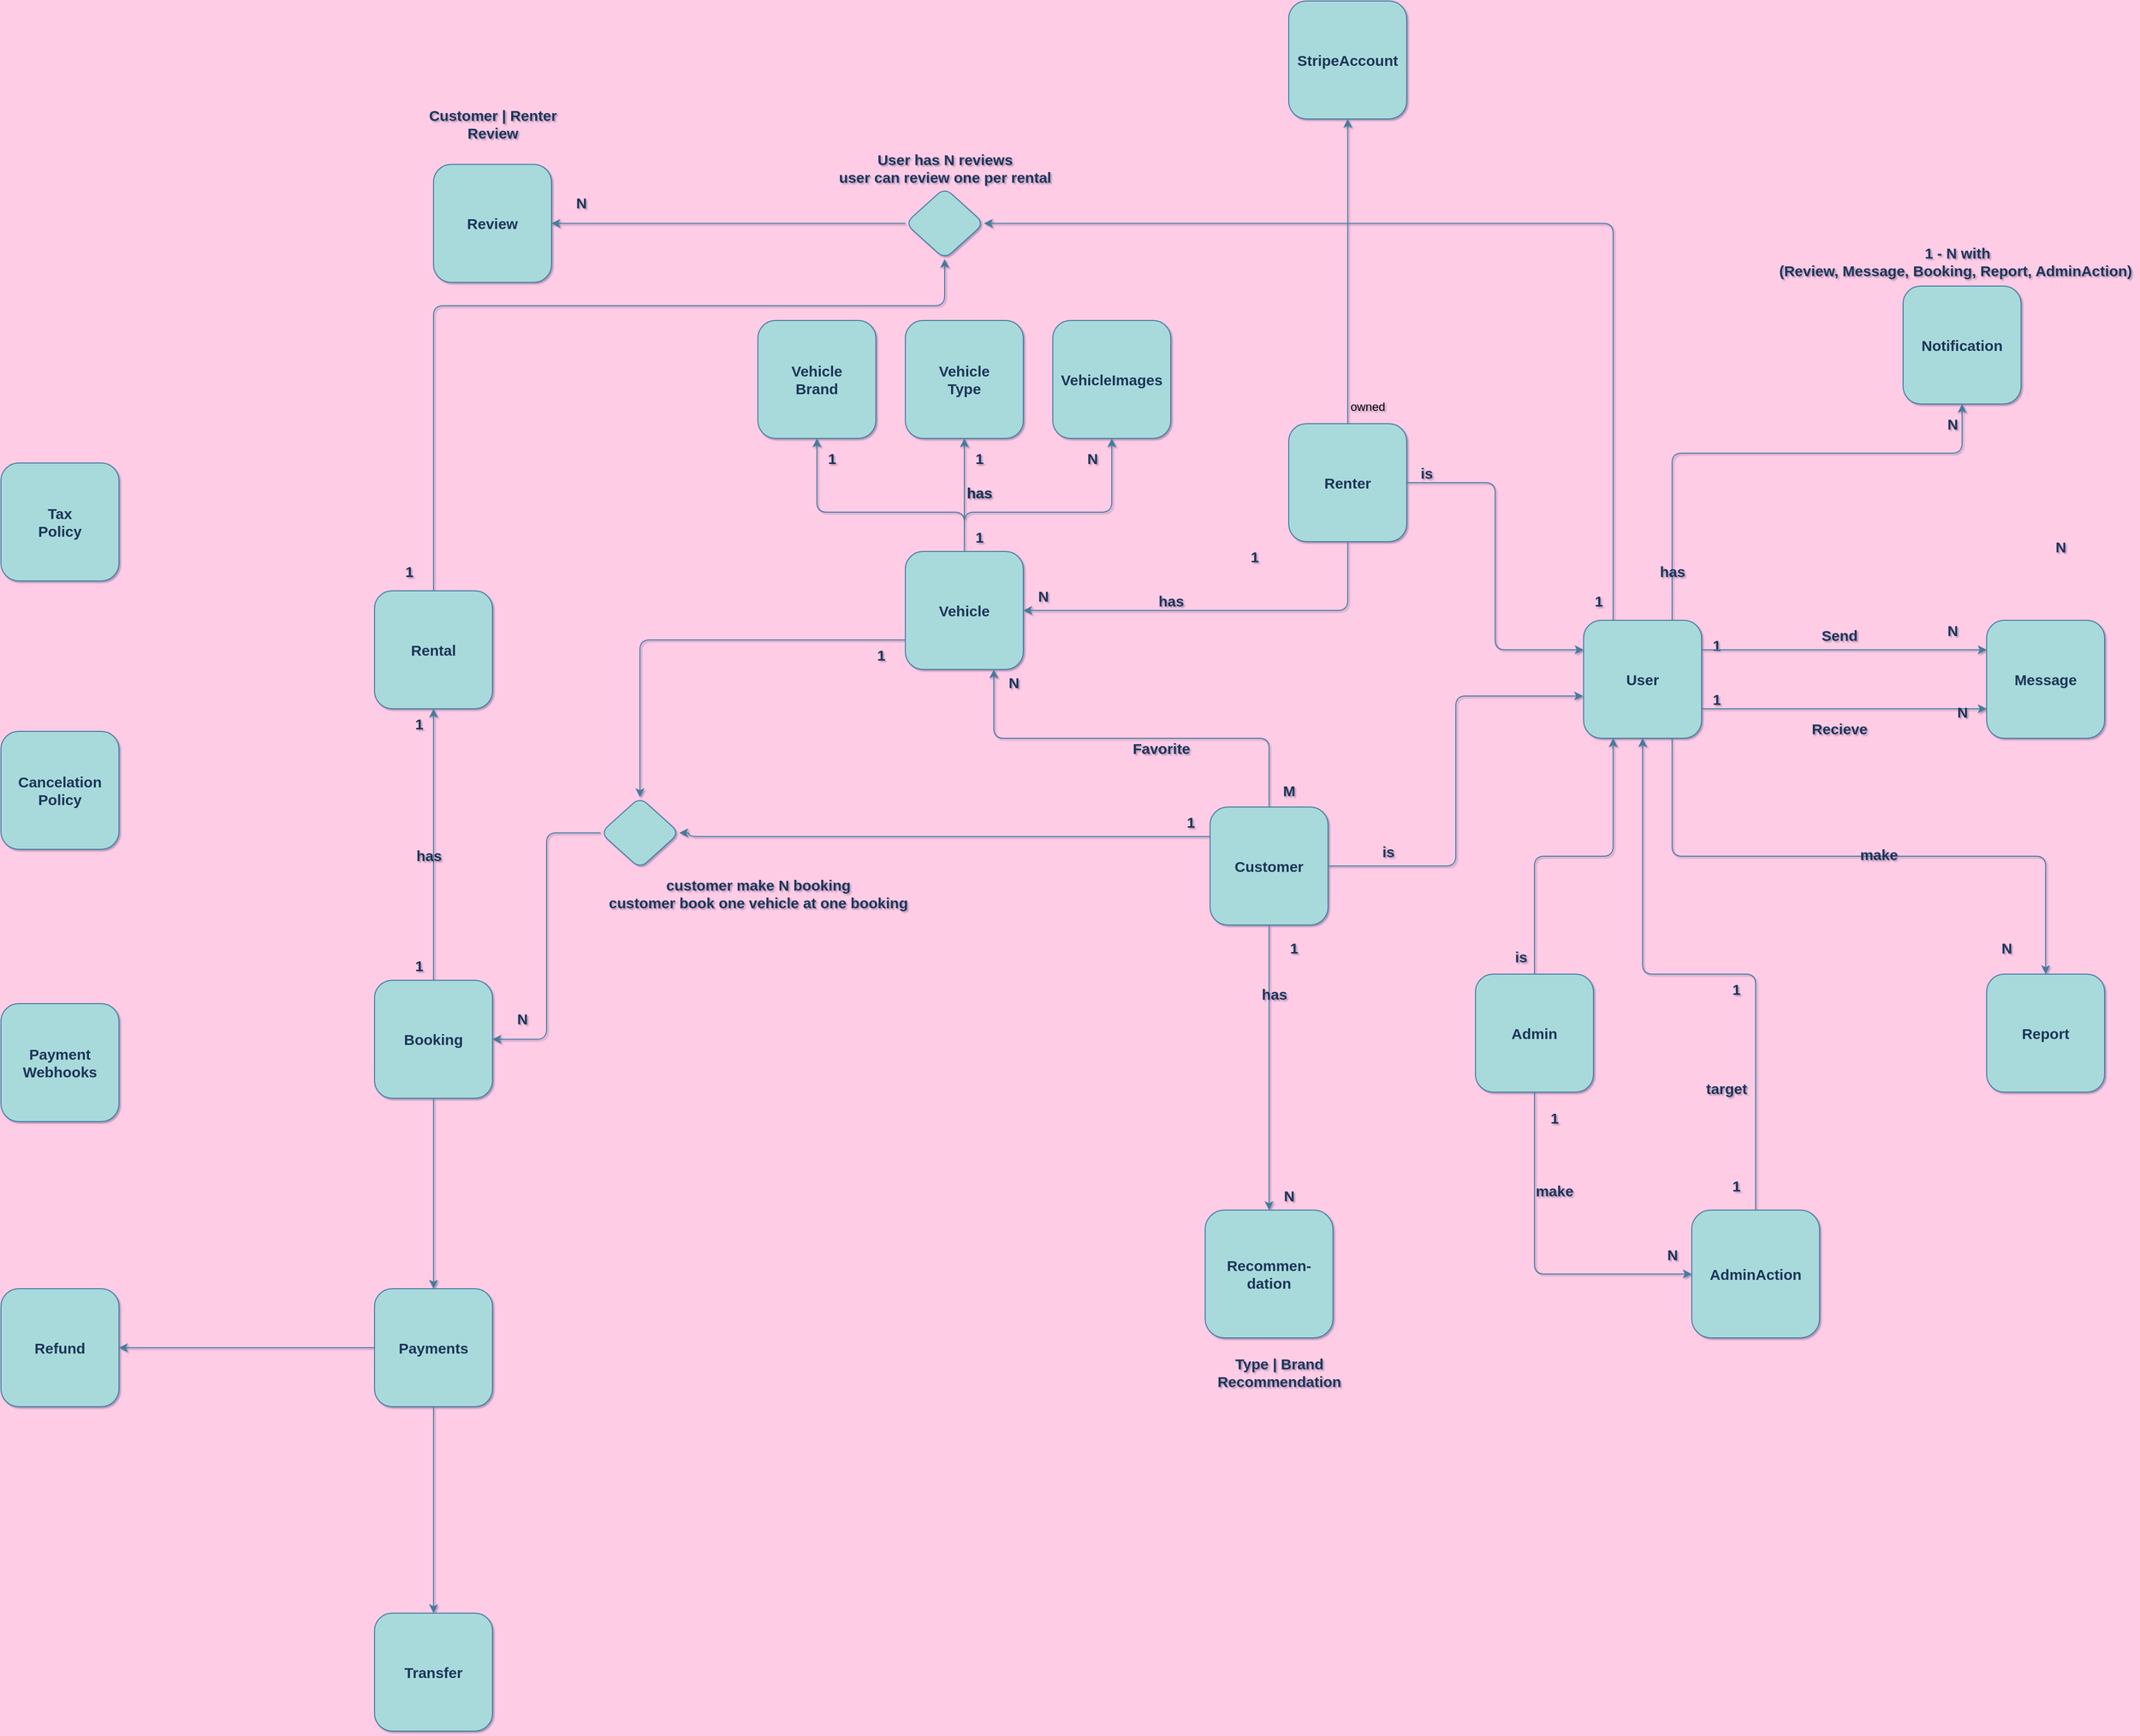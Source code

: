 <mxfile version="24.7.5" pages="2">
  <diagram id="S7CCVwJIP2eqgV5Q5oRR" name="ERD">
    <mxGraphModel dx="2250" dy="629" grid="0" gridSize="10" guides="1" tooltips="1" connect="1" arrows="1" fold="1" page="0" pageScale="1" pageWidth="850" pageHeight="1100" background="#FFCCE6" math="0" shadow="1">
      <root>
        <mxCell id="0" />
        <mxCell id="1" parent="0" />
        <mxCell id="fagER213_k4sMGDuZytk-55" style="edgeStyle=orthogonalEdgeStyle;rounded=1;orthogonalLoop=1;jettySize=auto;html=1;exitX=0.75;exitY=1;exitDx=0;exitDy=0;entryX=0.5;entryY=0;entryDx=0;entryDy=0;fontSize=15;fontStyle=1;labelBackgroundColor=none;strokeColor=#457B9D;fontColor=default;" parent="1" source="fagER213_k4sMGDuZytk-7" target="fagER213_k4sMGDuZytk-37" edge="1">
          <mxGeometry relative="1" as="geometry">
            <mxPoint x="730" y="1160" as="targetPoint" />
          </mxGeometry>
        </mxCell>
        <mxCell id="fagER213_k4sMGDuZytk-131" value="make" style="edgeLabel;html=1;align=center;verticalAlign=middle;resizable=0;points=[];rounded=1;fontSize=15;fontStyle=1;labelBackgroundColor=none;fontColor=#1D3557;" parent="fagER213_k4sMGDuZytk-55" vertex="1" connectable="0">
          <mxGeometry x="0.064" y="2" relative="1" as="geometry">
            <mxPoint as="offset" />
          </mxGeometry>
        </mxCell>
        <mxCell id="fagER213_k4sMGDuZytk-103" style="edgeStyle=orthogonalEdgeStyle;rounded=1;orthogonalLoop=1;jettySize=auto;html=1;exitX=0.25;exitY=0;exitDx=0;exitDy=0;entryX=1;entryY=0.5;entryDx=0;entryDy=0;fontSize=15;fontStyle=1;labelBackgroundColor=none;strokeColor=#457B9D;fontColor=default;" parent="1" source="fagER213_k4sMGDuZytk-7" target="fagER213_k4sMGDuZytk-102" edge="1">
          <mxGeometry relative="1" as="geometry" />
        </mxCell>
        <mxCell id="ovktZgSDVKqZ9HrEGNSl-4" style="edgeStyle=orthogonalEdgeStyle;rounded=1;orthogonalLoop=1;jettySize=auto;html=1;exitX=1;exitY=0.75;exitDx=0;exitDy=0;entryX=0;entryY=0.75;entryDx=0;entryDy=0;strokeColor=#457B9D;fontColor=#1D3557;fillColor=#A8DADC;fontSize=15;fontStyle=1" parent="1" source="fagER213_k4sMGDuZytk-7" target="fagER213_k4sMGDuZytk-21" edge="1">
          <mxGeometry relative="1" as="geometry">
            <mxPoint x="900" y="937.5" as="sourcePoint" />
          </mxGeometry>
        </mxCell>
        <mxCell id="fagER213_k4sMGDuZytk-7" value="User" style="whiteSpace=wrap;html=1;aspect=fixed;labelBackgroundColor=none;rounded=1;fontSize=15;fontStyle=1;fillColor=#A8DADC;strokeColor=#457B9D;fontColor=#1D3557;" parent="1" vertex="1">
          <mxGeometry x="710" y="840" width="120" height="120" as="geometry" />
        </mxCell>
        <mxCell id="fagER213_k4sMGDuZytk-100" style="edgeStyle=orthogonalEdgeStyle;rounded=1;orthogonalLoop=1;jettySize=auto;html=1;exitX=0;exitY=0.75;exitDx=0;exitDy=0;entryX=0.5;entryY=0;entryDx=0;entryDy=0;fontSize=15;fontStyle=1;labelBackgroundColor=none;strokeColor=#457B9D;fontColor=default;" parent="1" source="fagER213_k4sMGDuZytk-11" target="fagER213_k4sMGDuZytk-98" edge="1">
          <mxGeometry relative="1" as="geometry" />
        </mxCell>
        <mxCell id="fagER213_k4sMGDuZytk-107" style="edgeStyle=orthogonalEdgeStyle;rounded=1;orthogonalLoop=1;jettySize=auto;html=1;exitX=0.5;exitY=0;exitDx=0;exitDy=0;entryX=0.5;entryY=1;entryDx=0;entryDy=0;fontSize=15;fontStyle=1;labelBackgroundColor=none;strokeColor=#457B9D;fontColor=default;" parent="1" source="fagER213_k4sMGDuZytk-11" target="fagER213_k4sMGDuZytk-14" edge="1">
          <mxGeometry relative="1" as="geometry" />
        </mxCell>
        <mxCell id="fagER213_k4sMGDuZytk-125" style="edgeStyle=orthogonalEdgeStyle;rounded=1;orthogonalLoop=1;jettySize=auto;html=1;exitX=0.5;exitY=0;exitDx=0;exitDy=0;entryX=0.5;entryY=1;entryDx=0;entryDy=0;fontSize=15;fontStyle=1;labelBackgroundColor=none;strokeColor=#457B9D;fontColor=default;" parent="1" source="fagER213_k4sMGDuZytk-11" target="fagER213_k4sMGDuZytk-124" edge="1">
          <mxGeometry relative="1" as="geometry">
            <Array as="points">
              <mxPoint x="80" y="730" />
              <mxPoint x="230" y="730" />
            </Array>
          </mxGeometry>
        </mxCell>
        <mxCell id="fagER213_k4sMGDuZytk-11" value="Vehicle" style="whiteSpace=wrap;html=1;aspect=fixed;labelBackgroundColor=none;rounded=1;fontSize=15;fontStyle=1;fillColor=#A8DADC;strokeColor=#457B9D;fontColor=#1D3557;" parent="1" vertex="1">
          <mxGeometry x="20" y="770" width="120" height="120" as="geometry" />
        </mxCell>
        <mxCell id="fagER213_k4sMGDuZytk-12" value="Vehicle&lt;div style=&quot;font-size: 15px;&quot;&gt;Brand&lt;/div&gt;" style="whiteSpace=wrap;html=1;aspect=fixed;labelBackgroundColor=none;rounded=1;fontSize=15;fontStyle=1;fillColor=#A8DADC;strokeColor=#457B9D;fontColor=#1D3557;" parent="1" vertex="1">
          <mxGeometry x="-130" y="535" width="120" height="120" as="geometry" />
        </mxCell>
        <mxCell id="fagER213_k4sMGDuZytk-14" value="Vehicle&lt;div style=&quot;font-size: 15px;&quot;&gt;Type&lt;/div&gt;" style="whiteSpace=wrap;html=1;aspect=fixed;labelBackgroundColor=none;rounded=1;fontSize=15;fontStyle=1;fillColor=#A8DADC;strokeColor=#457B9D;fontColor=#1D3557;" parent="1" vertex="1">
          <mxGeometry x="20" y="535" width="120" height="120" as="geometry" />
        </mxCell>
        <mxCell id="fagER213_k4sMGDuZytk-105" style="edgeStyle=orthogonalEdgeStyle;rounded=1;orthogonalLoop=1;jettySize=auto;html=1;exitX=0.5;exitY=0;exitDx=0;exitDy=0;entryX=0.5;entryY=1;entryDx=0;entryDy=0;fontSize=15;fontStyle=1;labelBackgroundColor=none;strokeColor=#457B9D;fontColor=default;" parent="1" source="fagER213_k4sMGDuZytk-16" target="fagER213_k4sMGDuZytk-102" edge="1">
          <mxGeometry relative="1" as="geometry">
            <Array as="points">
              <mxPoint x="-460" y="520" />
              <mxPoint x="60" y="520" />
            </Array>
          </mxGeometry>
        </mxCell>
        <mxCell id="fagER213_k4sMGDuZytk-16" value="Rental" style="whiteSpace=wrap;html=1;aspect=fixed;labelBackgroundColor=none;rounded=1;fontSize=15;fontStyle=1;fillColor=#A8DADC;strokeColor=#457B9D;fontColor=#1D3557;" parent="1" vertex="1">
          <mxGeometry x="-520" y="810" width="120" height="120" as="geometry" />
        </mxCell>
        <mxCell id="fagER213_k4sMGDuZytk-17" style="edgeStyle=none;rounded=1;orthogonalLoop=1;jettySize=auto;html=1;exitX=0.5;exitY=0;exitDx=0;exitDy=0;entryX=0.5;entryY=1;entryDx=0;entryDy=0;labelBackgroundColor=none;fontColor=default;fontSize=15;fontStyle=1;strokeColor=#457B9D;" parent="1" source="fagER213_k4sMGDuZytk-19" target="fagER213_k4sMGDuZytk-16" edge="1">
          <mxGeometry relative="1" as="geometry" />
        </mxCell>
        <mxCell id="fagER213_k4sMGDuZytk-19" value="Booking" style="whiteSpace=wrap;html=1;aspect=fixed;labelBackgroundColor=none;rounded=1;fontSize=15;fontStyle=1;fillColor=#A8DADC;strokeColor=#457B9D;fontColor=#1D3557;" parent="1" vertex="1">
          <mxGeometry x="-520" y="1206.25" width="120" height="120" as="geometry" />
        </mxCell>
        <mxCell id="fagER213_k4sMGDuZytk-21" value="Message" style="whiteSpace=wrap;html=1;aspect=fixed;labelBackgroundColor=none;rounded=1;fontSize=15;fontStyle=1;fillColor=#A8DADC;strokeColor=#457B9D;fontColor=#1D3557;" parent="1" vertex="1">
          <mxGeometry x="1120" y="840" width="120" height="120" as="geometry" />
        </mxCell>
        <mxCell id="fagER213_k4sMGDuZytk-22" value="Review" style="whiteSpace=wrap;html=1;aspect=fixed;labelBackgroundColor=none;rounded=1;fontSize=15;fontStyle=1;fillColor=#A8DADC;strokeColor=#457B9D;fontColor=#1D3557;" parent="1" vertex="1">
          <mxGeometry x="-460" y="376.25" width="120" height="120" as="geometry" />
        </mxCell>
        <mxCell id="fagER213_k4sMGDuZytk-23" value="Notification" style="whiteSpace=wrap;html=1;aspect=fixed;labelBackgroundColor=none;rounded=1;fontSize=15;fontStyle=1;fillColor=#A8DADC;strokeColor=#457B9D;fontColor=#1D3557;" parent="1" vertex="1">
          <mxGeometry x="1035" y="500" width="120" height="120" as="geometry" />
        </mxCell>
        <mxCell id="W9VZhWrltHUXzRDAqSAk-7" style="edgeStyle=orthogonalEdgeStyle;rounded=0;orthogonalLoop=1;jettySize=auto;html=1;exitX=0;exitY=0.5;exitDx=0;exitDy=0;entryX=1;entryY=0.5;entryDx=0;entryDy=0;strokeColor=#457B9D;" parent="1" source="fagER213_k4sMGDuZytk-26" target="ovktZgSDVKqZ9HrEGNSl-43" edge="1">
          <mxGeometry relative="1" as="geometry" />
        </mxCell>
        <mxCell id="W9VZhWrltHUXzRDAqSAk-8" style="edgeStyle=orthogonalEdgeStyle;rounded=0;orthogonalLoop=1;jettySize=auto;html=1;exitX=0.5;exitY=1;exitDx=0;exitDy=0;strokeColor=#457B9D;targetPerimeterSpacing=0;" parent="1" source="fagER213_k4sMGDuZytk-26" target="W9VZhWrltHUXzRDAqSAk-5" edge="1">
          <mxGeometry relative="1" as="geometry" />
        </mxCell>
        <mxCell id="fagER213_k4sMGDuZytk-26" value="Payments" style="whiteSpace=wrap;html=1;aspect=fixed;labelBackgroundColor=none;rounded=1;fontSize=15;fontStyle=1;fillColor=#A8DADC;strokeColor=#457B9D;fontColor=#1D3557;" parent="1" vertex="1">
          <mxGeometry x="-520" y="1520" width="120" height="120" as="geometry" />
        </mxCell>
        <mxCell id="fagER213_k4sMGDuZytk-30" style="edgeStyle=none;rounded=1;orthogonalLoop=1;jettySize=auto;html=1;exitX=0.75;exitY=0;exitDx=0;exitDy=0;entryX=0.5;entryY=1;entryDx=0;entryDy=0;labelBackgroundColor=none;fontColor=default;fontSize=15;fontStyle=1;strokeColor=#457B9D;" parent="1" source="fagER213_k4sMGDuZytk-7" target="fagER213_k4sMGDuZytk-23" edge="1">
          <mxGeometry relative="1" as="geometry">
            <mxPoint x="770" y="840" as="sourcePoint" />
            <mxPoint x="1380" y="630" as="targetPoint" />
            <Array as="points">
              <mxPoint x="800" y="670" />
              <mxPoint x="1095" y="670" />
            </Array>
          </mxGeometry>
        </mxCell>
        <mxCell id="fagER213_k4sMGDuZytk-37" value="Report" style="whiteSpace=wrap;html=1;aspect=fixed;labelBackgroundColor=none;rounded=1;fontSize=15;fontStyle=1;fillColor=#A8DADC;strokeColor=#457B9D;fontColor=#1D3557;" parent="1" vertex="1">
          <mxGeometry x="1120" y="1200" width="120" height="120" as="geometry" />
        </mxCell>
        <mxCell id="fagER213_k4sMGDuZytk-92" style="edgeStyle=orthogonalEdgeStyle;rounded=1;orthogonalLoop=1;jettySize=auto;html=1;exitX=0.5;exitY=1;exitDx=0;exitDy=0;entryX=1;entryY=0.5;entryDx=0;entryDy=0;fontSize=15;fontStyle=1;labelBackgroundColor=none;strokeColor=#457B9D;fontColor=default;" parent="1" source="fagER213_k4sMGDuZytk-48" target="fagER213_k4sMGDuZytk-11" edge="1">
          <mxGeometry relative="1" as="geometry">
            <Array as="points">
              <mxPoint x="470" y="830" />
            </Array>
          </mxGeometry>
        </mxCell>
        <mxCell id="fagER213_k4sMGDuZytk-151" style="edgeStyle=orthogonalEdgeStyle;rounded=1;orthogonalLoop=1;jettySize=auto;html=1;exitX=1;exitY=0.5;exitDx=0;exitDy=0;entryX=0;entryY=0.25;entryDx=0;entryDy=0;labelBackgroundColor=none;strokeColor=#457B9D;fontColor=default;fontSize=15;fontStyle=1" parent="1" source="fagER213_k4sMGDuZytk-48" target="fagER213_k4sMGDuZytk-7" edge="1">
          <mxGeometry relative="1" as="geometry" />
        </mxCell>
        <mxCell id="fagER213_k4sMGDuZytk-48" value="Renter" style="whiteSpace=wrap;html=1;aspect=fixed;labelBackgroundColor=none;rounded=1;fontSize=15;fontStyle=1;fillColor=#A8DADC;strokeColor=#457B9D;fontColor=#1D3557;" parent="1" vertex="1">
          <mxGeometry x="410" y="640" width="120" height="120" as="geometry" />
        </mxCell>
        <mxCell id="fagER213_k4sMGDuZytk-99" style="edgeStyle=orthogonalEdgeStyle;rounded=1;orthogonalLoop=1;jettySize=auto;html=1;exitX=0;exitY=0.25;exitDx=0;exitDy=0;entryX=1;entryY=0.5;entryDx=0;entryDy=0;fontSize=15;fontStyle=1;labelBackgroundColor=none;strokeColor=#457B9D;fontColor=default;jumpStyle=arc;" parent="1" source="fagER213_k4sMGDuZytk-49" target="fagER213_k4sMGDuZytk-98" edge="1">
          <mxGeometry relative="1" as="geometry">
            <Array as="points">
              <mxPoint x="-200" y="1060" />
            </Array>
          </mxGeometry>
        </mxCell>
        <mxCell id="lEcwdQwQgI3dDtVDOoa7-12" style="edgeStyle=orthogonalEdgeStyle;rounded=1;orthogonalLoop=1;jettySize=auto;html=1;exitX=0.5;exitY=0;exitDx=0;exitDy=0;entryX=0.75;entryY=1;entryDx=0;entryDy=0;strokeColor=#457B9D;fontColor=default;fillColor=#A8DADC;fontSize=15;fontStyle=1;labelBackgroundColor=none;" parent="1" source="fagER213_k4sMGDuZytk-49" target="fagER213_k4sMGDuZytk-11" edge="1">
          <mxGeometry relative="1" as="geometry" />
        </mxCell>
        <mxCell id="ovktZgSDVKqZ9HrEGNSl-8" style="edgeStyle=orthogonalEdgeStyle;rounded=1;orthogonalLoop=1;jettySize=auto;html=1;exitX=0.5;exitY=1;exitDx=0;exitDy=0;strokeColor=#457B9D;fontColor=#1D3557;fillColor=#A8DADC;jumpStyle=arc;" parent="1" source="fagER213_k4sMGDuZytk-49" target="fagER213_k4sMGDuZytk-119" edge="1">
          <mxGeometry relative="1" as="geometry" />
        </mxCell>
        <mxCell id="fagER213_k4sMGDuZytk-49" value="Customer" style="whiteSpace=wrap;html=1;aspect=fixed;labelBackgroundColor=none;rounded=1;fontSize=15;fontStyle=1;fillColor=#A8DADC;strokeColor=#457B9D;fontColor=#1D3557;" parent="1" vertex="1">
          <mxGeometry x="330" y="1030" width="120" height="120" as="geometry" />
        </mxCell>
        <mxCell id="fagER213_k4sMGDuZytk-101" style="edgeStyle=orthogonalEdgeStyle;rounded=1;orthogonalLoop=1;jettySize=auto;html=1;exitX=0;exitY=0.5;exitDx=0;exitDy=0;entryX=1;entryY=0.5;entryDx=0;entryDy=0;fontSize=15;fontStyle=1;labelBackgroundColor=none;strokeColor=#457B9D;fontColor=default;" parent="1" source="fagER213_k4sMGDuZytk-98" target="fagER213_k4sMGDuZytk-19" edge="1">
          <mxGeometry relative="1" as="geometry" />
        </mxCell>
        <mxCell id="fagER213_k4sMGDuZytk-98" value="" style="rhombus;whiteSpace=wrap;html=1;labelBackgroundColor=none;rounded=1;fontSize=15;fontStyle=1;fillColor=#A8DADC;strokeColor=#457B9D;fontColor=#1D3557;" parent="1" vertex="1">
          <mxGeometry x="-290" y="1020" width="80" height="72.5" as="geometry" />
        </mxCell>
        <mxCell id="fagER213_k4sMGDuZytk-106" style="edgeStyle=orthogonalEdgeStyle;rounded=1;orthogonalLoop=1;jettySize=auto;html=1;exitX=0;exitY=0.5;exitDx=0;exitDy=0;entryX=1;entryY=0.5;entryDx=0;entryDy=0;fontSize=15;fontStyle=1;labelBackgroundColor=none;strokeColor=#457B9D;fontColor=default;" parent="1" source="fagER213_k4sMGDuZytk-102" target="fagER213_k4sMGDuZytk-22" edge="1">
          <mxGeometry relative="1" as="geometry" />
        </mxCell>
        <mxCell id="fagER213_k4sMGDuZytk-102" value="" style="rhombus;whiteSpace=wrap;html=1;labelBackgroundColor=none;rounded=1;fontSize=15;fontStyle=1;fillColor=#A8DADC;strokeColor=#457B9D;fontColor=#1D3557;" parent="1" vertex="1">
          <mxGeometry x="20" y="400" width="80" height="72.5" as="geometry" />
        </mxCell>
        <mxCell id="fagER213_k4sMGDuZytk-119" value="Recommen-dation" style="whiteSpace=wrap;html=1;aspect=fixed;labelBackgroundColor=none;rounded=1;fontSize=15;fontStyle=1;fillColor=#A8DADC;strokeColor=#457B9D;fontColor=#1D3557;" parent="1" vertex="1">
          <mxGeometry x="325" y="1440" width="130" height="130" as="geometry" />
        </mxCell>
        <mxCell id="fagER213_k4sMGDuZytk-124" value="VehicleImages" style="whiteSpace=wrap;html=1;aspect=fixed;labelBackgroundColor=none;rounded=1;fontSize=15;fontStyle=1;fillColor=#A8DADC;strokeColor=#457B9D;fontColor=#1D3557;" parent="1" vertex="1">
          <mxGeometry x="170" y="535" width="120" height="120" as="geometry" />
        </mxCell>
        <mxCell id="fagER213_k4sMGDuZytk-133" value="1" style="text;html=1;align=center;verticalAlign=middle;resizable=0;points=[];autosize=1;strokeColor=none;fillColor=none;fontSize=15;fontStyle=1;rounded=1;labelBackgroundColor=none;fontColor=#1D3557;" parent="1" vertex="1">
          <mxGeometry x="830" y="850" width="30" height="30" as="geometry" />
        </mxCell>
        <mxCell id="fagER213_k4sMGDuZytk-134" value="N" style="text;html=1;align=center;verticalAlign=middle;resizable=0;points=[];autosize=1;strokeColor=none;fillColor=none;rounded=1;fontSize=15;fontStyle=1;labelBackgroundColor=none;fontColor=#1D3557;arcSize=50;" parent="1" vertex="1">
          <mxGeometry x="1180" y="750" width="30" height="30" as="geometry" />
        </mxCell>
        <mxCell id="fagER213_k4sMGDuZytk-135" value="N" style="text;html=1;align=center;verticalAlign=middle;resizable=0;points=[];autosize=1;strokeColor=none;fillColor=none;rounded=1;fontSize=15;fontStyle=1;labelBackgroundColor=none;fontColor=#1D3557;" parent="1" vertex="1">
          <mxGeometry x="1080" y="918" width="30" height="30" as="geometry" />
        </mxCell>
        <mxCell id="fagER213_k4sMGDuZytk-140" value="N" style="text;html=1;align=center;verticalAlign=middle;resizable=0;points=[];autosize=1;strokeColor=none;fillColor=none;rounded=1;fontSize=15;fontStyle=1;labelBackgroundColor=none;fontColor=#1D3557;" parent="1" vertex="1">
          <mxGeometry x="1070" y="625" width="30" height="30" as="geometry" />
        </mxCell>
        <mxCell id="fagER213_k4sMGDuZytk-148" value="is" style="edgeLabel;html=1;align=center;verticalAlign=middle;resizable=0;points=[];rounded=1;fontSize=15;fontStyle=1;labelBackgroundColor=none;fontColor=#1D3557;" parent="1" vertex="1" connectable="0">
          <mxGeometry x="620.0" y="1045.003" as="geometry">
            <mxPoint x="-109" y="30" as="offset" />
          </mxGeometry>
        </mxCell>
        <mxCell id="fagER213_k4sMGDuZytk-149" value="is" style="edgeLabel;html=1;align=center;verticalAlign=middle;resizable=0;points=[];rounded=1;fontSize=15;fontStyle=1;labelBackgroundColor=none;fontColor=#1D3557;" parent="1" vertex="1" connectable="0">
          <mxGeometry x="550.0" y="690.003" as="geometry" />
        </mxCell>
        <mxCell id="fagER213_k4sMGDuZytk-150" style="edgeStyle=orthogonalEdgeStyle;rounded=1;orthogonalLoop=1;jettySize=auto;html=1;exitX=1;exitY=0.5;exitDx=0;exitDy=0;entryX=-0.005;entryY=0.642;entryDx=0;entryDy=0;entryPerimeter=0;labelBackgroundColor=none;strokeColor=#457B9D;fontColor=default;fontSize=15;fontStyle=1" parent="1" source="fagER213_k4sMGDuZytk-49" target="fagER213_k4sMGDuZytk-7" edge="1">
          <mxGeometry relative="1" as="geometry" />
        </mxCell>
        <mxCell id="fagER213_k4sMGDuZytk-152" value="has" style="edgeLabel;html=1;align=center;verticalAlign=middle;resizable=0;points=[];rounded=1;fontSize=15;fontStyle=1;labelBackgroundColor=none;fontColor=#1D3557;" parent="1" vertex="1" connectable="0">
          <mxGeometry x="95" y="709.995" as="geometry" />
        </mxCell>
        <mxCell id="fagER213_k4sMGDuZytk-153" value="1" style="text;html=1;align=center;verticalAlign=middle;resizable=0;points=[];autosize=1;strokeColor=none;fillColor=none;rounded=1;fontSize=15;fontStyle=1;labelBackgroundColor=none;fontColor=#1D3557;" parent="1" vertex="1">
          <mxGeometry x="80" y="740" width="30" height="30" as="geometry" />
        </mxCell>
        <mxCell id="fagER213_k4sMGDuZytk-154" value="N" style="text;html=1;align=center;verticalAlign=middle;resizable=0;points=[];autosize=1;strokeColor=none;fillColor=none;rounded=1;fontSize=15;fontStyle=1;labelBackgroundColor=none;fontColor=#1D3557;" parent="1" vertex="1">
          <mxGeometry x="195" y="660" width="30" height="30" as="geometry" />
        </mxCell>
        <mxCell id="fagER213_k4sMGDuZytk-155" value="1" style="text;html=1;align=center;verticalAlign=middle;resizable=0;points=[];autosize=1;strokeColor=none;fillColor=none;rounded=1;fontSize=15;fontStyle=1;labelBackgroundColor=none;fontColor=#1D3557;" parent="1" vertex="1">
          <mxGeometry x="80" y="660" width="30" height="30" as="geometry" />
        </mxCell>
        <mxCell id="fagER213_k4sMGDuZytk-156" value="1" style="text;html=1;align=center;verticalAlign=middle;resizable=0;points=[];autosize=1;strokeColor=none;fillColor=none;rounded=1;fontSize=15;fontStyle=1;labelBackgroundColor=none;fontColor=#1D3557;" parent="1" vertex="1">
          <mxGeometry x="-70" y="660" width="30" height="30" as="geometry" />
        </mxCell>
        <mxCell id="fagER213_k4sMGDuZytk-157" value="has" style="edgeLabel;html=1;align=center;verticalAlign=middle;resizable=0;points=[];rounded=1;fontSize=15;fontStyle=1;labelBackgroundColor=none;fontColor=#1D3557;" parent="1" vertex="1" connectable="0">
          <mxGeometry x="290" y="819.998" as="geometry" />
        </mxCell>
        <mxCell id="fagER213_k4sMGDuZytk-158" value="N" style="text;html=1;align=center;verticalAlign=middle;resizable=0;points=[];autosize=1;strokeColor=none;fillColor=none;rounded=1;fontSize=15;fontStyle=1;labelBackgroundColor=none;fontColor=#1D3557;" parent="1" vertex="1">
          <mxGeometry x="145" y="800" width="30" height="30" as="geometry" />
        </mxCell>
        <mxCell id="fagER213_k4sMGDuZytk-159" value="1" style="text;html=1;align=center;verticalAlign=middle;resizable=0;points=[];autosize=1;strokeColor=none;fillColor=none;rounded=1;fontSize=15;fontStyle=1;labelBackgroundColor=none;fontColor=#1D3557;" parent="1" vertex="1">
          <mxGeometry x="360" y="760" width="30" height="30" as="geometry" />
        </mxCell>
        <mxCell id="fagER213_k4sMGDuZytk-160" value="customer make N booking&lt;br style=&quot;font-size: 15px;&quot;&gt;customer book one vehicle at one booking" style="text;html=1;align=center;verticalAlign=middle;resizable=0;points=[];autosize=1;strokeColor=none;fillColor=none;fontColor=#1D3557;fontSize=15;fontStyle=1;rounded=1;labelBackgroundColor=none;" parent="1" vertex="1">
          <mxGeometry x="-280" y="1093" width="300" height="50" as="geometry" />
        </mxCell>
        <mxCell id="fagER213_k4sMGDuZytk-161" value="N" style="text;html=1;align=center;verticalAlign=middle;resizable=0;points=[];autosize=1;strokeColor=none;fillColor=none;rounded=1;fontSize=15;fontStyle=1;labelBackgroundColor=none;fontColor=#1D3557;" parent="1" vertex="1">
          <mxGeometry x="-385" y="1230" width="30" height="30" as="geometry" />
        </mxCell>
        <mxCell id="fagER213_k4sMGDuZytk-162" value="1" style="text;html=1;align=center;verticalAlign=middle;resizable=0;points=[];autosize=1;strokeColor=none;fillColor=none;rounded=1;fontSize=15;fontStyle=1;labelBackgroundColor=none;fontColor=#1D3557;" parent="1" vertex="1">
          <mxGeometry x="295" y="1030" width="30" height="30" as="geometry" />
        </mxCell>
        <mxCell id="fagER213_k4sMGDuZytk-163" value="1" style="text;html=1;align=center;verticalAlign=middle;resizable=0;points=[];autosize=1;strokeColor=none;fillColor=none;rounded=1;fontSize=15;fontStyle=1;labelBackgroundColor=none;fontColor=#1D3557;arcSize=50;" parent="1" vertex="1">
          <mxGeometry x="-20" y="860" width="30" height="30" as="geometry" />
        </mxCell>
        <mxCell id="fagER213_k4sMGDuZytk-166" value="N" style="text;html=1;align=center;verticalAlign=middle;resizable=0;points=[];autosize=1;strokeColor=none;fillColor=none;rounded=1;fontSize=15;fontStyle=1;labelBackgroundColor=none;fontColor=#1D3557;" parent="1" vertex="1">
          <mxGeometry x="1125" y="1158" width="30" height="30" as="geometry" />
        </mxCell>
        <mxCell id="fagER213_k4sMGDuZytk-168" value="1" style="text;html=1;align=center;verticalAlign=middle;resizable=0;points=[];autosize=1;strokeColor=none;fillColor=none;rounded=1;fontSize=15;fontStyle=1;labelBackgroundColor=none;fontColor=#1D3557;" parent="1" vertex="1">
          <mxGeometry x="-490" y="1176.25" width="30" height="30" as="geometry" />
        </mxCell>
        <mxCell id="fagER213_k4sMGDuZytk-169" value="1" style="text;html=1;align=center;verticalAlign=middle;resizable=0;points=[];autosize=1;strokeColor=none;fillColor=none;rounded=1;fontSize=15;fontStyle=1;labelBackgroundColor=none;fontColor=#1D3557;" parent="1" vertex="1">
          <mxGeometry x="-490" y="930" width="30" height="30" as="geometry" />
        </mxCell>
        <mxCell id="fagER213_k4sMGDuZytk-175" value="1" style="text;html=1;align=center;verticalAlign=middle;resizable=0;points=[];autosize=1;strokeColor=none;fillColor=none;rounded=1;fontSize=15;fontStyle=1;labelBackgroundColor=none;fontColor=#1D3557;arcSize=50;" parent="1" vertex="1">
          <mxGeometry x="710" y="805" width="30" height="30" as="geometry" />
        </mxCell>
        <mxCell id="fagER213_k4sMGDuZytk-176" value="N" style="text;html=1;align=center;verticalAlign=middle;resizable=0;points=[];autosize=1;strokeColor=none;fillColor=none;rounded=1;fontSize=15;fontStyle=1;labelBackgroundColor=none;fontColor=#1D3557;" parent="1" vertex="1">
          <mxGeometry x="-325" y="400" width="30" height="30" as="geometry" />
        </mxCell>
        <mxCell id="fagER213_k4sMGDuZytk-177" value="1" style="text;html=1;align=center;verticalAlign=middle;resizable=0;points=[];autosize=1;strokeColor=none;fillColor=none;rounded=1;fontSize=15;fontStyle=1;labelBackgroundColor=none;fontColor=#1D3557;arcSize=50;" parent="1" vertex="1">
          <mxGeometry x="-500" y="775" width="30" height="30" as="geometry" />
        </mxCell>
        <mxCell id="fagER213_k4sMGDuZytk-180" value="User has N reviews&lt;div style=&quot;font-size: 15px;&quot;&gt;user can review one per rental&lt;/div&gt;" style="text;html=1;align=center;verticalAlign=middle;resizable=0;points=[];autosize=1;strokeColor=none;fillColor=none;fontColor=#1D3557;fontSize=15;fontStyle=1;rounded=1;labelBackgroundColor=none;" parent="1" vertex="1">
          <mxGeometry x="-55" y="355" width="230" height="50" as="geometry" />
        </mxCell>
        <mxCell id="fagER213_k4sMGDuZytk-181" value="has" style="edgeLabel;html=1;align=center;verticalAlign=middle;resizable=0;points=[];rounded=1;fontSize=15;fontStyle=1;labelBackgroundColor=none;fontColor=#1D3557;" parent="1" vertex="1" connectable="0">
          <mxGeometry x="800" y="790.002" as="geometry" />
        </mxCell>
        <mxCell id="fagER213_k4sMGDuZytk-183" value="has" style="edgeLabel;html=1;align=center;verticalAlign=middle;resizable=0;points=[];rounded=1;fontSize=15;fontStyle=1;labelBackgroundColor=none;fontColor=#1D3557;" parent="1" vertex="1" connectable="0">
          <mxGeometry x="-460" y="1079.998" as="geometry">
            <mxPoint x="-5" y="-1" as="offset" />
          </mxGeometry>
        </mxCell>
        <mxCell id="B4YxU5CQEjxaZhSdfJ7i-1" style="edgeStyle=orthogonalEdgeStyle;rounded=1;orthogonalLoop=1;jettySize=auto;html=1;exitX=0.5;exitY=0;exitDx=0;exitDy=0;entryX=0.5;entryY=1;entryDx=0;entryDy=0;fontSize=15;fontStyle=1;labelBackgroundColor=none;strokeColor=#457B9D;fontColor=default;" parent="1" source="fagER213_k4sMGDuZytk-11" target="fagER213_k4sMGDuZytk-12" edge="1">
          <mxGeometry relative="1" as="geometry">
            <mxPoint x="90" y="780" as="sourcePoint" />
            <mxPoint x="240" y="665" as="targetPoint" />
            <Array as="points">
              <mxPoint x="80" y="730" />
              <mxPoint x="-70" y="730" />
            </Array>
          </mxGeometry>
        </mxCell>
        <mxCell id="lEcwdQwQgI3dDtVDOoa7-4" value="M" style="text;html=1;align=center;verticalAlign=middle;resizable=0;points=[];autosize=1;strokeColor=none;fillColor=none;rounded=1;labelBackgroundColor=none;fontColor=#1D3557;fontSize=15;fontStyle=1" parent="1" vertex="1">
          <mxGeometry x="390" y="998" width="40" height="30" as="geometry" />
        </mxCell>
        <mxCell id="lEcwdQwQgI3dDtVDOoa7-5" value="N" style="text;html=1;align=center;verticalAlign=middle;resizable=0;points=[];autosize=1;strokeColor=none;fillColor=none;rounded=1;labelBackgroundColor=none;fontColor=#1D3557;fontSize=15;fontStyle=1" parent="1" vertex="1">
          <mxGeometry x="115" y="888" width="30" height="30" as="geometry" />
        </mxCell>
        <mxCell id="lEcwdQwQgI3dDtVDOoa7-13" value="Favorite" style="text;html=1;align=center;verticalAlign=middle;resizable=0;points=[];autosize=1;strokeColor=none;fillColor=none;fontColor=#1D3557;fontSize=15;fontStyle=1;labelBackgroundColor=none;rounded=1;" parent="1" vertex="1">
          <mxGeometry x="240" y="955" width="80" height="30" as="geometry" />
        </mxCell>
        <mxCell id="ovktZgSDVKqZ9HrEGNSl-1" value="Send" style="text;html=1;align=center;verticalAlign=middle;resizable=0;points=[];autosize=1;strokeColor=none;fillColor=none;fontColor=#1D3557;fontSize=15;fontStyle=1;rounded=1;" parent="1" vertex="1">
          <mxGeometry x="940" y="840" width="60" height="30" as="geometry" />
        </mxCell>
        <mxCell id="ovktZgSDVKqZ9HrEGNSl-2" value="Recieve" style="text;html=1;align=center;verticalAlign=middle;resizable=0;points=[];autosize=1;strokeColor=none;fillColor=none;fontColor=#1D3557;fontSize=15;fontStyle=1;rounded=1;" parent="1" vertex="1">
          <mxGeometry x="930" y="935" width="80" height="30" as="geometry" />
        </mxCell>
        <mxCell id="ovktZgSDVKqZ9HrEGNSl-7" value="N" style="text;html=1;align=center;verticalAlign=middle;resizable=0;points=[];autosize=1;strokeColor=none;fillColor=none;rounded=1;labelBackgroundColor=none;fontColor=#1D3557;fontSize=15;fontStyle=1" parent="1" vertex="1">
          <mxGeometry x="395" y="1410" width="30" height="30" as="geometry" />
        </mxCell>
        <mxCell id="ovktZgSDVKqZ9HrEGNSl-9" value="1" style="text;html=1;align=center;verticalAlign=middle;resizable=0;points=[];autosize=1;strokeColor=none;fillColor=none;rounded=1;fontSize=15;fontStyle=1;labelBackgroundColor=none;fontColor=#1D3557;" parent="1" vertex="1">
          <mxGeometry x="400" y="1158" width="30" height="30" as="geometry" />
        </mxCell>
        <mxCell id="ovktZgSDVKqZ9HrEGNSl-14" value="has" style="edgeLabel;html=1;align=center;verticalAlign=middle;resizable=0;points=[];rounded=1;fontSize=15;fontStyle=1;labelBackgroundColor=none;fontColor=#1D3557;" parent="1" vertex="1" connectable="0">
          <mxGeometry x="95" y="709.995" as="geometry" />
        </mxCell>
        <mxCell id="ovktZgSDVKqZ9HrEGNSl-15" value="has" style="edgeLabel;html=1;align=center;verticalAlign=middle;resizable=0;points=[];rounded=1;fontSize=15;fontStyle=1;labelBackgroundColor=none;fontColor=#1D3557;" parent="1" vertex="1" connectable="0">
          <mxGeometry x="395" y="1220" as="geometry" />
        </mxCell>
        <mxCell id="ovktZgSDVKqZ9HrEGNSl-17" value="1 - N with&lt;br&gt;(Review, Message, Booking, Report, AdminAction)&amp;nbsp;" style="text;html=1;align=center;verticalAlign=middle;resizable=0;points=[];autosize=1;strokeColor=none;fillColor=none;fontColor=#1D3557;fontSize=15;fontStyle=1;rounded=1;" parent="1" vertex="1">
          <mxGeometry x="910" y="450" width="360" height="50" as="geometry" />
        </mxCell>
        <mxCell id="ovktZgSDVKqZ9HrEGNSl-19" value="Type | Brand&lt;br&gt;Recommendation" style="text;html=1;align=center;verticalAlign=middle;resizable=0;points=[];autosize=1;strokeColor=none;fillColor=none;fontColor=#1D3557;fontSize=15;fontStyle=1;rounded=1;labelBackgroundColor=none;" parent="1" vertex="1">
          <mxGeometry x="330" y="1580" width="140" height="50" as="geometry" />
        </mxCell>
        <mxCell id="ovktZgSDVKqZ9HrEGNSl-20" value="Customer | Renter&lt;br&gt;Review" style="text;html=1;align=center;verticalAlign=middle;resizable=0;points=[];autosize=1;strokeColor=none;fillColor=none;fontColor=#1D3557;fontSize=15;fontStyle=1;rounded=1;labelBackgroundColor=none;" parent="1" vertex="1">
          <mxGeometry x="-475" y="310" width="150" height="50" as="geometry" />
        </mxCell>
        <mxCell id="ovktZgSDVKqZ9HrEGNSl-25" value="" style="edgeStyle=orthogonalEdgeStyle;rounded=1;orthogonalLoop=1;jettySize=auto;html=1;exitX=1;exitY=0.25;exitDx=0;exitDy=0;entryX=0;entryY=0.25;entryDx=0;entryDy=0;strokeColor=#457B9D;fontColor=#1D3557;fillColor=#A8DADC;fontSize=15;fontStyle=1" parent="1" source="fagER213_k4sMGDuZytk-7" target="fagER213_k4sMGDuZytk-21" edge="1">
          <mxGeometry relative="1" as="geometry">
            <mxPoint x="830" y="870" as="sourcePoint" />
            <mxPoint x="1080" y="877.5" as="targetPoint" />
          </mxGeometry>
        </mxCell>
        <mxCell id="ovktZgSDVKqZ9HrEGNSl-26" value="N" style="text;html=1;align=center;verticalAlign=middle;resizable=0;points=[];autosize=1;strokeColor=none;fillColor=none;rounded=1;fontSize=15;fontStyle=1;labelBackgroundColor=none;fontColor=#1D3557;" parent="1" vertex="1">
          <mxGeometry x="1070" y="835" width="30" height="30" as="geometry" />
        </mxCell>
        <mxCell id="ovktZgSDVKqZ9HrEGNSl-27" value="1" style="text;html=1;align=center;verticalAlign=middle;resizable=0;points=[];autosize=1;strokeColor=none;fillColor=none;fontSize=15;fontStyle=1;rounded=1;labelBackgroundColor=none;fontColor=#1D3557;" parent="1" vertex="1">
          <mxGeometry x="830" y="905" width="30" height="30" as="geometry" />
        </mxCell>
        <mxCell id="ovktZgSDVKqZ9HrEGNSl-32" style="edgeStyle=orthogonalEdgeStyle;rounded=1;orthogonalLoop=1;jettySize=auto;html=1;exitX=0.5;exitY=0;exitDx=0;exitDy=0;entryX=0.25;entryY=1;entryDx=0;entryDy=0;strokeColor=#457B9D;fontColor=#1D3557;fillColor=#A8DADC;" parent="1" source="ovktZgSDVKqZ9HrEGNSl-28" target="fagER213_k4sMGDuZytk-7" edge="1">
          <mxGeometry relative="1" as="geometry" />
        </mxCell>
        <mxCell id="ovktZgSDVKqZ9HrEGNSl-34" style="edgeStyle=orthogonalEdgeStyle;rounded=1;orthogonalLoop=1;jettySize=auto;html=1;exitX=0.5;exitY=1;exitDx=0;exitDy=0;entryX=0;entryY=0.5;entryDx=0;entryDy=0;strokeColor=#457B9D;fontColor=#1D3557;fillColor=#A8DADC;" parent="1" source="ovktZgSDVKqZ9HrEGNSl-28" target="ovktZgSDVKqZ9HrEGNSl-33" edge="1">
          <mxGeometry relative="1" as="geometry" />
        </mxCell>
        <mxCell id="ovktZgSDVKqZ9HrEGNSl-28" value="Admin" style="whiteSpace=wrap;html=1;aspect=fixed;labelBackgroundColor=none;rounded=1;fontSize=15;fontStyle=1;fillColor=#A8DADC;strokeColor=#457B9D;fontColor=#1D3557;" parent="1" vertex="1">
          <mxGeometry x="600" y="1200" width="120" height="120" as="geometry" />
        </mxCell>
        <mxCell id="ovktZgSDVKqZ9HrEGNSl-31" value="is" style="edgeLabel;html=1;align=center;verticalAlign=middle;resizable=0;points=[];rounded=1;fontSize=15;fontStyle=1;labelBackgroundColor=none;fontColor=#1D3557;" parent="1" vertex="1" connectable="0">
          <mxGeometry x="630" y="1188" as="geometry">
            <mxPoint x="16" y="-6" as="offset" />
          </mxGeometry>
        </mxCell>
        <mxCell id="ovktZgSDVKqZ9HrEGNSl-38" style="edgeStyle=orthogonalEdgeStyle;rounded=1;orthogonalLoop=1;jettySize=auto;html=1;exitX=0.5;exitY=0;exitDx=0;exitDy=0;entryX=0.5;entryY=1;entryDx=0;entryDy=0;strokeColor=#457B9D;fontColor=#1D3557;fillColor=#A8DADC;" parent="1" source="ovktZgSDVKqZ9HrEGNSl-33" target="fagER213_k4sMGDuZytk-7" edge="1">
          <mxGeometry relative="1" as="geometry" />
        </mxCell>
        <mxCell id="ovktZgSDVKqZ9HrEGNSl-33" value="AdminAction" style="whiteSpace=wrap;html=1;aspect=fixed;labelBackgroundColor=none;rounded=1;fontSize=15;fontStyle=1;fillColor=#A8DADC;strokeColor=#457B9D;fontColor=#1D3557;" parent="1" vertex="1">
          <mxGeometry x="820" y="1440" width="130" height="130" as="geometry" />
        </mxCell>
        <mxCell id="ovktZgSDVKqZ9HrEGNSl-35" value="make" style="edgeLabel;html=1;align=center;verticalAlign=middle;resizable=0;points=[];rounded=1;fontSize=15;fontStyle=1;labelBackgroundColor=none;fontColor=#1D3557;" parent="1" vertex="1" connectable="0">
          <mxGeometry x="680" y="1420" as="geometry" />
        </mxCell>
        <mxCell id="ovktZgSDVKqZ9HrEGNSl-36" value="N" style="text;html=1;align=center;verticalAlign=middle;resizable=0;points=[];autosize=1;strokeColor=none;fillColor=none;rounded=1;labelBackgroundColor=none;fontColor=#1D3557;fontSize=15;fontStyle=1" parent="1" vertex="1">
          <mxGeometry x="785" y="1470" width="30" height="30" as="geometry" />
        </mxCell>
        <mxCell id="ovktZgSDVKqZ9HrEGNSl-37" value="1" style="text;html=1;align=center;verticalAlign=middle;resizable=0;points=[];autosize=1;strokeColor=none;fillColor=none;rounded=1;fontSize=15;fontStyle=1;labelBackgroundColor=none;fontColor=#1D3557;" parent="1" vertex="1">
          <mxGeometry x="665" y="1331.25" width="30" height="30" as="geometry" />
        </mxCell>
        <mxCell id="ovktZgSDVKqZ9HrEGNSl-39" value="target" style="text;html=1;align=center;verticalAlign=middle;resizable=0;points=[];autosize=1;strokeColor=none;fillColor=none;fontColor=#1D3557;fontSize=15;fontStyle=1;labelBackgroundColor=none;rounded=1;" parent="1" vertex="1">
          <mxGeometry x="825" y="1301.25" width="60" height="30" as="geometry" />
        </mxCell>
        <mxCell id="ovktZgSDVKqZ9HrEGNSl-40" value="1" style="text;html=1;align=center;verticalAlign=middle;resizable=0;points=[];autosize=1;strokeColor=none;fillColor=none;rounded=1;fontSize=15;fontStyle=1;labelBackgroundColor=none;fontColor=#1D3557;" parent="1" vertex="1">
          <mxGeometry x="850" y="1400" width="30" height="30" as="geometry" />
        </mxCell>
        <mxCell id="ovktZgSDVKqZ9HrEGNSl-41" value="1" style="text;html=1;align=center;verticalAlign=middle;resizable=0;points=[];autosize=1;strokeColor=none;fillColor=none;rounded=1;fontSize=15;fontStyle=1;labelBackgroundColor=none;fontColor=#1D3557;" parent="1" vertex="1">
          <mxGeometry x="850" y="1200" width="30" height="30" as="geometry" />
        </mxCell>
        <mxCell id="ovktZgSDVKqZ9HrEGNSl-42" value="Cancelation&lt;div&gt;Policy&lt;/div&gt;" style="whiteSpace=wrap;html=1;aspect=fixed;labelBackgroundColor=none;rounded=1;fontSize=15;fontStyle=1;fillColor=#A8DADC;strokeColor=#457B9D;fontColor=#1D3557;" parent="1" vertex="1">
          <mxGeometry x="-900" y="953" width="120" height="120" as="geometry" />
        </mxCell>
        <mxCell id="ovktZgSDVKqZ9HrEGNSl-43" value="Refund" style="whiteSpace=wrap;html=1;aspect=fixed;labelBackgroundColor=none;rounded=1;fontSize=15;fontStyle=1;fillColor=#A8DADC;strokeColor=#457B9D;fontColor=#1D3557;" parent="1" vertex="1">
          <mxGeometry x="-900" y="1520" width="120" height="120" as="geometry" />
        </mxCell>
        <mxCell id="_sPnm16XQNWheRdqseWz-1" value="Tax&lt;div&gt;Policy&lt;/div&gt;" style="whiteSpace=wrap;html=1;aspect=fixed;labelBackgroundColor=none;rounded=1;fontSize=15;fontStyle=1;fillColor=#A8DADC;strokeColor=#457B9D;fontColor=#1D3557;" parent="1" vertex="1">
          <mxGeometry x="-900" y="680" width="120" height="120" as="geometry" />
        </mxCell>
        <mxCell id="W9VZhWrltHUXzRDAqSAk-1" value="StripeAccount" style="whiteSpace=wrap;html=1;aspect=fixed;labelBackgroundColor=none;rounded=1;fontSize=15;fontStyle=1;fillColor=#A8DADC;strokeColor=#457B9D;fontColor=#1D3557;" parent="1" vertex="1">
          <mxGeometry x="410" y="210" width="120" height="120" as="geometry" />
        </mxCell>
        <mxCell id="W9VZhWrltHUXzRDAqSAk-2" style="edgeStyle=orthogonalEdgeStyle;rounded=1;orthogonalLoop=1;jettySize=auto;html=1;exitX=0.5;exitY=0;exitDx=0;exitDy=0;entryX=0.5;entryY=1;entryDx=0;entryDy=0;fontSize=15;fontStyle=1;labelBackgroundColor=none;strokeColor=#457B9D;fontColor=default;" parent="1" source="fagER213_k4sMGDuZytk-48" target="W9VZhWrltHUXzRDAqSAk-1" edge="1">
          <mxGeometry relative="1" as="geometry">
            <mxPoint x="750" y="850" as="sourcePoint" />
            <mxPoint x="110" y="446" as="targetPoint" />
          </mxGeometry>
        </mxCell>
        <mxCell id="W9VZhWrltHUXzRDAqSAk-3" value="owned" style="text;html=1;align=center;verticalAlign=middle;resizable=0;points=[];autosize=1;strokeColor=none;fillColor=none;" parent="1" vertex="1">
          <mxGeometry x="460" y="608" width="60" height="30" as="geometry" />
        </mxCell>
        <mxCell id="W9VZhWrltHUXzRDAqSAk-4" style="edgeStyle=orthogonalEdgeStyle;rounded=1;orthogonalLoop=1;jettySize=auto;html=1;exitX=0.5;exitY=1;exitDx=0;exitDy=0;strokeColor=#457B9D;fontColor=#1D3557;fillColor=#A8DADC;jumpStyle=arc;entryX=0.5;entryY=0;entryDx=0;entryDy=0;" parent="1" source="fagER213_k4sMGDuZytk-19" target="fagER213_k4sMGDuZytk-26" edge="1">
          <mxGeometry relative="1" as="geometry">
            <mxPoint x="400" y="1160" as="sourcePoint" />
            <mxPoint x="400" y="1450" as="targetPoint" />
          </mxGeometry>
        </mxCell>
        <mxCell id="W9VZhWrltHUXzRDAqSAk-5" value="Transfer" style="whiteSpace=wrap;html=1;aspect=fixed;labelBackgroundColor=none;rounded=1;fontSize=15;fontStyle=1;fillColor=#A8DADC;strokeColor=#457B9D;fontColor=#1D3557;" parent="1" vertex="1">
          <mxGeometry x="-520" y="1850" width="120" height="120" as="geometry" />
        </mxCell>
        <mxCell id="W9VZhWrltHUXzRDAqSAk-6" value="Payment&lt;div&gt;Webhooks&lt;/div&gt;" style="whiteSpace=wrap;html=1;aspect=fixed;labelBackgroundColor=none;rounded=1;fontSize=15;fontStyle=1;fillColor=#A8DADC;strokeColor=#457B9D;fontColor=#1D3557;" parent="1" vertex="1">
          <mxGeometry x="-900" y="1230" width="120" height="120" as="geometry" />
        </mxCell>
      </root>
    </mxGraphModel>
  </diagram>
  <diagram id="iFNrgBFundPAgGT4FiH3" name="Mapping">
    <mxGraphModel dx="3300" dy="1258" grid="1" gridSize="20" guides="1" tooltips="1" connect="1" arrows="1" fold="1" page="0" pageScale="1" pageWidth="850" pageHeight="1100" math="0" shadow="0">
      <root>
        <mxCell id="0" />
        <mxCell id="1" parent="0" />
        <mxCell id="b_YgQPZzb7EBVGGCqiWG-75" value="User" style="shape=table;startSize=30;container=1;collapsible=0;childLayout=tableLayout;fontSize=20;fontStyle=1;align=center;labelBackgroundColor=none;fillColor=#A9C4EB;strokeWidth=4;rounded=1;" parent="1" vertex="1">
          <mxGeometry x="1314.95" y="818.8" width="204" height="653" as="geometry" />
        </mxCell>
        <mxCell id="b_YgQPZzb7EBVGGCqiWG-76" value="" style="shape=tableRow;horizontal=0;startSize=0;swimlaneHead=0;swimlaneBody=0;top=0;left=0;bottom=0;right=0;collapsible=0;dropTarget=0;fillColor=none;points=[[0,0.5],[1,0.5]];portConstraint=eastwest;fontSize=20;fontStyle=1;align=left;labelBackgroundColor=none;strokeWidth=4;rounded=1;" parent="b_YgQPZzb7EBVGGCqiWG-75" vertex="1">
          <mxGeometry y="30" width="204" height="39" as="geometry" />
        </mxCell>
        <mxCell id="b_YgQPZzb7EBVGGCqiWG-77" value="&lt;u&gt;Id&lt;/u&gt;" style="shape=partialRectangle;html=1;whiteSpace=wrap;connectable=0;overflow=hidden;top=0;left=0;bottom=0;right=0;pointerEvents=1;fontSize=20;fontStyle=1;align=left;labelBackgroundColor=none;fillColor=#99FFCC;strokeWidth=4;rounded=1;" parent="b_YgQPZzb7EBVGGCqiWG-76" vertex="1">
          <mxGeometry width="204" height="39" as="geometry">
            <mxRectangle width="204" height="39" as="alternateBounds" />
          </mxGeometry>
        </mxCell>
        <mxCell id="b_YgQPZzb7EBVGGCqiWG-78" value="" style="shape=tableRow;horizontal=0;startSize=0;swimlaneHead=0;swimlaneBody=0;top=0;left=0;bottom=0;right=0;collapsible=0;dropTarget=0;fillColor=none;points=[[0,0.5],[1,0.5]];portConstraint=eastwest;fontSize=20;fontStyle=1;align=left;labelBackgroundColor=none;strokeWidth=4;rounded=1;" parent="b_YgQPZzb7EBVGGCqiWG-75" vertex="1">
          <mxGeometry y="69" width="204" height="39" as="geometry" />
        </mxCell>
        <mxCell id="b_YgQPZzb7EBVGGCqiWG-79" value="Username" style="shape=partialRectangle;html=1;whiteSpace=wrap;connectable=0;overflow=hidden;fillColor=#F1FAFF;top=0;left=0;bottom=0;right=0;pointerEvents=1;fontSize=20;fontStyle=1;align=left;labelBackgroundColor=none;strokeWidth=4;rounded=1;" parent="b_YgQPZzb7EBVGGCqiWG-78" vertex="1">
          <mxGeometry width="204" height="39" as="geometry">
            <mxRectangle width="204" height="39" as="alternateBounds" />
          </mxGeometry>
        </mxCell>
        <mxCell id="b_YgQPZzb7EBVGGCqiWG-80" value="" style="shape=tableRow;horizontal=0;startSize=0;swimlaneHead=0;swimlaneBody=0;top=0;left=0;bottom=0;right=0;collapsible=0;dropTarget=0;fillColor=none;points=[[0,0.5],[1,0.5]];portConstraint=eastwest;fontSize=20;fontStyle=1;align=left;labelBackgroundColor=none;strokeWidth=4;rounded=1;" parent="b_YgQPZzb7EBVGGCqiWG-75" vertex="1">
          <mxGeometry y="108" width="204" height="39" as="geometry" />
        </mxCell>
        <mxCell id="b_YgQPZzb7EBVGGCqiWG-81" value="Email" style="shape=partialRectangle;html=1;whiteSpace=wrap;connectable=0;overflow=hidden;fillColor=#F1FAFF;top=0;left=0;bottom=0;right=0;pointerEvents=1;fontSize=20;fontStyle=1;align=left;labelBackgroundColor=none;strokeWidth=4;rounded=1;" parent="b_YgQPZzb7EBVGGCqiWG-80" vertex="1">
          <mxGeometry width="204" height="39" as="geometry">
            <mxRectangle width="204" height="39" as="alternateBounds" />
          </mxGeometry>
        </mxCell>
        <mxCell id="WPOkwvO6X90YhL0vEpwH-33" style="shape=tableRow;horizontal=0;startSize=0;swimlaneHead=0;swimlaneBody=0;top=0;left=0;bottom=0;right=0;collapsible=0;dropTarget=0;fillColor=none;points=[[0,0.5],[1,0.5]];portConstraint=eastwest;fontSize=20;fontStyle=1;align=left;labelBackgroundColor=none;strokeWidth=4;rounded=1;" parent="b_YgQPZzb7EBVGGCqiWG-75" vertex="1">
          <mxGeometry y="147" width="204" height="39" as="geometry" />
        </mxCell>
        <mxCell id="WPOkwvO6X90YhL0vEpwH-34" value="Address" style="shape=partialRectangle;html=1;whiteSpace=wrap;connectable=0;overflow=hidden;fillColor=none;top=0;left=0;bottom=0;right=0;pointerEvents=1;fontSize=20;fontStyle=1;align=left;labelBackgroundColor=none;strokeWidth=4;rounded=1;" parent="WPOkwvO6X90YhL0vEpwH-33" vertex="1">
          <mxGeometry width="204" height="39" as="geometry">
            <mxRectangle width="204" height="39" as="alternateBounds" />
          </mxGeometry>
        </mxCell>
        <mxCell id="b_YgQPZzb7EBVGGCqiWG-82" value="" style="shape=tableRow;horizontal=0;startSize=0;swimlaneHead=0;swimlaneBody=0;top=0;left=0;bottom=0;right=0;collapsible=0;dropTarget=0;fillColor=none;points=[[0,0.5],[1,0.5]];portConstraint=eastwest;fontSize=20;fontStyle=1;align=left;labelBackgroundColor=none;strokeWidth=4;rounded=1;" parent="b_YgQPZzb7EBVGGCqiWG-75" vertex="1">
          <mxGeometry y="186" width="204" height="38" as="geometry" />
        </mxCell>
        <mxCell id="b_YgQPZzb7EBVGGCqiWG-83" value="Password" style="shape=partialRectangle;html=1;whiteSpace=wrap;connectable=0;overflow=hidden;fillColor=none;top=0;left=0;bottom=0;right=0;pointerEvents=1;fontSize=20;fontStyle=1;align=left;labelBackgroundColor=none;strokeWidth=4;rounded=1;" parent="b_YgQPZzb7EBVGGCqiWG-82" vertex="1">
          <mxGeometry width="204" height="38" as="geometry">
            <mxRectangle width="204" height="38" as="alternateBounds" />
          </mxGeometry>
        </mxCell>
        <mxCell id="b_YgQPZzb7EBVGGCqiWG-86" value="" style="shape=tableRow;horizontal=0;startSize=0;swimlaneHead=0;swimlaneBody=0;top=0;left=0;bottom=0;right=0;collapsible=0;dropTarget=0;fillColor=none;points=[[0,0.5],[1,0.5]];portConstraint=eastwest;fontSize=20;fontStyle=1;align=left;labelBackgroundColor=none;strokeWidth=4;rounded=1;" parent="b_YgQPZzb7EBVGGCqiWG-75" vertex="1">
          <mxGeometry y="224" width="204" height="39" as="geometry" />
        </mxCell>
        <mxCell id="b_YgQPZzb7EBVGGCqiWG-87" value="AgreedTheTerms" style="shape=partialRectangle;html=1;whiteSpace=wrap;connectable=0;overflow=hidden;fillColor=none;top=0;left=0;bottom=0;right=0;pointerEvents=1;fontSize=20;fontStyle=1;align=left;labelBackgroundColor=none;strokeWidth=4;rounded=1;" parent="b_YgQPZzb7EBVGGCqiWG-86" vertex="1">
          <mxGeometry width="204" height="39" as="geometry">
            <mxRectangle width="204" height="39" as="alternateBounds" />
          </mxGeometry>
        </mxCell>
        <mxCell id="b_YgQPZzb7EBVGGCqiWG-88" value="" style="shape=tableRow;horizontal=0;startSize=0;swimlaneHead=0;swimlaneBody=0;top=0;left=0;bottom=0;right=0;collapsible=0;dropTarget=0;fillColor=none;points=[[0,0.5],[1,0.5]];portConstraint=eastwest;fontSize=20;fontStyle=1;align=left;labelBackgroundColor=none;strokeWidth=4;rounded=1;" parent="b_YgQPZzb7EBVGGCqiWG-75" vertex="1">
          <mxGeometry y="263" width="204" height="39" as="geometry" />
        </mxCell>
        <mxCell id="b_YgQPZzb7EBVGGCqiWG-89" value="CreatedAt" style="shape=partialRectangle;html=1;whiteSpace=wrap;connectable=0;overflow=hidden;fillColor=none;top=0;left=0;bottom=0;right=0;pointerEvents=1;fontSize=20;fontStyle=1;align=left;labelBackgroundColor=none;strokeWidth=4;rounded=1;" parent="b_YgQPZzb7EBVGGCqiWG-88" vertex="1">
          <mxGeometry width="204" height="39" as="geometry">
            <mxRectangle width="204" height="39" as="alternateBounds" />
          </mxGeometry>
        </mxCell>
        <mxCell id="b_YgQPZzb7EBVGGCqiWG-90" value="" style="shape=tableRow;horizontal=0;startSize=0;swimlaneHead=0;swimlaneBody=0;top=0;left=0;bottom=0;right=0;collapsible=0;dropTarget=0;fillColor=none;points=[[0,0.5],[1,0.5]];portConstraint=eastwest;fontSize=20;fontStyle=1;align=left;labelBackgroundColor=none;strokeWidth=4;rounded=1;" parent="b_YgQPZzb7EBVGGCqiWG-75" vertex="1">
          <mxGeometry y="302" width="204" height="39" as="geometry" />
        </mxCell>
        <mxCell id="b_YgQPZzb7EBVGGCqiWG-91" value="Rate" style="shape=partialRectangle;html=1;whiteSpace=wrap;connectable=0;overflow=hidden;fillColor=none;top=0;left=0;bottom=0;right=0;pointerEvents=1;fontSize=20;fontStyle=1;align=left;labelBackgroundColor=none;strokeWidth=4;rounded=1;" parent="b_YgQPZzb7EBVGGCqiWG-90" vertex="1">
          <mxGeometry width="204" height="39" as="geometry">
            <mxRectangle width="204" height="39" as="alternateBounds" />
          </mxGeometry>
        </mxCell>
        <mxCell id="PkPG3WxuKsKkiC19nM9B-45" style="shape=tableRow;horizontal=0;startSize=0;swimlaneHead=0;swimlaneBody=0;top=0;left=0;bottom=0;right=0;collapsible=0;dropTarget=0;fillColor=none;points=[[0,0.5],[1,0.5]];portConstraint=eastwest;fontSize=20;fontStyle=1;align=left;labelBackgroundColor=none;strokeWidth=4;rounded=1;" parent="b_YgQPZzb7EBVGGCqiWG-75" vertex="1">
          <mxGeometry y="341" width="204" height="39" as="geometry" />
        </mxCell>
        <mxCell id="PkPG3WxuKsKkiC19nM9B-46" value="Status" style="shape=partialRectangle;html=1;whiteSpace=wrap;connectable=0;overflow=hidden;fillColor=none;top=0;left=0;bottom=0;right=0;pointerEvents=1;fontSize=20;fontStyle=1;align=left;labelBackgroundColor=none;strokeWidth=4;rounded=1;" parent="PkPG3WxuKsKkiC19nM9B-45" vertex="1">
          <mxGeometry width="204" height="39" as="geometry">
            <mxRectangle width="204" height="39" as="alternateBounds" />
          </mxGeometry>
        </mxCell>
        <mxCell id="PkPG3WxuKsKkiC19nM9B-47" style="shape=tableRow;horizontal=0;startSize=0;swimlaneHead=0;swimlaneBody=0;top=0;left=0;bottom=0;right=0;collapsible=0;dropTarget=0;fillColor=none;points=[[0,0.5],[1,0.5]];portConstraint=eastwest;fontSize=20;fontStyle=1;align=left;labelBackgroundColor=none;strokeWidth=4;rounded=1;" parent="b_YgQPZzb7EBVGGCqiWG-75" vertex="1">
          <mxGeometry y="380" width="204" height="39" as="geometry" />
        </mxCell>
        <mxCell id="PkPG3WxuKsKkiC19nM9B-48" value="WarningCount" style="shape=partialRectangle;html=1;whiteSpace=wrap;connectable=0;overflow=hidden;fillColor=none;top=0;left=0;bottom=0;right=0;pointerEvents=1;fontSize=20;fontStyle=1;align=left;labelBackgroundColor=none;strokeWidth=4;rounded=1;" parent="PkPG3WxuKsKkiC19nM9B-47" vertex="1">
          <mxGeometry width="204" height="39" as="geometry">
            <mxRectangle width="204" height="39" as="alternateBounds" />
          </mxGeometry>
        </mxCell>
        <mxCell id="WPOkwvO6X90YhL0vEpwH-21" style="shape=tableRow;horizontal=0;startSize=0;swimlaneHead=0;swimlaneBody=0;top=0;left=0;bottom=0;right=0;collapsible=0;dropTarget=0;fillColor=none;points=[[0,0.5],[1,0.5]];portConstraint=eastwest;fontSize=20;fontStyle=1;align=left;labelBackgroundColor=none;strokeWidth=4;rounded=1;" parent="b_YgQPZzb7EBVGGCqiWG-75" vertex="1">
          <mxGeometry y="419" width="204" height="39" as="geometry" />
        </mxCell>
        <mxCell id="WPOkwvO6X90YhL0vEpwH-22" value="Name" style="shape=partialRectangle;html=1;whiteSpace=wrap;connectable=0;overflow=hidden;fillColor=none;top=0;left=0;bottom=0;right=0;pointerEvents=1;fontSize=20;fontStyle=1;align=left;labelBackgroundColor=none;strokeWidth=4;rounded=1;" parent="WPOkwvO6X90YhL0vEpwH-21" vertex="1">
          <mxGeometry width="204" height="39" as="geometry">
            <mxRectangle width="204" height="39" as="alternateBounds" />
          </mxGeometry>
        </mxCell>
        <mxCell id="WPOkwvO6X90YhL0vEpwH-23" style="shape=tableRow;horizontal=0;startSize=0;swimlaneHead=0;swimlaneBody=0;top=0;left=0;bottom=0;right=0;collapsible=0;dropTarget=0;fillColor=none;points=[[0,0.5],[1,0.5]];portConstraint=eastwest;fontSize=20;fontStyle=1;align=left;labelBackgroundColor=none;strokeWidth=4;rounded=1;" parent="b_YgQPZzb7EBVGGCqiWG-75" vertex="1">
          <mxGeometry y="458" width="204" height="39" as="geometry" />
        </mxCell>
        <mxCell id="WPOkwvO6X90YhL0vEpwH-24" value="Image" style="shape=partialRectangle;html=1;whiteSpace=wrap;connectable=0;overflow=hidden;fillColor=none;top=0;left=0;bottom=0;right=0;pointerEvents=1;fontSize=20;fontStyle=1;align=left;labelBackgroundColor=none;strokeWidth=4;rounded=1;" parent="WPOkwvO6X90YhL0vEpwH-23" vertex="1">
          <mxGeometry width="204" height="39" as="geometry">
            <mxRectangle width="204" height="39" as="alternateBounds" />
          </mxGeometry>
        </mxCell>
        <mxCell id="WPOkwvO6X90YhL0vEpwH-25" style="shape=tableRow;horizontal=0;startSize=0;swimlaneHead=0;swimlaneBody=0;top=0;left=0;bottom=0;right=0;collapsible=0;dropTarget=0;fillColor=none;points=[[0,0.5],[1,0.5]];portConstraint=eastwest;fontSize=20;fontStyle=1;align=left;labelBackgroundColor=none;strokeWidth=4;rounded=1;" parent="b_YgQPZzb7EBVGGCqiWG-75" vertex="1">
          <mxGeometry y="497" width="204" height="39" as="geometry" />
        </mxCell>
        <mxCell id="WPOkwvO6X90YhL0vEpwH-26" value="Bio" style="shape=partialRectangle;html=1;whiteSpace=wrap;connectable=0;overflow=hidden;fillColor=none;top=0;left=0;bottom=0;right=0;pointerEvents=1;fontSize=20;fontStyle=1;align=left;labelBackgroundColor=none;strokeWidth=4;rounded=1;" parent="WPOkwvO6X90YhL0vEpwH-25" vertex="1">
          <mxGeometry width="204" height="39" as="geometry">
            <mxRectangle width="204" height="39" as="alternateBounds" />
          </mxGeometry>
        </mxCell>
        <mxCell id="WPOkwvO6X90YhL0vEpwH-27" style="shape=tableRow;horizontal=0;startSize=0;swimlaneHead=0;swimlaneBody=0;top=0;left=0;bottom=0;right=0;collapsible=0;dropTarget=0;fillColor=none;points=[[0,0.5],[1,0.5]];portConstraint=eastwest;fontSize=20;fontStyle=1;align=left;labelBackgroundColor=none;strokeWidth=4;rounded=1;" parent="b_YgQPZzb7EBVGGCqiWG-75" vertex="1">
          <mxGeometry y="536" width="204" height="39" as="geometry" />
        </mxCell>
        <mxCell id="WPOkwvO6X90YhL0vEpwH-28" value="DateOfBirth" style="shape=partialRectangle;html=1;whiteSpace=wrap;connectable=0;overflow=hidden;fillColor=none;top=0;left=0;bottom=0;right=0;pointerEvents=1;fontSize=20;fontStyle=1;align=left;labelBackgroundColor=none;strokeWidth=4;rounded=1;" parent="WPOkwvO6X90YhL0vEpwH-27" vertex="1">
          <mxGeometry width="204" height="39" as="geometry">
            <mxRectangle width="204" height="39" as="alternateBounds" />
          </mxGeometry>
        </mxCell>
        <mxCell id="WPOkwvO6X90YhL0vEpwH-29" style="shape=tableRow;horizontal=0;startSize=0;swimlaneHead=0;swimlaneBody=0;top=0;left=0;bottom=0;right=0;collapsible=0;dropTarget=0;fillColor=none;points=[[0,0.5],[1,0.5]];portConstraint=eastwest;fontSize=20;fontStyle=1;align=left;labelBackgroundColor=none;strokeWidth=4;rounded=1;" parent="b_YgQPZzb7EBVGGCqiWG-75" vertex="1">
          <mxGeometry y="575" width="204" height="39" as="geometry" />
        </mxCell>
        <mxCell id="WPOkwvO6X90YhL0vEpwH-30" value="GeoLocation" style="shape=partialRectangle;html=1;whiteSpace=wrap;connectable=0;overflow=hidden;fillColor=none;top=0;left=0;bottom=0;right=0;pointerEvents=1;fontSize=20;fontStyle=1;align=left;labelBackgroundColor=none;strokeWidth=4;rounded=1;" parent="WPOkwvO6X90YhL0vEpwH-29" vertex="1">
          <mxGeometry width="204" height="39" as="geometry">
            <mxRectangle width="204" height="39" as="alternateBounds" />
          </mxGeometry>
        </mxCell>
        <mxCell id="WPOkwvO6X90YhL0vEpwH-31" style="shape=tableRow;horizontal=0;startSize=0;swimlaneHead=0;swimlaneBody=0;top=0;left=0;bottom=0;right=0;collapsible=0;dropTarget=0;fillColor=none;points=[[0,0.5],[1,0.5]];portConstraint=eastwest;fontSize=20;fontStyle=1;align=left;labelBackgroundColor=none;strokeWidth=4;rounded=1;" parent="b_YgQPZzb7EBVGGCqiWG-75" vertex="1">
          <mxGeometry y="614" width="204" height="39" as="geometry" />
        </mxCell>
        <mxCell id="WPOkwvO6X90YhL0vEpwH-32" value="ActivateIn" style="shape=partialRectangle;html=1;whiteSpace=wrap;connectable=0;overflow=hidden;fillColor=none;top=0;left=0;bottom=0;right=0;pointerEvents=1;fontSize=20;fontStyle=1;align=left;labelBackgroundColor=none;strokeWidth=4;rounded=1;" parent="WPOkwvO6X90YhL0vEpwH-31" vertex="1">
          <mxGeometry width="204" height="39" as="geometry">
            <mxRectangle width="204" height="39" as="alternateBounds" />
          </mxGeometry>
        </mxCell>
        <mxCell id="W14kpQmKhAgQ3yxK0qM7-6" style="edgeStyle=orthogonalEdgeStyle;rounded=1;orthogonalLoop=1;jettySize=auto;html=1;exitX=0;exitY=0.75;exitDx=0;exitDy=0;entryX=0;entryY=0.5;entryDx=0;entryDy=0;strokeColor=#457B9D;fontColor=#1D3557;fillColor=#A8DADC;strokeWidth=4;" parent="1" source="b_YgQPZzb7EBVGGCqiWG-93" target="b_YgQPZzb7EBVGGCqiWG-76" edge="1">
          <mxGeometry relative="1" as="geometry" />
        </mxCell>
        <mxCell id="b_YgQPZzb7EBVGGCqiWG-93" value="Customer" style="shape=table;startSize=30;container=1;collapsible=0;childLayout=tableLayout;fontSize=20;fontStyle=1;align=center;labelBackgroundColor=none;fillColor=#A9C4EB;strokeWidth=4;rounded=1;" parent="1" vertex="1">
          <mxGeometry x="1177.39" y="1515.8" width="204" height="69" as="geometry" />
        </mxCell>
        <mxCell id="b_YgQPZzb7EBVGGCqiWG-94" value="" style="shape=tableRow;horizontal=0;startSize=0;swimlaneHead=0;swimlaneBody=0;top=0;left=0;bottom=0;right=0;collapsible=0;dropTarget=0;fillColor=#FFCCFF;points=[[0,0.5],[1,0.5]];portConstraint=eastwest;fontSize=20;fontStyle=1;align=left;labelBackgroundColor=none;strokeWidth=4;rounded=1;" parent="b_YgQPZzb7EBVGGCqiWG-93" vertex="1">
          <mxGeometry y="30" width="204" height="39" as="geometry" />
        </mxCell>
        <mxCell id="b_YgQPZzb7EBVGGCqiWG-95" value="UserId" style="shape=partialRectangle;html=1;whiteSpace=wrap;connectable=0;overflow=hidden;top=0;left=0;bottom=0;right=0;pointerEvents=1;fontSize=20;fontStyle=1;align=left;labelBackgroundColor=none;fillColor=#FFCCFF;strokeWidth=4;rounded=1;" parent="b_YgQPZzb7EBVGGCqiWG-94" vertex="1">
          <mxGeometry width="204" height="39" as="geometry">
            <mxRectangle width="204" height="39" as="alternateBounds" />
          </mxGeometry>
        </mxCell>
        <mxCell id="W14kpQmKhAgQ3yxK0qM7-5" style="edgeStyle=orthogonalEdgeStyle;rounded=1;orthogonalLoop=1;jettySize=auto;html=1;entryX=1;entryY=0.5;entryDx=0;entryDy=0;strokeColor=#457B9D;fontColor=#1D3557;fillColor=#A8DADC;strokeWidth=4;jumpStyle=arc;exitX=1;exitY=0.5;exitDx=0;exitDy=0;" parent="1" source="b_YgQPZzb7EBVGGCqiWG-115" target="b_YgQPZzb7EBVGGCqiWG-76" edge="1">
          <mxGeometry relative="1" as="geometry">
            <mxPoint x="1619" y="1566" as="sourcePoint" />
            <Array as="points">
              <mxPoint x="1660" y="1566" />
              <mxPoint x="1660" y="868" />
            </Array>
          </mxGeometry>
        </mxCell>
        <mxCell id="b_YgQPZzb7EBVGGCqiWG-115" value="Renter" style="shape=table;startSize=30;container=1;collapsible=0;childLayout=tableLayout;fontSize=20;fontStyle=1;align=center;labelBackgroundColor=none;fillColor=#A9C4EB;strokeWidth=4;rounded=1;" parent="1" vertex="1">
          <mxGeometry x="1415.39" y="1515.8" width="204" height="100.2" as="geometry" />
        </mxCell>
        <mxCell id="b_YgQPZzb7EBVGGCqiWG-116" value="" style="shape=tableRow;horizontal=0;startSize=0;swimlaneHead=0;swimlaneBody=0;top=0;left=0;bottom=0;right=0;collapsible=0;dropTarget=0;fillColor=#FFCCFF;points=[[0,0.5],[1,0.5]];portConstraint=eastwest;fontSize=20;fontStyle=1;align=left;labelBackgroundColor=none;strokeWidth=4;rounded=1;" parent="b_YgQPZzb7EBVGGCqiWG-115" vertex="1">
          <mxGeometry y="30" width="204" height="35" as="geometry" />
        </mxCell>
        <mxCell id="b_YgQPZzb7EBVGGCqiWG-117" value="UserId" style="shape=partialRectangle;html=1;whiteSpace=wrap;connectable=0;overflow=hidden;top=0;left=0;bottom=0;right=0;pointerEvents=1;fontSize=20;fontStyle=1;align=left;labelBackgroundColor=none;fillColor=#FFCCFF;strokeWidth=4;rounded=1;" parent="b_YgQPZzb7EBVGGCqiWG-116" vertex="1">
          <mxGeometry width="204" height="35" as="geometry">
            <mxRectangle width="204" height="35" as="alternateBounds" />
          </mxGeometry>
        </mxCell>
        <mxCell id="CjuFXL-HoM3eAUFVXLad-24" style="shape=tableRow;horizontal=0;startSize=0;swimlaneHead=0;swimlaneBody=0;top=0;left=0;bottom=0;right=0;collapsible=0;dropTarget=0;fillColor=#FFCCFF;points=[[0,0.5],[1,0.5]];portConstraint=eastwest;fontSize=20;fontStyle=1;align=left;labelBackgroundColor=none;strokeWidth=4;rounded=1;" parent="b_YgQPZzb7EBVGGCqiWG-115" vertex="1">
          <mxGeometry y="65" width="204" height="35" as="geometry" />
        </mxCell>
        <mxCell id="CjuFXL-HoM3eAUFVXLad-25" value="StripeAccount" style="shape=partialRectangle;html=1;whiteSpace=wrap;connectable=0;overflow=hidden;top=0;left=0;bottom=0;right=0;pointerEvents=1;fontSize=20;fontStyle=1;align=left;labelBackgroundColor=none;fillColor=#FFCCFF;strokeWidth=4;rounded=1;" parent="CjuFXL-HoM3eAUFVXLad-24" vertex="1">
          <mxGeometry width="204" height="35" as="geometry">
            <mxRectangle width="204" height="35" as="alternateBounds" />
          </mxGeometry>
        </mxCell>
        <mxCell id="b_YgQPZzb7EBVGGCqiWG-121" value="Unique Key" style="shape=partialRectangle;html=1;whiteSpace=wrap;connectable=0;overflow=hidden;fillColor=#F1FAFF;top=0;left=0;bottom=0;right=0;pointerEvents=1;fontSize=20;fontStyle=1;align=center;labelBackgroundColor=none;strokeWidth=4;rounded=1;" parent="1" vertex="1">
          <mxGeometry x="765" y="18" width="204" height="39" as="geometry">
            <mxRectangle width="204" height="39" as="alternateBounds" />
          </mxGeometry>
        </mxCell>
        <mxCell id="b_YgQPZzb7EBVGGCqiWG-122" value="&lt;u&gt;Primary Key&lt;/u&gt;" style="shape=partialRectangle;html=1;whiteSpace=wrap;connectable=0;overflow=hidden;top=0;left=0;bottom=0;right=0;pointerEvents=1;fontSize=20;fontStyle=1;align=center;labelBackgroundColor=none;fillColor=#99FFCC;strokeWidth=4;rounded=1;" parent="1" vertex="1">
          <mxGeometry x="1003" y="18" width="204" height="39" as="geometry">
            <mxRectangle width="204" height="39" as="alternateBounds" />
          </mxGeometry>
        </mxCell>
        <mxCell id="b_YgQPZzb7EBVGGCqiWG-123" value="Foreign Key" style="shape=partialRectangle;html=1;whiteSpace=wrap;connectable=0;overflow=hidden;top=0;left=0;bottom=0;right=0;pointerEvents=1;fontSize=20;fontStyle=1;align=center;labelBackgroundColor=none;fillColor=#FFCCFF;strokeWidth=4;rounded=1;" parent="1" vertex="1">
          <mxGeometry x="1241" y="18" width="204" height="39" as="geometry">
            <mxRectangle width="204" height="39" as="alternateBounds" />
          </mxGeometry>
        </mxCell>
        <mxCell id="b_YgQPZzb7EBVGGCqiWG-124" value="&lt;span&gt;Entity&lt;/span&gt;" style="shape=partialRectangle;html=1;whiteSpace=wrap;connectable=0;overflow=hidden;top=0;left=0;bottom=0;right=0;pointerEvents=1;fontSize=20;fontStyle=1;align=center;labelBackgroundColor=none;fillColor=#A9C4EB;strokeWidth=4;rounded=1;" parent="1" vertex="1">
          <mxGeometry x="527" y="18" width="204" height="39" as="geometry">
            <mxRectangle width="204" height="39" as="alternateBounds" />
          </mxGeometry>
        </mxCell>
        <mxCell id="b_YgQPZzb7EBVGGCqiWG-188" value="VehicleImages" style="shape=table;startSize=30;container=1;collapsible=0;childLayout=tableLayout;fontSize=20;fontStyle=1;align=center;labelBackgroundColor=none;fillColor=#A9C4EB;strokeWidth=4;rounded=1;" parent="1" vertex="1">
          <mxGeometry x="1752.4" y="2159.8" width="204" height="108" as="geometry" />
        </mxCell>
        <mxCell id="b_YgQPZzb7EBVGGCqiWG-189" value="" style="shape=tableRow;horizontal=0;startSize=0;swimlaneHead=0;swimlaneBody=0;top=0;left=0;bottom=0;right=0;collapsible=0;dropTarget=0;fillColor=#99FFCC;points=[[0,0.5],[1,0.5]];portConstraint=eastwest;fontSize=20;fontStyle=1;align=left;labelBackgroundColor=none;strokeWidth=4;rounded=1;" parent="b_YgQPZzb7EBVGGCqiWG-188" vertex="1">
          <mxGeometry y="30" width="204" height="39" as="geometry" />
        </mxCell>
        <mxCell id="b_YgQPZzb7EBVGGCqiWG-190" value="&lt;u&gt;VehicleId&lt;/u&gt;" style="shape=partialRectangle;html=1;whiteSpace=wrap;connectable=0;overflow=hidden;top=0;left=0;bottom=0;right=0;pointerEvents=1;fontSize=20;fontStyle=1;align=left;labelBackgroundColor=none;fillColor=#FFCCFF;strokeWidth=4;rounded=1;" parent="b_YgQPZzb7EBVGGCqiWG-189" vertex="1">
          <mxGeometry width="204" height="39" as="geometry">
            <mxRectangle width="204" height="39" as="alternateBounds" />
          </mxGeometry>
        </mxCell>
        <mxCell id="b_YgQPZzb7EBVGGCqiWG-191" style="shape=tableRow;horizontal=0;startSize=0;swimlaneHead=0;swimlaneBody=0;top=0;left=0;bottom=0;right=0;collapsible=0;dropTarget=0;fillColor=none;points=[[0,0.5],[1,0.5]];portConstraint=eastwest;fontSize=20;fontStyle=1;align=left;labelBackgroundColor=none;strokeWidth=4;rounded=1;" parent="b_YgQPZzb7EBVGGCqiWG-188" vertex="1">
          <mxGeometry y="69" width="204" height="39" as="geometry" />
        </mxCell>
        <mxCell id="b_YgQPZzb7EBVGGCqiWG-192" value="&lt;u&gt;Image&lt;/u&gt;" style="shape=partialRectangle;html=1;whiteSpace=wrap;connectable=0;overflow=hidden;top=0;left=0;bottom=0;right=0;pointerEvents=1;fontSize=20;fontStyle=1;align=left;labelBackgroundColor=none;fillColor=none;strokeWidth=4;rounded=1;" parent="b_YgQPZzb7EBVGGCqiWG-191" vertex="1">
          <mxGeometry width="204" height="39" as="geometry">
            <mxRectangle width="204" height="39" as="alternateBounds" />
          </mxGeometry>
        </mxCell>
        <mxCell id="b_YgQPZzb7EBVGGCqiWG-159" value="Vehicle" style="shape=table;startSize=30;container=1;collapsible=0;childLayout=tableLayout;fontSize=20;fontStyle=1;align=center;labelBackgroundColor=none;fillColor=#A9C4EB;strokeWidth=4;rounded=1;" parent="1" vertex="1">
          <mxGeometry x="1381.39" y="2314.8" width="204" height="770" as="geometry" />
        </mxCell>
        <mxCell id="b_YgQPZzb7EBVGGCqiWG-160" value="" style="shape=tableRow;horizontal=0;startSize=0;swimlaneHead=0;swimlaneBody=0;top=0;left=0;bottom=0;right=0;collapsible=0;dropTarget=0;fillColor=none;points=[[0,0.5],[1,0.5]];portConstraint=eastwest;fontSize=20;fontStyle=1;align=left;labelBackgroundColor=none;strokeWidth=4;rounded=1;" parent="b_YgQPZzb7EBVGGCqiWG-159" vertex="1">
          <mxGeometry y="30" width="204" height="39" as="geometry" />
        </mxCell>
        <mxCell id="b_YgQPZzb7EBVGGCqiWG-161" value="&lt;u&gt;Id&lt;/u&gt;" style="shape=partialRectangle;html=1;whiteSpace=wrap;connectable=0;overflow=hidden;top=0;left=0;bottom=0;right=0;pointerEvents=1;fontSize=20;fontStyle=1;align=left;labelBackgroundColor=none;fillColor=#99FFCC;strokeWidth=4;rounded=1;" parent="b_YgQPZzb7EBVGGCqiWG-160" vertex="1">
          <mxGeometry width="204" height="39" as="geometry">
            <mxRectangle width="204" height="39" as="alternateBounds" />
          </mxGeometry>
        </mxCell>
        <mxCell id="b_YgQPZzb7EBVGGCqiWG-162" value="" style="shape=tableRow;horizontal=0;startSize=0;swimlaneHead=0;swimlaneBody=0;top=0;left=0;bottom=0;right=0;collapsible=0;dropTarget=0;fillColor=none;points=[[0,0.5],[1,0.5]];portConstraint=eastwest;fontSize=20;fontStyle=1;align=left;labelBackgroundColor=none;strokeWidth=4;rounded=1;" parent="b_YgQPZzb7EBVGGCqiWG-159" vertex="1">
          <mxGeometry y="69" width="204" height="39" as="geometry" />
        </mxCell>
        <mxCell id="b_YgQPZzb7EBVGGCqiWG-163" value="renterId" style="shape=partialRectangle;html=1;whiteSpace=wrap;connectable=0;overflow=hidden;fillColor=#FFCCFF;top=0;left=0;bottom=0;right=0;pointerEvents=1;fontSize=20;fontStyle=1;align=left;labelBackgroundColor=none;strokeWidth=4;rounded=1;" parent="b_YgQPZzb7EBVGGCqiWG-162" vertex="1">
          <mxGeometry width="204" height="39" as="geometry">
            <mxRectangle width="204" height="39" as="alternateBounds" />
          </mxGeometry>
        </mxCell>
        <mxCell id="b_YgQPZzb7EBVGGCqiWG-166" value="" style="shape=tableRow;horizontal=0;startSize=0;swimlaneHead=0;swimlaneBody=0;top=0;left=0;bottom=0;right=0;collapsible=0;dropTarget=0;fillColor=none;points=[[0,0.5],[1,0.5]];portConstraint=eastwest;fontSize=20;fontStyle=1;align=left;labelBackgroundColor=none;strokeWidth=4;rounded=1;" parent="b_YgQPZzb7EBVGGCqiWG-159" vertex="1">
          <mxGeometry y="108" width="204" height="38" as="geometry" />
        </mxCell>
        <mxCell id="b_YgQPZzb7EBVGGCqiWG-167" value="BrandId" style="shape=partialRectangle;html=1;whiteSpace=wrap;connectable=0;overflow=hidden;fillColor=#FFCCFF;top=0;left=0;bottom=0;right=0;pointerEvents=1;fontSize=20;fontStyle=1;align=left;labelBackgroundColor=none;strokeWidth=4;rounded=1;" parent="b_YgQPZzb7EBVGGCqiWG-166" vertex="1">
          <mxGeometry width="204" height="38" as="geometry">
            <mxRectangle width="204" height="38" as="alternateBounds" />
          </mxGeometry>
        </mxCell>
        <mxCell id="b_YgQPZzb7EBVGGCqiWG-198" style="shape=tableRow;horizontal=0;startSize=0;swimlaneHead=0;swimlaneBody=0;top=0;left=0;bottom=0;right=0;collapsible=0;dropTarget=0;fillColor=none;points=[[0,0.5],[1,0.5]];portConstraint=eastwest;fontSize=20;fontStyle=1;align=left;labelBackgroundColor=none;strokeWidth=4;rounded=1;" parent="b_YgQPZzb7EBVGGCqiWG-159" vertex="1">
          <mxGeometry y="146" width="204" height="39" as="geometry" />
        </mxCell>
        <mxCell id="b_YgQPZzb7EBVGGCqiWG-199" value="TypeId" style="shape=partialRectangle;html=1;whiteSpace=wrap;connectable=0;overflow=hidden;fillColor=#FFCCFF;top=0;left=0;bottom=0;right=0;pointerEvents=1;fontSize=20;fontStyle=1;align=left;labelBackgroundColor=none;strokeWidth=4;rounded=1;" parent="b_YgQPZzb7EBVGGCqiWG-198" vertex="1">
          <mxGeometry width="204" height="39" as="geometry">
            <mxRectangle width="204" height="39" as="alternateBounds" />
          </mxGeometry>
        </mxCell>
        <mxCell id="b_YgQPZzb7EBVGGCqiWG-164" value="" style="shape=tableRow;horizontal=0;startSize=0;swimlaneHead=0;swimlaneBody=0;top=0;left=0;bottom=0;right=0;collapsible=0;dropTarget=0;fillColor=none;points=[[0,0.5],[1,0.5]];portConstraint=eastwest;fontSize=20;fontStyle=1;align=left;labelBackgroundColor=none;strokeWidth=4;rounded=1;" parent="b_YgQPZzb7EBVGGCqiWG-159" vertex="1">
          <mxGeometry y="185" width="204" height="39" as="geometry" />
        </mxCell>
        <mxCell id="b_YgQPZzb7EBVGGCqiWG-165" value="AddedAt" style="shape=partialRectangle;html=1;whiteSpace=wrap;connectable=0;overflow=hidden;fillColor=none;top=0;left=0;bottom=0;right=0;pointerEvents=1;fontSize=20;fontStyle=1;align=left;labelBackgroundColor=none;strokeWidth=4;rounded=1;" parent="b_YgQPZzb7EBVGGCqiWG-164" vertex="1">
          <mxGeometry width="204" height="39" as="geometry">
            <mxRectangle width="204" height="39" as="alternateBounds" />
          </mxGeometry>
        </mxCell>
        <mxCell id="b_YgQPZzb7EBVGGCqiWG-168" value="" style="shape=tableRow;horizontal=0;startSize=0;swimlaneHead=0;swimlaneBody=0;top=0;left=0;bottom=0;right=0;collapsible=0;dropTarget=0;fillColor=none;points=[[0,0.5],[1,0.5]];portConstraint=eastwest;fontSize=20;fontStyle=1;align=left;labelBackgroundColor=none;strokeWidth=4;rounded=1;" parent="b_YgQPZzb7EBVGGCqiWG-159" vertex="1">
          <mxGeometry y="224" width="204" height="39" as="geometry" />
        </mxCell>
        <mxCell id="b_YgQPZzb7EBVGGCqiWG-169" value="Model" style="shape=partialRectangle;html=1;whiteSpace=wrap;connectable=0;overflow=hidden;fillColor=none;top=0;left=0;bottom=0;right=0;pointerEvents=1;fontSize=20;fontStyle=1;align=left;labelBackgroundColor=none;strokeWidth=4;rounded=1;" parent="b_YgQPZzb7EBVGGCqiWG-168" vertex="1">
          <mxGeometry width="204" height="39" as="geometry">
            <mxRectangle width="204" height="39" as="alternateBounds" />
          </mxGeometry>
        </mxCell>
        <mxCell id="b_YgQPZzb7EBVGGCqiWG-170" value="" style="shape=tableRow;horizontal=0;startSize=0;swimlaneHead=0;swimlaneBody=0;top=0;left=0;bottom=0;right=0;collapsible=0;dropTarget=0;fillColor=none;points=[[0,0.5],[1,0.5]];portConstraint=eastwest;fontSize=20;fontStyle=1;align=left;labelBackgroundColor=none;strokeWidth=4;rounded=1;" parent="b_YgQPZzb7EBVGGCqiWG-159" vertex="1">
          <mxGeometry y="263" width="204" height="39" as="geometry" />
        </mxCell>
        <mxCell id="b_YgQPZzb7EBVGGCqiWG-171" value="Year" style="shape=partialRectangle;html=1;whiteSpace=wrap;connectable=0;overflow=hidden;fillColor=none;top=0;left=0;bottom=0;right=0;pointerEvents=1;fontSize=20;fontStyle=1;align=left;labelBackgroundColor=none;strokeWidth=4;rounded=1;" parent="b_YgQPZzb7EBVGGCqiWG-170" vertex="1">
          <mxGeometry width="204" height="39" as="geometry">
            <mxRectangle width="204" height="39" as="alternateBounds" />
          </mxGeometry>
        </mxCell>
        <mxCell id="b_YgQPZzb7EBVGGCqiWG-196" style="shape=tableRow;horizontal=0;startSize=0;swimlaneHead=0;swimlaneBody=0;top=0;left=0;bottom=0;right=0;collapsible=0;dropTarget=0;fillColor=none;points=[[0,0.5],[1,0.5]];portConstraint=eastwest;fontSize=20;fontStyle=1;align=left;labelBackgroundColor=none;strokeWidth=4;rounded=1;" parent="b_YgQPZzb7EBVGGCqiWG-159" vertex="1">
          <mxGeometry y="302" width="204" height="39" as="geometry" />
        </mxCell>
        <mxCell id="b_YgQPZzb7EBVGGCqiWG-197" value="MainImage" style="shape=partialRectangle;html=1;whiteSpace=wrap;connectable=0;overflow=hidden;fillColor=none;top=0;left=0;bottom=0;right=0;pointerEvents=1;fontSize=20;fontStyle=1;align=left;labelBackgroundColor=none;strokeWidth=4;rounded=1;" parent="b_YgQPZzb7EBVGGCqiWG-196" vertex="1">
          <mxGeometry width="204" height="39" as="geometry">
            <mxRectangle width="204" height="39" as="alternateBounds" />
          </mxGeometry>
        </mxCell>
        <mxCell id="b_YgQPZzb7EBVGGCqiWG-172" value="" style="shape=tableRow;horizontal=0;startSize=0;swimlaneHead=0;swimlaneBody=0;top=0;left=0;bottom=0;right=0;collapsible=0;dropTarget=0;fillColor=none;points=[[0,0.5],[1,0.5]];portConstraint=eastwest;fontSize=20;fontStyle=1;align=left;labelBackgroundColor=none;strokeWidth=4;rounded=1;" parent="b_YgQPZzb7EBVGGCqiWG-159" vertex="1">
          <mxGeometry y="341" width="204" height="39" as="geometry" />
        </mxCell>
        <mxCell id="b_YgQPZzb7EBVGGCqiWG-173" value="NumOfPassengers" style="shape=partialRectangle;html=1;whiteSpace=wrap;connectable=0;overflow=hidden;fillColor=none;top=0;left=0;bottom=0;right=0;pointerEvents=1;fontSize=20;fontStyle=1;align=left;labelBackgroundColor=none;strokeWidth=4;rounded=1;" parent="b_YgQPZzb7EBVGGCqiWG-172" vertex="1">
          <mxGeometry width="204" height="39" as="geometry">
            <mxRectangle width="204" height="39" as="alternateBounds" />
          </mxGeometry>
        </mxCell>
        <mxCell id="b_YgQPZzb7EBVGGCqiWG-174" style="shape=tableRow;horizontal=0;startSize=0;swimlaneHead=0;swimlaneBody=0;top=0;left=0;bottom=0;right=0;collapsible=0;dropTarget=0;fillColor=none;points=[[0,0.5],[1,0.5]];portConstraint=eastwest;fontSize=20;fontStyle=1;align=left;labelBackgroundColor=none;strokeWidth=4;rounded=1;" parent="b_YgQPZzb7EBVGGCqiWG-159" vertex="1">
          <mxGeometry y="380" width="204" height="39" as="geometry" />
        </mxCell>
        <mxCell id="b_YgQPZzb7EBVGGCqiWG-175" value="Color" style="shape=partialRectangle;html=1;whiteSpace=wrap;connectable=0;overflow=hidden;fillColor=none;top=0;left=0;bottom=0;right=0;pointerEvents=1;fontSize=20;fontStyle=1;align=left;labelBackgroundColor=none;strokeWidth=4;rounded=1;" parent="b_YgQPZzb7EBVGGCqiWG-174" vertex="1">
          <mxGeometry width="204" height="39" as="geometry">
            <mxRectangle width="204" height="39" as="alternateBounds" />
          </mxGeometry>
        </mxCell>
        <mxCell id="b_YgQPZzb7EBVGGCqiWG-176" style="shape=tableRow;horizontal=0;startSize=0;swimlaneHead=0;swimlaneBody=0;top=0;left=0;bottom=0;right=0;collapsible=0;dropTarget=0;fillColor=none;points=[[0,0.5],[1,0.5]];portConstraint=eastwest;fontSize=20;fontStyle=1;align=left;labelBackgroundColor=none;strokeWidth=4;rounded=1;" parent="b_YgQPZzb7EBVGGCqiWG-159" vertex="1">
          <mxGeometry y="419" width="204" height="39" as="geometry" />
        </mxCell>
        <mxCell id="b_YgQPZzb7EBVGGCqiWG-177" value="Status" style="shape=partialRectangle;html=1;whiteSpace=wrap;connectable=0;overflow=hidden;fillColor=none;top=0;left=0;bottom=0;right=0;pointerEvents=1;fontSize=20;fontStyle=1;align=left;labelBackgroundColor=none;strokeWidth=4;rounded=1;" parent="b_YgQPZzb7EBVGGCqiWG-176" vertex="1">
          <mxGeometry width="204" height="39" as="geometry">
            <mxRectangle width="204" height="39" as="alternateBounds" />
          </mxGeometry>
        </mxCell>
        <mxCell id="b_YgQPZzb7EBVGGCqiWG-178" style="shape=tableRow;horizontal=0;startSize=0;swimlaneHead=0;swimlaneBody=0;top=0;left=0;bottom=0;right=0;collapsible=0;dropTarget=0;fillColor=none;points=[[0,0.5],[1,0.5]];portConstraint=eastwest;fontSize=20;fontStyle=1;align=left;labelBackgroundColor=none;strokeWidth=4;rounded=1;" parent="b_YgQPZzb7EBVGGCqiWG-159" vertex="1">
          <mxGeometry y="458" width="204" height="39" as="geometry" />
        </mxCell>
        <mxCell id="b_YgQPZzb7EBVGGCqiWG-179" value="PhysicalStatus" style="shape=partialRectangle;html=1;whiteSpace=wrap;connectable=0;overflow=hidden;fillColor=none;top=0;left=0;bottom=0;right=0;pointerEvents=1;fontSize=20;fontStyle=1;align=left;labelBackgroundColor=none;strokeWidth=4;rounded=1;" parent="b_YgQPZzb7EBVGGCqiWG-178" vertex="1">
          <mxGeometry width="204" height="39" as="geometry">
            <mxRectangle width="204" height="39" as="alternateBounds" />
          </mxGeometry>
        </mxCell>
        <mxCell id="xN6irTRVzxP0yP95KQgn-3" style="shape=tableRow;horizontal=0;startSize=0;swimlaneHead=0;swimlaneBody=0;top=0;left=0;bottom=0;right=0;collapsible=0;dropTarget=0;fillColor=none;points=[[0,0.5],[1,0.5]];portConstraint=eastwest;fontSize=20;fontStyle=1;align=left;labelBackgroundColor=none;strokeWidth=4;rounded=1;" parent="b_YgQPZzb7EBVGGCqiWG-159" vertex="1">
          <mxGeometry y="497" width="204" height="39" as="geometry" />
        </mxCell>
        <mxCell id="xN6irTRVzxP0yP95KQgn-4" value="PricePerHour" style="shape=partialRectangle;html=1;whiteSpace=wrap;connectable=0;overflow=hidden;fillColor=none;top=0;left=0;bottom=0;right=0;pointerEvents=1;fontSize=20;fontStyle=1;align=left;labelBackgroundColor=none;strokeWidth=4;rounded=1;" parent="xN6irTRVzxP0yP95KQgn-3" vertex="1">
          <mxGeometry width="204" height="39" as="geometry">
            <mxRectangle width="204" height="39" as="alternateBounds" />
          </mxGeometry>
        </mxCell>
        <mxCell id="b_YgQPZzb7EBVGGCqiWG-180" style="shape=tableRow;horizontal=0;startSize=0;swimlaneHead=0;swimlaneBody=0;top=0;left=0;bottom=0;right=0;collapsible=0;dropTarget=0;fillColor=none;points=[[0,0.5],[1,0.5]];portConstraint=eastwest;fontSize=20;fontStyle=1;align=left;labelBackgroundColor=none;strokeWidth=4;rounded=1;" parent="b_YgQPZzb7EBVGGCqiWG-159" vertex="1">
          <mxGeometry y="536" width="204" height="39" as="geometry" />
        </mxCell>
        <mxCell id="b_YgQPZzb7EBVGGCqiWG-181" value="PricePerDay" style="shape=partialRectangle;html=1;whiteSpace=wrap;connectable=0;overflow=hidden;fillColor=none;top=0;left=0;bottom=0;right=0;pointerEvents=1;fontSize=20;fontStyle=1;align=left;labelBackgroundColor=none;strokeWidth=4;rounded=1;" parent="b_YgQPZzb7EBVGGCqiWG-180" vertex="1">
          <mxGeometry width="204" height="39" as="geometry">
            <mxRectangle width="204" height="39" as="alternateBounds" />
          </mxGeometry>
        </mxCell>
        <mxCell id="b_YgQPZzb7EBVGGCqiWG-182" style="shape=tableRow;horizontal=0;startSize=0;swimlaneHead=0;swimlaneBody=0;top=0;left=0;bottom=0;right=0;collapsible=0;dropTarget=0;fillColor=none;points=[[0,0.5],[1,0.5]];portConstraint=eastwest;fontSize=20;fontStyle=1;align=left;labelBackgroundColor=none;strokeWidth=4;rounded=1;" parent="b_YgQPZzb7EBVGGCqiWG-159" vertex="1">
          <mxGeometry y="575" width="204" height="39" as="geometry" />
        </mxCell>
        <mxCell id="b_YgQPZzb7EBVGGCqiWG-183" value="PricePerMonth" style="shape=partialRectangle;html=1;whiteSpace=wrap;connectable=0;overflow=hidden;fillColor=none;top=0;left=0;bottom=0;right=0;pointerEvents=1;fontSize=20;fontStyle=1;align=left;labelBackgroundColor=none;strokeWidth=4;rounded=1;" parent="b_YgQPZzb7EBVGGCqiWG-182" vertex="1">
          <mxGeometry width="204" height="39" as="geometry">
            <mxRectangle width="204" height="39" as="alternateBounds" />
          </mxGeometry>
        </mxCell>
        <mxCell id="b_YgQPZzb7EBVGGCqiWG-184" style="shape=tableRow;horizontal=0;startSize=0;swimlaneHead=0;swimlaneBody=0;top=0;left=0;bottom=0;right=0;collapsible=0;dropTarget=0;fillColor=none;points=[[0,0.5],[1,0.5]];portConstraint=eastwest;fontSize=20;fontStyle=1;align=left;labelBackgroundColor=none;strokeWidth=4;rounded=1;" parent="b_YgQPZzb7EBVGGCqiWG-159" vertex="1">
          <mxGeometry y="614" width="204" height="39" as="geometry" />
        </mxCell>
        <mxCell id="b_YgQPZzb7EBVGGCqiWG-185" value="GeoLocation" style="shape=partialRectangle;html=1;whiteSpace=wrap;connectable=0;overflow=hidden;fillColor=none;top=0;left=0;bottom=0;right=0;pointerEvents=1;fontSize=20;fontStyle=1;align=left;labelBackgroundColor=none;strokeWidth=4;rounded=1;" parent="b_YgQPZzb7EBVGGCqiWG-184" vertex="1">
          <mxGeometry width="204" height="39" as="geometry">
            <mxRectangle width="204" height="39" as="alternateBounds" />
          </mxGeometry>
        </mxCell>
        <mxCell id="b_YgQPZzb7EBVGGCqiWG-268" style="shape=tableRow;horizontal=0;startSize=0;swimlaneHead=0;swimlaneBody=0;top=0;left=0;bottom=0;right=0;collapsible=0;dropTarget=0;fillColor=none;points=[[0,0.5],[1,0.5]];portConstraint=eastwest;fontSize=20;fontStyle=1;align=left;labelBackgroundColor=none;strokeWidth=4;rounded=1;" parent="b_YgQPZzb7EBVGGCqiWG-159" vertex="1">
          <mxGeometry y="653" width="204" height="39" as="geometry" />
        </mxCell>
        <mxCell id="b_YgQPZzb7EBVGGCqiWG-269" value="Requirements" style="shape=partialRectangle;html=1;whiteSpace=wrap;connectable=0;overflow=hidden;fillColor=none;top=0;left=0;bottom=0;right=0;pointerEvents=1;fontSize=20;fontStyle=1;align=left;labelBackgroundColor=none;strokeWidth=4;rounded=1;" parent="b_YgQPZzb7EBVGGCqiWG-268" vertex="1">
          <mxGeometry width="204" height="39" as="geometry">
            <mxRectangle width="204" height="39" as="alternateBounds" />
          </mxGeometry>
        </mxCell>
        <mxCell id="b_YgQPZzb7EBVGGCqiWG-186" style="shape=tableRow;horizontal=0;startSize=0;swimlaneHead=0;swimlaneBody=0;top=0;left=0;bottom=0;right=0;collapsible=0;dropTarget=0;fillColor=none;points=[[0,0.5],[1,0.5]];portConstraint=eastwest;fontSize=20;fontStyle=1;align=left;labelBackgroundColor=none;strokeWidth=4;rounded=1;" parent="b_YgQPZzb7EBVGGCqiWG-159" vertex="1">
          <mxGeometry y="692" width="204" height="39" as="geometry" />
        </mxCell>
        <mxCell id="b_YgQPZzb7EBVGGCqiWG-187" value="ExtraDetails" style="shape=partialRectangle;html=1;whiteSpace=wrap;connectable=0;overflow=hidden;fillColor=none;top=0;left=0;bottom=0;right=0;pointerEvents=1;fontSize=20;fontStyle=1;align=left;labelBackgroundColor=none;strokeWidth=4;rounded=1;" parent="b_YgQPZzb7EBVGGCqiWG-186" vertex="1">
          <mxGeometry width="204" height="39" as="geometry">
            <mxRectangle width="204" height="39" as="alternateBounds" />
          </mxGeometry>
        </mxCell>
        <mxCell id="PkPG3WxuKsKkiC19nM9B-49" style="shape=tableRow;horizontal=0;startSize=0;swimlaneHead=0;swimlaneBody=0;top=0;left=0;bottom=0;right=0;collapsible=0;dropTarget=0;fillColor=none;points=[[0,0.5],[1,0.5]];portConstraint=eastwest;fontSize=20;fontStyle=1;align=left;labelBackgroundColor=none;strokeWidth=4;rounded=1;" parent="b_YgQPZzb7EBVGGCqiWG-159" vertex="1">
          <mxGeometry y="731" width="204" height="39" as="geometry" />
        </mxCell>
        <mxCell id="PkPG3WxuKsKkiC19nM9B-50" value="WarningCount" style="shape=partialRectangle;html=1;whiteSpace=wrap;connectable=0;overflow=hidden;fillColor=none;top=0;left=0;bottom=0;right=0;pointerEvents=1;fontSize=20;fontStyle=1;align=left;labelBackgroundColor=none;strokeWidth=4;rounded=1;" parent="PkPG3WxuKsKkiC19nM9B-49" vertex="1">
          <mxGeometry width="204" height="39" as="geometry">
            <mxRectangle width="204" height="39" as="alternateBounds" />
          </mxGeometry>
        </mxCell>
        <mxCell id="b_YgQPZzb7EBVGGCqiWG-200" value="Brand" style="shape=table;startSize=30;container=1;collapsible=0;childLayout=tableLayout;fontSize=20;fontStyle=1;align=center;labelBackgroundColor=none;fillColor=#A9C4EB;strokeWidth=4;rounded=1;" parent="1" vertex="1">
          <mxGeometry x="1769.4" y="2314.8" width="204" height="186" as="geometry" />
        </mxCell>
        <mxCell id="b_YgQPZzb7EBVGGCqiWG-201" value="" style="shape=tableRow;horizontal=0;startSize=0;swimlaneHead=0;swimlaneBody=0;top=0;left=0;bottom=0;right=0;collapsible=0;dropTarget=0;fillColor=#FFCCFF;points=[[0,0.5],[1,0.5]];portConstraint=eastwest;fontSize=20;fontStyle=1;align=left;labelBackgroundColor=none;strokeWidth=4;rounded=1;" parent="b_YgQPZzb7EBVGGCqiWG-200" vertex="1">
          <mxGeometry y="30" width="204" height="39" as="geometry" />
        </mxCell>
        <mxCell id="b_YgQPZzb7EBVGGCqiWG-202" value="&lt;u&gt;Id&lt;/u&gt;" style="shape=partialRectangle;html=1;whiteSpace=wrap;connectable=0;overflow=hidden;top=0;left=0;bottom=0;right=0;pointerEvents=1;fontSize=20;fontStyle=1;align=left;labelBackgroundColor=none;fillColor=#99FFCC;strokeWidth=4;rounded=1;" parent="b_YgQPZzb7EBVGGCqiWG-201" vertex="1">
          <mxGeometry width="204" height="39" as="geometry">
            <mxRectangle width="204" height="39" as="alternateBounds" />
          </mxGeometry>
        </mxCell>
        <mxCell id="b_YgQPZzb7EBVGGCqiWG-203" style="shape=tableRow;horizontal=0;startSize=0;swimlaneHead=0;swimlaneBody=0;top=0;left=0;bottom=0;right=0;collapsible=0;dropTarget=0;fillColor=none;points=[[0,0.5],[1,0.5]];portConstraint=eastwest;fontSize=20;fontStyle=1;align=left;labelBackgroundColor=none;strokeWidth=4;rounded=1;" parent="b_YgQPZzb7EBVGGCqiWG-200" vertex="1">
          <mxGeometry y="69" width="204" height="39" as="geometry" />
        </mxCell>
        <mxCell id="b_YgQPZzb7EBVGGCqiWG-204" value="Name" style="shape=partialRectangle;html=1;whiteSpace=wrap;connectable=0;overflow=hidden;top=0;left=0;bottom=0;right=0;pointerEvents=1;fontSize=20;fontStyle=1;align=left;labelBackgroundColor=none;fillColor=none;strokeWidth=4;rounded=1;" parent="b_YgQPZzb7EBVGGCqiWG-203" vertex="1">
          <mxGeometry width="204" height="39" as="geometry">
            <mxRectangle width="204" height="39" as="alternateBounds" />
          </mxGeometry>
        </mxCell>
        <mxCell id="b_YgQPZzb7EBVGGCqiWG-205" style="shape=tableRow;horizontal=0;startSize=0;swimlaneHead=0;swimlaneBody=0;top=0;left=0;bottom=0;right=0;collapsible=0;dropTarget=0;fillColor=none;points=[[0,0.5],[1,0.5]];portConstraint=eastwest;fontSize=20;fontStyle=1;align=left;labelBackgroundColor=none;strokeWidth=4;rounded=1;" parent="b_YgQPZzb7EBVGGCqiWG-200" vertex="1">
          <mxGeometry y="108" width="204" height="39" as="geometry" />
        </mxCell>
        <mxCell id="b_YgQPZzb7EBVGGCqiWG-206" value="Country" style="shape=partialRectangle;html=1;whiteSpace=wrap;connectable=0;overflow=hidden;top=0;left=0;bottom=0;right=0;pointerEvents=1;fontSize=20;fontStyle=1;align=left;labelBackgroundColor=none;fillColor=none;strokeWidth=4;rounded=1;" parent="b_YgQPZzb7EBVGGCqiWG-205" vertex="1">
          <mxGeometry width="204" height="39" as="geometry">
            <mxRectangle width="204" height="39" as="alternateBounds" />
          </mxGeometry>
        </mxCell>
        <mxCell id="b_YgQPZzb7EBVGGCqiWG-207" style="shape=tableRow;horizontal=0;startSize=0;swimlaneHead=0;swimlaneBody=0;top=0;left=0;bottom=0;right=0;collapsible=0;dropTarget=0;fillColor=none;points=[[0,0.5],[1,0.5]];portConstraint=eastwest;fontSize=20;fontStyle=1;align=left;labelBackgroundColor=none;strokeWidth=4;rounded=1;" parent="b_YgQPZzb7EBVGGCqiWG-200" vertex="1">
          <mxGeometry y="147" width="204" height="39" as="geometry" />
        </mxCell>
        <mxCell id="b_YgQPZzb7EBVGGCqiWG-208" value="Logo" style="shape=partialRectangle;html=1;whiteSpace=wrap;connectable=0;overflow=hidden;top=0;left=0;bottom=0;right=0;pointerEvents=1;fontSize=20;fontStyle=1;align=left;labelBackgroundColor=none;fillColor=none;strokeWidth=4;rounded=1;" parent="b_YgQPZzb7EBVGGCqiWG-207" vertex="1">
          <mxGeometry width="204" height="39" as="geometry">
            <mxRectangle width="204" height="39" as="alternateBounds" />
          </mxGeometry>
        </mxCell>
        <mxCell id="b_YgQPZzb7EBVGGCqiWG-213" value="Type" style="shape=table;startSize=30;container=1;collapsible=0;childLayout=tableLayout;fontSize=20;fontStyle=1;align=center;labelBackgroundColor=none;fillColor=#A9C4EB;strokeWidth=4;rounded=1;" parent="1" vertex="1">
          <mxGeometry x="1769.4" y="2531.3" width="204" height="186" as="geometry" />
        </mxCell>
        <mxCell id="b_YgQPZzb7EBVGGCqiWG-214" value="" style="shape=tableRow;horizontal=0;startSize=0;swimlaneHead=0;swimlaneBody=0;top=0;left=0;bottom=0;right=0;collapsible=0;dropTarget=0;fillColor=#FFCCFF;points=[[0,0.5],[1,0.5]];portConstraint=eastwest;fontSize=20;fontStyle=1;align=left;labelBackgroundColor=none;strokeWidth=4;rounded=1;" parent="b_YgQPZzb7EBVGGCqiWG-213" vertex="1">
          <mxGeometry y="30" width="204" height="39" as="geometry" />
        </mxCell>
        <mxCell id="b_YgQPZzb7EBVGGCqiWG-215" value="&lt;u&gt;Id&lt;/u&gt;" style="shape=partialRectangle;html=1;whiteSpace=wrap;connectable=0;overflow=hidden;top=0;left=0;bottom=0;right=0;pointerEvents=1;fontSize=20;fontStyle=1;align=left;labelBackgroundColor=none;fillColor=#99FFCC;strokeWidth=4;rounded=1;" parent="b_YgQPZzb7EBVGGCqiWG-214" vertex="1">
          <mxGeometry width="204" height="39" as="geometry">
            <mxRectangle width="204" height="39" as="alternateBounds" />
          </mxGeometry>
        </mxCell>
        <mxCell id="b_YgQPZzb7EBVGGCqiWG-216" style="shape=tableRow;horizontal=0;startSize=0;swimlaneHead=0;swimlaneBody=0;top=0;left=0;bottom=0;right=0;collapsible=0;dropTarget=0;fillColor=none;points=[[0,0.5],[1,0.5]];portConstraint=eastwest;fontSize=20;fontStyle=1;align=left;labelBackgroundColor=none;strokeWidth=4;rounded=1;" parent="b_YgQPZzb7EBVGGCqiWG-213" vertex="1">
          <mxGeometry y="69" width="204" height="39" as="geometry" />
        </mxCell>
        <mxCell id="b_YgQPZzb7EBVGGCqiWG-217" value="Name" style="shape=partialRectangle;html=1;whiteSpace=wrap;connectable=0;overflow=hidden;top=0;left=0;bottom=0;right=0;pointerEvents=1;fontSize=20;fontStyle=1;align=left;labelBackgroundColor=none;fillColor=none;strokeWidth=4;rounded=1;" parent="b_YgQPZzb7EBVGGCqiWG-216" vertex="1">
          <mxGeometry width="204" height="39" as="geometry">
            <mxRectangle width="204" height="39" as="alternateBounds" />
          </mxGeometry>
        </mxCell>
        <mxCell id="b_YgQPZzb7EBVGGCqiWG-218" style="shape=tableRow;horizontal=0;startSize=0;swimlaneHead=0;swimlaneBody=0;top=0;left=0;bottom=0;right=0;collapsible=0;dropTarget=0;fillColor=none;points=[[0,0.5],[1,0.5]];portConstraint=eastwest;fontSize=20;fontStyle=1;align=left;labelBackgroundColor=none;strokeWidth=4;rounded=1;" parent="b_YgQPZzb7EBVGGCqiWG-213" vertex="1">
          <mxGeometry y="108" width="204" height="39" as="geometry" />
        </mxCell>
        <mxCell id="b_YgQPZzb7EBVGGCqiWG-219" value="Category" style="shape=partialRectangle;html=1;whiteSpace=wrap;connectable=0;overflow=hidden;top=0;left=0;bottom=0;right=0;pointerEvents=1;fontSize=20;fontStyle=1;align=left;labelBackgroundColor=none;fillColor=none;strokeWidth=4;rounded=1;" parent="b_YgQPZzb7EBVGGCqiWG-218" vertex="1">
          <mxGeometry width="204" height="39" as="geometry">
            <mxRectangle width="204" height="39" as="alternateBounds" />
          </mxGeometry>
        </mxCell>
        <mxCell id="xN6irTRVzxP0yP95KQgn-5" style="shape=tableRow;horizontal=0;startSize=0;swimlaneHead=0;swimlaneBody=0;top=0;left=0;bottom=0;right=0;collapsible=0;dropTarget=0;fillColor=none;points=[[0,0.5],[1,0.5]];portConstraint=eastwest;fontSize=20;fontStyle=1;align=left;labelBackgroundColor=none;strokeWidth=4;rounded=1;" parent="b_YgQPZzb7EBVGGCqiWG-213" vertex="1">
          <mxGeometry y="147" width="204" height="39" as="geometry" />
        </mxCell>
        <mxCell id="xN6irTRVzxP0yP95KQgn-6" value="Slogen" style="shape=partialRectangle;html=1;whiteSpace=wrap;connectable=0;overflow=hidden;top=0;left=0;bottom=0;right=0;pointerEvents=1;fontSize=20;fontStyle=1;align=left;labelBackgroundColor=none;fillColor=none;strokeWidth=4;rounded=1;" parent="xN6irTRVzxP0yP95KQgn-5" vertex="1">
          <mxGeometry width="204" height="39" as="geometry">
            <mxRectangle width="204" height="39" as="alternateBounds" />
          </mxGeometry>
        </mxCell>
        <mxCell id="W14kpQmKhAgQ3yxK0qM7-34" style="edgeStyle=orthogonalEdgeStyle;rounded=1;orthogonalLoop=1;jettySize=auto;html=1;exitX=1;exitY=0.25;exitDx=0;exitDy=0;entryX=0;entryY=0.5;entryDx=0;entryDy=0;strokeColor=#457B9D;fontColor=#1D3557;fillColor=#A8DADC;strokeWidth=4;jumpStyle=arc;" parent="1" source="b_YgQPZzb7EBVGGCqiWG-222" target="b_YgQPZzb7EBVGGCqiWG-160" edge="1">
          <mxGeometry relative="1" as="geometry" />
        </mxCell>
        <mxCell id="b_YgQPZzb7EBVGGCqiWG-222" value="Booking" style="shape=table;startSize=30;container=1;collapsible=0;childLayout=tableLayout;fontSize=20;fontStyle=1;align=center;labelBackgroundColor=none;fillColor=#A9C4EB;strokeWidth=4;rounded=1;" parent="1" vertex="1">
          <mxGeometry x="973.39" y="2461.8" width="204" height="341" as="geometry" />
        </mxCell>
        <mxCell id="b_YgQPZzb7EBVGGCqiWG-223" value="" style="shape=tableRow;horizontal=0;startSize=0;swimlaneHead=0;swimlaneBody=0;top=0;left=0;bottom=0;right=0;collapsible=0;dropTarget=0;fillColor=none;points=[[0,0.5],[1,0.5]];portConstraint=eastwest;fontSize=20;fontStyle=1;align=left;labelBackgroundColor=none;strokeWidth=4;rounded=1;" parent="b_YgQPZzb7EBVGGCqiWG-222" vertex="1">
          <mxGeometry y="30" width="204" height="39" as="geometry" />
        </mxCell>
        <mxCell id="b_YgQPZzb7EBVGGCqiWG-224" value="&lt;u&gt;Id&lt;/u&gt;" style="shape=partialRectangle;html=1;whiteSpace=wrap;connectable=0;overflow=hidden;top=0;left=0;bottom=0;right=0;pointerEvents=1;fontSize=20;fontStyle=1;align=left;labelBackgroundColor=none;fillColor=#99FFCC;strokeWidth=4;rounded=1;" parent="b_YgQPZzb7EBVGGCqiWG-223" vertex="1">
          <mxGeometry width="204" height="39" as="geometry">
            <mxRectangle width="204" height="39" as="alternateBounds" />
          </mxGeometry>
        </mxCell>
        <mxCell id="b_YgQPZzb7EBVGGCqiWG-225" value="" style="shape=tableRow;horizontal=0;startSize=0;swimlaneHead=0;swimlaneBody=0;top=0;left=0;bottom=0;right=0;collapsible=0;dropTarget=0;fillColor=none;points=[[0,0.5],[1,0.5]];portConstraint=eastwest;fontSize=20;fontStyle=1;align=left;labelBackgroundColor=none;strokeWidth=4;rounded=1;" parent="b_YgQPZzb7EBVGGCqiWG-222" vertex="1">
          <mxGeometry y="69" width="204" height="39" as="geometry" />
        </mxCell>
        <mxCell id="b_YgQPZzb7EBVGGCqiWG-226" value="VehicleId" style="shape=partialRectangle;html=1;whiteSpace=wrap;connectable=0;overflow=hidden;fillColor=#FFCCFF;top=0;left=0;bottom=0;right=0;pointerEvents=1;fontSize=20;fontStyle=1;align=left;labelBackgroundColor=none;strokeWidth=4;rounded=1;" parent="b_YgQPZzb7EBVGGCqiWG-225" vertex="1">
          <mxGeometry width="204" height="39" as="geometry">
            <mxRectangle width="204" height="39" as="alternateBounds" />
          </mxGeometry>
        </mxCell>
        <mxCell id="b_YgQPZzb7EBVGGCqiWG-227" value="" style="shape=tableRow;horizontal=0;startSize=0;swimlaneHead=0;swimlaneBody=0;top=0;left=0;bottom=0;right=0;collapsible=0;dropTarget=0;fillColor=none;points=[[0,0.5],[1,0.5]];portConstraint=eastwest;fontSize=20;fontStyle=1;align=left;labelBackgroundColor=none;strokeWidth=4;rounded=1;" parent="b_YgQPZzb7EBVGGCqiWG-222" vertex="1">
          <mxGeometry y="108" width="204" height="39" as="geometry" />
        </mxCell>
        <mxCell id="b_YgQPZzb7EBVGGCqiWG-228" value="CustomerId" style="shape=partialRectangle;html=1;whiteSpace=wrap;connectable=0;overflow=hidden;fillColor=#FFCCFF;top=0;left=0;bottom=0;right=0;pointerEvents=1;fontSize=20;fontStyle=1;align=left;labelBackgroundColor=none;strokeWidth=4;rounded=1;" parent="b_YgQPZzb7EBVGGCqiWG-227" vertex="1">
          <mxGeometry width="204" height="39" as="geometry">
            <mxRectangle width="204" height="39" as="alternateBounds" />
          </mxGeometry>
        </mxCell>
        <mxCell id="b_YgQPZzb7EBVGGCqiWG-237" value="" style="shape=tableRow;horizontal=0;startSize=0;swimlaneHead=0;swimlaneBody=0;top=0;left=0;bottom=0;right=0;collapsible=0;dropTarget=0;fillColor=none;points=[[0,0.5],[1,0.5]];portConstraint=eastwest;fontSize=20;fontStyle=1;align=left;labelBackgroundColor=none;strokeWidth=4;rounded=1;" parent="b_YgQPZzb7EBVGGCqiWG-222" vertex="1">
          <mxGeometry y="147" width="204" height="39" as="geometry" />
        </mxCell>
        <mxCell id="b_YgQPZzb7EBVGGCqiWG-238" value="CreatedAt" style="shape=partialRectangle;html=1;whiteSpace=wrap;connectable=0;overflow=hidden;fillColor=none;top=0;left=0;bottom=0;right=0;pointerEvents=1;fontSize=20;fontStyle=1;align=left;labelBackgroundColor=none;strokeWidth=4;rounded=1;" parent="b_YgQPZzb7EBVGGCqiWG-237" vertex="1">
          <mxGeometry width="204" height="39" as="geometry">
            <mxRectangle width="204" height="39" as="alternateBounds" />
          </mxGeometry>
        </mxCell>
        <mxCell id="b_YgQPZzb7EBVGGCqiWG-229" value="" style="shape=tableRow;horizontal=0;startSize=0;swimlaneHead=0;swimlaneBody=0;top=0;left=0;bottom=0;right=0;collapsible=0;dropTarget=0;fillColor=none;points=[[0,0.5],[1,0.5]];portConstraint=eastwest;fontSize=20;fontStyle=1;align=left;labelBackgroundColor=none;strokeWidth=4;rounded=1;" parent="b_YgQPZzb7EBVGGCqiWG-222" vertex="1">
          <mxGeometry y="186" width="204" height="38" as="geometry" />
        </mxCell>
        <mxCell id="b_YgQPZzb7EBVGGCqiWG-230" value="StartDate" style="shape=partialRectangle;html=1;whiteSpace=wrap;connectable=0;overflow=hidden;fillColor=none;top=0;left=0;bottom=0;right=0;pointerEvents=1;fontSize=20;fontStyle=1;align=left;labelBackgroundColor=none;strokeWidth=4;rounded=1;" parent="b_YgQPZzb7EBVGGCqiWG-229" vertex="1">
          <mxGeometry width="204" height="38" as="geometry">
            <mxRectangle width="204" height="38" as="alternateBounds" />
          </mxGeometry>
        </mxCell>
        <mxCell id="b_YgQPZzb7EBVGGCqiWG-231" style="shape=tableRow;horizontal=0;startSize=0;swimlaneHead=0;swimlaneBody=0;top=0;left=0;bottom=0;right=0;collapsible=0;dropTarget=0;fillColor=none;points=[[0,0.5],[1,0.5]];portConstraint=eastwest;fontSize=20;fontStyle=1;align=left;labelBackgroundColor=none;strokeWidth=4;rounded=1;" parent="b_YgQPZzb7EBVGGCqiWG-222" vertex="1">
          <mxGeometry y="224" width="204" height="39" as="geometry" />
        </mxCell>
        <mxCell id="b_YgQPZzb7EBVGGCqiWG-232" value="EndDate" style="shape=partialRectangle;html=1;whiteSpace=wrap;connectable=0;overflow=hidden;fillColor=none;top=0;left=0;bottom=0;right=0;pointerEvents=1;fontSize=20;fontStyle=1;align=left;labelBackgroundColor=none;strokeWidth=4;rounded=1;" parent="b_YgQPZzb7EBVGGCqiWG-231" vertex="1">
          <mxGeometry width="204" height="39" as="geometry">
            <mxRectangle width="204" height="39" as="alternateBounds" />
          </mxGeometry>
        </mxCell>
        <mxCell id="b_YgQPZzb7EBVGGCqiWG-233" value="" style="shape=tableRow;horizontal=0;startSize=0;swimlaneHead=0;swimlaneBody=0;top=0;left=0;bottom=0;right=0;collapsible=0;dropTarget=0;fillColor=none;points=[[0,0.5],[1,0.5]];portConstraint=eastwest;fontSize=20;fontStyle=1;align=left;labelBackgroundColor=none;strokeWidth=4;rounded=1;" parent="b_YgQPZzb7EBVGGCqiWG-222" vertex="1">
          <mxGeometry y="263" width="204" height="39" as="geometry" />
        </mxCell>
        <mxCell id="b_YgQPZzb7EBVGGCqiWG-234" value="Price" style="shape=partialRectangle;html=1;whiteSpace=wrap;connectable=0;overflow=hidden;fillColor=none;top=0;left=0;bottom=0;right=0;pointerEvents=1;fontSize=20;fontStyle=1;align=left;labelBackgroundColor=none;strokeWidth=4;rounded=1;" parent="b_YgQPZzb7EBVGGCqiWG-233" vertex="1">
          <mxGeometry width="204" height="39" as="geometry">
            <mxRectangle width="204" height="39" as="alternateBounds" />
          </mxGeometry>
        </mxCell>
        <mxCell id="b_YgQPZzb7EBVGGCqiWG-235" value="" style="shape=tableRow;horizontal=0;startSize=0;swimlaneHead=0;swimlaneBody=0;top=0;left=0;bottom=0;right=0;collapsible=0;dropTarget=0;fillColor=none;points=[[0,0.5],[1,0.5]];portConstraint=eastwest;fontSize=20;fontStyle=1;align=left;labelBackgroundColor=none;strokeWidth=4;rounded=1;" parent="b_YgQPZzb7EBVGGCqiWG-222" vertex="1">
          <mxGeometry y="302" width="204" height="39" as="geometry" />
        </mxCell>
        <mxCell id="b_YgQPZzb7EBVGGCqiWG-236" value="Status" style="shape=partialRectangle;html=1;whiteSpace=wrap;connectable=0;overflow=hidden;fillColor=none;top=0;left=0;bottom=0;right=0;pointerEvents=1;fontSize=20;fontStyle=1;align=left;labelBackgroundColor=none;strokeWidth=4;rounded=1;" parent="b_YgQPZzb7EBVGGCqiWG-235" vertex="1">
          <mxGeometry width="204" height="39" as="geometry">
            <mxRectangle width="204" height="39" as="alternateBounds" />
          </mxGeometry>
        </mxCell>
        <mxCell id="PkPG3WxuKsKkiC19nM9B-9" value="Message" style="shape=table;startSize=30;container=1;collapsible=0;childLayout=tableLayout;fontSize=20;fontStyle=1;align=center;labelBackgroundColor=none;fillColor=#A9C4EB;strokeWidth=4;rounded=1;" parent="1" vertex="1">
          <mxGeometry x="596.4" y="597.8" width="204" height="302" as="geometry" />
        </mxCell>
        <mxCell id="PkPG3WxuKsKkiC19nM9B-10" value="" style="shape=tableRow;horizontal=0;startSize=0;swimlaneHead=0;swimlaneBody=0;top=0;left=0;bottom=0;right=0;collapsible=0;dropTarget=0;fillColor=none;points=[[0,0.5],[1,0.5]];portConstraint=eastwest;fontSize=20;fontStyle=1;align=left;labelBackgroundColor=none;strokeWidth=4;rounded=1;" parent="PkPG3WxuKsKkiC19nM9B-9" vertex="1">
          <mxGeometry y="30" width="204" height="39" as="geometry" />
        </mxCell>
        <mxCell id="PkPG3WxuKsKkiC19nM9B-11" value="&lt;u&gt;Id&lt;/u&gt;" style="shape=partialRectangle;html=1;whiteSpace=wrap;connectable=0;overflow=hidden;top=0;left=0;bottom=0;right=0;pointerEvents=1;fontSize=20;fontStyle=1;align=left;labelBackgroundColor=none;fillColor=#99FFCC;strokeWidth=4;rounded=1;" parent="PkPG3WxuKsKkiC19nM9B-10" vertex="1">
          <mxGeometry width="204" height="39" as="geometry">
            <mxRectangle width="204" height="39" as="alternateBounds" />
          </mxGeometry>
        </mxCell>
        <mxCell id="PkPG3WxuKsKkiC19nM9B-12" value="" style="shape=tableRow;horizontal=0;startSize=0;swimlaneHead=0;swimlaneBody=0;top=0;left=0;bottom=0;right=0;collapsible=0;dropTarget=0;fillColor=none;points=[[0,0.5],[1,0.5]];portConstraint=eastwest;fontSize=20;fontStyle=1;align=left;labelBackgroundColor=none;strokeWidth=4;rounded=1;" parent="PkPG3WxuKsKkiC19nM9B-9" vertex="1">
          <mxGeometry y="69" width="204" height="39" as="geometry" />
        </mxCell>
        <mxCell id="PkPG3WxuKsKkiC19nM9B-13" value="SenderId" style="shape=partialRectangle;html=1;whiteSpace=wrap;connectable=0;overflow=hidden;fillColor=#FFCCFF;top=0;left=0;bottom=0;right=0;pointerEvents=1;fontSize=20;fontStyle=1;align=left;labelBackgroundColor=none;strokeWidth=4;rounded=1;" parent="PkPG3WxuKsKkiC19nM9B-12" vertex="1">
          <mxGeometry width="204" height="39" as="geometry">
            <mxRectangle width="204" height="39" as="alternateBounds" />
          </mxGeometry>
        </mxCell>
        <mxCell id="PkPG3WxuKsKkiC19nM9B-14" value="" style="shape=tableRow;horizontal=0;startSize=0;swimlaneHead=0;swimlaneBody=0;top=0;left=0;bottom=0;right=0;collapsible=0;dropTarget=0;fillColor=none;points=[[0,0.5],[1,0.5]];portConstraint=eastwest;fontSize=20;fontStyle=1;align=left;labelBackgroundColor=none;strokeWidth=4;rounded=1;" parent="PkPG3WxuKsKkiC19nM9B-9" vertex="1">
          <mxGeometry y="108" width="204" height="39" as="geometry" />
        </mxCell>
        <mxCell id="PkPG3WxuKsKkiC19nM9B-15" value="ReceiverId" style="shape=partialRectangle;html=1;whiteSpace=wrap;connectable=0;overflow=hidden;fillColor=#FFCCFF;top=0;left=0;bottom=0;right=0;pointerEvents=1;fontSize=20;fontStyle=1;align=left;labelBackgroundColor=none;strokeWidth=4;rounded=1;" parent="PkPG3WxuKsKkiC19nM9B-14" vertex="1">
          <mxGeometry width="204" height="39" as="geometry">
            <mxRectangle width="204" height="39" as="alternateBounds" />
          </mxGeometry>
        </mxCell>
        <mxCell id="PkPG3WxuKsKkiC19nM9B-16" value="" style="shape=tableRow;horizontal=0;startSize=0;swimlaneHead=0;swimlaneBody=0;top=0;left=0;bottom=0;right=0;collapsible=0;dropTarget=0;fillColor=none;points=[[0,0.5],[1,0.5]];portConstraint=eastwest;fontSize=20;fontStyle=1;align=left;labelBackgroundColor=none;strokeWidth=4;rounded=1;" parent="PkPG3WxuKsKkiC19nM9B-9" vertex="1">
          <mxGeometry y="147" width="204" height="39" as="geometry" />
        </mxCell>
        <mxCell id="PkPG3WxuKsKkiC19nM9B-17" value="SentAt" style="shape=partialRectangle;html=1;whiteSpace=wrap;connectable=0;overflow=hidden;fillColor=none;top=0;left=0;bottom=0;right=0;pointerEvents=1;fontSize=20;fontStyle=1;align=left;labelBackgroundColor=none;strokeWidth=4;rounded=1;" parent="PkPG3WxuKsKkiC19nM9B-16" vertex="1">
          <mxGeometry width="204" height="39" as="geometry">
            <mxRectangle width="204" height="39" as="alternateBounds" />
          </mxGeometry>
        </mxCell>
        <mxCell id="PkPG3WxuKsKkiC19nM9B-18" value="" style="shape=tableRow;horizontal=0;startSize=0;swimlaneHead=0;swimlaneBody=0;top=0;left=0;bottom=0;right=0;collapsible=0;dropTarget=0;fillColor=none;points=[[0,0.5],[1,0.5]];portConstraint=eastwest;fontSize=20;fontStyle=1;align=left;labelBackgroundColor=none;strokeWidth=4;rounded=1;" parent="PkPG3WxuKsKkiC19nM9B-9" vertex="1">
          <mxGeometry y="186" width="204" height="38" as="geometry" />
        </mxCell>
        <mxCell id="PkPG3WxuKsKkiC19nM9B-19" value="Content" style="shape=partialRectangle;html=1;whiteSpace=wrap;connectable=0;overflow=hidden;fillColor=none;top=0;left=0;bottom=0;right=0;pointerEvents=1;fontSize=20;fontStyle=1;align=left;labelBackgroundColor=none;strokeWidth=4;rounded=1;" parent="PkPG3WxuKsKkiC19nM9B-18" vertex="1">
          <mxGeometry width="204" height="38" as="geometry">
            <mxRectangle width="204" height="38" as="alternateBounds" />
          </mxGeometry>
        </mxCell>
        <mxCell id="PkPG3WxuKsKkiC19nM9B-20" style="shape=tableRow;horizontal=0;startSize=0;swimlaneHead=0;swimlaneBody=0;top=0;left=0;bottom=0;right=0;collapsible=0;dropTarget=0;fillColor=none;points=[[0,0.5],[1,0.5]];portConstraint=eastwest;fontSize=20;fontStyle=1;align=left;labelBackgroundColor=none;strokeWidth=4;rounded=1;" parent="PkPG3WxuKsKkiC19nM9B-9" vertex="1">
          <mxGeometry y="224" width="204" height="39" as="geometry" />
        </mxCell>
        <mxCell id="PkPG3WxuKsKkiC19nM9B-21" value="Attachment" style="shape=partialRectangle;html=1;whiteSpace=wrap;connectable=0;overflow=hidden;fillColor=none;top=0;left=0;bottom=0;right=0;pointerEvents=1;fontSize=20;fontStyle=1;align=left;labelBackgroundColor=none;strokeWidth=4;rounded=1;" parent="PkPG3WxuKsKkiC19nM9B-20" vertex="1">
          <mxGeometry width="204" height="39" as="geometry">
            <mxRectangle width="204" height="39" as="alternateBounds" />
          </mxGeometry>
        </mxCell>
        <mxCell id="WPOkwvO6X90YhL0vEpwH-35" style="shape=tableRow;horizontal=0;startSize=0;swimlaneHead=0;swimlaneBody=0;top=0;left=0;bottom=0;right=0;collapsible=0;dropTarget=0;fillColor=none;points=[[0,0.5],[1,0.5]];portConstraint=eastwest;fontSize=20;fontStyle=1;align=left;labelBackgroundColor=none;strokeWidth=4;rounded=1;" parent="PkPG3WxuKsKkiC19nM9B-9" vertex="1">
          <mxGeometry y="263" width="204" height="39" as="geometry" />
        </mxCell>
        <mxCell id="WPOkwvO6X90YhL0vEpwH-36" value="Seen" style="shape=partialRectangle;html=1;whiteSpace=wrap;connectable=0;overflow=hidden;fillColor=none;top=0;left=0;bottom=0;right=0;pointerEvents=1;fontSize=20;fontStyle=1;align=left;labelBackgroundColor=none;strokeWidth=4;rounded=1;" parent="WPOkwvO6X90YhL0vEpwH-35" vertex="1">
          <mxGeometry width="204" height="39" as="geometry">
            <mxRectangle width="204" height="39" as="alternateBounds" />
          </mxGeometry>
        </mxCell>
        <mxCell id="b_YgQPZzb7EBVGGCqiWG-255" value="Rental" style="shape=table;startSize=30;container=1;collapsible=0;childLayout=tableLayout;fontSize=20;fontStyle=1;align=center;labelBackgroundColor=none;fillColor=#A9C4EB;strokeWidth=4;rounded=1;" parent="1" vertex="1">
          <mxGeometry x="851.4" y="3025.8" width="204" height="186" as="geometry" />
        </mxCell>
        <mxCell id="b_YgQPZzb7EBVGGCqiWG-256" value="" style="shape=tableRow;horizontal=0;startSize=0;swimlaneHead=0;swimlaneBody=0;top=0;left=0;bottom=0;right=0;collapsible=0;dropTarget=0;fillColor=#FFCCFF;points=[[0,0.5],[1,0.5]];portConstraint=eastwest;fontSize=20;fontStyle=1;align=left;labelBackgroundColor=none;strokeWidth=4;rounded=1;" parent="b_YgQPZzb7EBVGGCqiWG-255" vertex="1">
          <mxGeometry y="30" width="204" height="39" as="geometry" />
        </mxCell>
        <mxCell id="b_YgQPZzb7EBVGGCqiWG-257" value="&lt;u&gt;Id&lt;/u&gt;" style="shape=partialRectangle;html=1;whiteSpace=wrap;connectable=0;overflow=hidden;top=0;left=0;bottom=0;right=0;pointerEvents=1;fontSize=20;fontStyle=1;align=left;labelBackgroundColor=none;fillColor=#99FFCC;strokeWidth=4;rounded=1;" parent="b_YgQPZzb7EBVGGCqiWG-256" vertex="1">
          <mxGeometry width="204" height="39" as="geometry">
            <mxRectangle width="204" height="39" as="alternateBounds" />
          </mxGeometry>
        </mxCell>
        <mxCell id="b_YgQPZzb7EBVGGCqiWG-258" style="shape=tableRow;horizontal=0;startSize=0;swimlaneHead=0;swimlaneBody=0;top=0;left=0;bottom=0;right=0;collapsible=0;dropTarget=0;fillColor=none;points=[[0,0.5],[1,0.5]];portConstraint=eastwest;fontSize=20;fontStyle=1;align=left;labelBackgroundColor=none;strokeWidth=4;rounded=1;" parent="b_YgQPZzb7EBVGGCqiWG-255" vertex="1">
          <mxGeometry y="69" width="204" height="39" as="geometry" />
        </mxCell>
        <mxCell id="b_YgQPZzb7EBVGGCqiWG-259" value="BookingId" style="shape=partialRectangle;html=1;whiteSpace=wrap;connectable=0;overflow=hidden;top=0;left=0;bottom=0;right=0;pointerEvents=1;fontSize=20;fontStyle=1;align=left;labelBackgroundColor=none;fillColor=#FFCCFF;strokeWidth=4;rounded=1;" parent="b_YgQPZzb7EBVGGCqiWG-258" vertex="1">
          <mxGeometry width="204" height="39" as="geometry">
            <mxRectangle width="204" height="39" as="alternateBounds" />
          </mxGeometry>
        </mxCell>
        <mxCell id="b_YgQPZzb7EBVGGCqiWG-264" style="shape=tableRow;horizontal=0;startSize=0;swimlaneHead=0;swimlaneBody=0;top=0;left=0;bottom=0;right=0;collapsible=0;dropTarget=0;fillColor=none;points=[[0,0.5],[1,0.5]];portConstraint=eastwest;fontSize=20;fontStyle=1;align=left;labelBackgroundColor=none;strokeWidth=4;rounded=1;" parent="b_YgQPZzb7EBVGGCqiWG-255" vertex="1">
          <mxGeometry y="108" width="204" height="39" as="geometry" />
        </mxCell>
        <mxCell id="b_YgQPZzb7EBVGGCqiWG-265" value="CustomerReveiwId" style="shape=partialRectangle;html=1;whiteSpace=wrap;connectable=0;overflow=hidden;top=0;left=0;bottom=0;right=0;pointerEvents=1;fontSize=20;fontStyle=1;align=left;labelBackgroundColor=none;fillColor=#FFCCFF;strokeWidth=4;rounded=1;" parent="b_YgQPZzb7EBVGGCqiWG-264" vertex="1">
          <mxGeometry width="204" height="39" as="geometry">
            <mxRectangle width="204" height="39" as="alternateBounds" />
          </mxGeometry>
        </mxCell>
        <mxCell id="b_YgQPZzb7EBVGGCqiWG-266" style="shape=tableRow;horizontal=0;startSize=0;swimlaneHead=0;swimlaneBody=0;top=0;left=0;bottom=0;right=0;collapsible=0;dropTarget=0;fillColor=#FFCCFF;points=[[0,0.5],[1,0.5]];portConstraint=eastwest;fontSize=20;fontStyle=1;align=left;labelBackgroundColor=none;strokeWidth=4;rounded=1;" parent="b_YgQPZzb7EBVGGCqiWG-255" vertex="1">
          <mxGeometry y="147" width="204" height="39" as="geometry" />
        </mxCell>
        <mxCell id="b_YgQPZzb7EBVGGCqiWG-267" value="RenterReviewId" style="shape=partialRectangle;html=1;whiteSpace=wrap;connectable=0;overflow=hidden;top=0;left=0;bottom=0;right=0;pointerEvents=1;fontSize=20;fontStyle=1;align=left;labelBackgroundColor=none;fillColor=none;strokeWidth=4;rounded=1;" parent="b_YgQPZzb7EBVGGCqiWG-266" vertex="1">
          <mxGeometry width="204" height="39" as="geometry">
            <mxRectangle width="204" height="39" as="alternateBounds" />
          </mxGeometry>
        </mxCell>
        <mxCell id="PkPG3WxuKsKkiC19nM9B-53" value="Review" style="shape=table;startSize=30;container=1;collapsible=0;childLayout=tableLayout;fontSize=20;fontStyle=1;align=center;labelBackgroundColor=none;fillColor=#A9C4EB;strokeWidth=4;rounded=1;" parent="1" vertex="1">
          <mxGeometry x="375.4" y="3147.8" width="204" height="264" as="geometry" />
        </mxCell>
        <mxCell id="PkPG3WxuKsKkiC19nM9B-54" value="" style="shape=tableRow;horizontal=0;startSize=0;swimlaneHead=0;swimlaneBody=0;top=0;left=0;bottom=0;right=0;collapsible=0;dropTarget=0;fillColor=#FFCCFF;points=[[0,0.5],[1,0.5]];portConstraint=eastwest;fontSize=20;fontStyle=1;align=left;labelBackgroundColor=none;strokeWidth=4;rounded=1;" parent="PkPG3WxuKsKkiC19nM9B-53" vertex="1">
          <mxGeometry y="30" width="204" height="39" as="geometry" />
        </mxCell>
        <mxCell id="PkPG3WxuKsKkiC19nM9B-55" value="&lt;u&gt;Id&lt;/u&gt;" style="shape=partialRectangle;html=1;whiteSpace=wrap;connectable=0;overflow=hidden;top=0;left=0;bottom=0;right=0;pointerEvents=1;fontSize=20;fontStyle=1;align=left;labelBackgroundColor=none;fillColor=#99FFCC;strokeWidth=4;rounded=1;" parent="PkPG3WxuKsKkiC19nM9B-54" vertex="1">
          <mxGeometry width="204" height="39" as="geometry">
            <mxRectangle width="204" height="39" as="alternateBounds" />
          </mxGeometry>
        </mxCell>
        <mxCell id="PkPG3WxuKsKkiC19nM9B-56" style="shape=tableRow;horizontal=0;startSize=0;swimlaneHead=0;swimlaneBody=0;top=0;left=0;bottom=0;right=0;collapsible=0;dropTarget=0;fillColor=none;points=[[0,0.5],[1,0.5]];portConstraint=eastwest;fontSize=20;fontStyle=1;align=left;labelBackgroundColor=none;strokeWidth=4;rounded=1;" parent="PkPG3WxuKsKkiC19nM9B-53" vertex="1">
          <mxGeometry y="69" width="204" height="39" as="geometry" />
        </mxCell>
        <mxCell id="PkPG3WxuKsKkiC19nM9B-57" value="RentalId" style="shape=partialRectangle;html=1;whiteSpace=wrap;connectable=0;overflow=hidden;top=0;left=0;bottom=0;right=0;pointerEvents=1;fontSize=20;fontStyle=1;align=left;labelBackgroundColor=none;fillColor=#FFCCFF;strokeWidth=4;rounded=1;" parent="PkPG3WxuKsKkiC19nM9B-56" vertex="1">
          <mxGeometry width="204" height="39" as="geometry">
            <mxRectangle width="204" height="39" as="alternateBounds" />
          </mxGeometry>
        </mxCell>
        <mxCell id="PkPG3WxuKsKkiC19nM9B-58" style="shape=tableRow;horizontal=0;startSize=0;swimlaneHead=0;swimlaneBody=0;top=0;left=0;bottom=0;right=0;collapsible=0;dropTarget=0;fillColor=none;points=[[0,0.5],[1,0.5]];portConstraint=eastwest;fontSize=20;fontStyle=1;align=left;labelBackgroundColor=none;strokeWidth=4;rounded=1;" parent="PkPG3WxuKsKkiC19nM9B-53" vertex="1">
          <mxGeometry y="108" width="204" height="39" as="geometry" />
        </mxCell>
        <mxCell id="PkPG3WxuKsKkiC19nM9B-59" value="CreatedAt" style="shape=partialRectangle;html=1;whiteSpace=wrap;connectable=0;overflow=hidden;top=0;left=0;bottom=0;right=0;pointerEvents=1;fontSize=20;fontStyle=1;align=left;labelBackgroundColor=none;fillColor=none;strokeWidth=4;rounded=1;" parent="PkPG3WxuKsKkiC19nM9B-58" vertex="1">
          <mxGeometry width="204" height="39" as="geometry">
            <mxRectangle width="204" height="39" as="alternateBounds" />
          </mxGeometry>
        </mxCell>
        <mxCell id="PkPG3WxuKsKkiC19nM9B-60" style="shape=tableRow;horizontal=0;startSize=0;swimlaneHead=0;swimlaneBody=0;top=0;left=0;bottom=0;right=0;collapsible=0;dropTarget=0;fillColor=none;points=[[0,0.5],[1,0.5]];portConstraint=eastwest;fontSize=20;fontStyle=1;align=left;labelBackgroundColor=none;strokeWidth=4;rounded=1;" parent="PkPG3WxuKsKkiC19nM9B-53" vertex="1">
          <mxGeometry y="147" width="204" height="39" as="geometry" />
        </mxCell>
        <mxCell id="PkPG3WxuKsKkiC19nM9B-61" value="Rate" style="shape=partialRectangle;html=1;whiteSpace=wrap;connectable=0;overflow=hidden;top=0;left=0;bottom=0;right=0;pointerEvents=1;fontSize=20;fontStyle=1;align=left;labelBackgroundColor=none;fillColor=none;strokeWidth=4;rounded=1;" parent="PkPG3WxuKsKkiC19nM9B-60" vertex="1">
          <mxGeometry width="204" height="39" as="geometry">
            <mxRectangle width="204" height="39" as="alternateBounds" />
          </mxGeometry>
        </mxCell>
        <mxCell id="PkPG3WxuKsKkiC19nM9B-64" style="shape=tableRow;horizontal=0;startSize=0;swimlaneHead=0;swimlaneBody=0;top=0;left=0;bottom=0;right=0;collapsible=0;dropTarget=0;fillColor=none;points=[[0,0.5],[1,0.5]];portConstraint=eastwest;fontSize=20;fontStyle=1;align=left;labelBackgroundColor=none;strokeWidth=4;rounded=1;" parent="PkPG3WxuKsKkiC19nM9B-53" vertex="1">
          <mxGeometry y="186" width="204" height="39" as="geometry" />
        </mxCell>
        <mxCell id="PkPG3WxuKsKkiC19nM9B-65" value="Punctuality" style="shape=partialRectangle;html=1;whiteSpace=wrap;connectable=0;overflow=hidden;top=0;left=0;bottom=0;right=0;pointerEvents=1;fontSize=20;fontStyle=1;align=left;labelBackgroundColor=none;fillColor=none;strokeWidth=4;rounded=1;" parent="PkPG3WxuKsKkiC19nM9B-64" vertex="1">
          <mxGeometry width="204" height="39" as="geometry">
            <mxRectangle width="204" height="39" as="alternateBounds" />
          </mxGeometry>
        </mxCell>
        <mxCell id="PkPG3WxuKsKkiC19nM9B-66" style="shape=tableRow;horizontal=0;startSize=0;swimlaneHead=0;swimlaneBody=0;top=0;left=0;bottom=0;right=0;collapsible=0;dropTarget=0;fillColor=none;points=[[0,0.5],[1,0.5]];portConstraint=eastwest;fontSize=20;fontStyle=1;align=left;labelBackgroundColor=none;strokeWidth=4;rounded=1;" parent="PkPG3WxuKsKkiC19nM9B-53" vertex="1">
          <mxGeometry y="225" width="204" height="39" as="geometry" />
        </mxCell>
        <mxCell id="PkPG3WxuKsKkiC19nM9B-67" value="Behavior" style="shape=partialRectangle;html=1;whiteSpace=wrap;connectable=0;overflow=hidden;top=0;left=0;bottom=0;right=0;pointerEvents=1;fontSize=20;fontStyle=1;align=left;labelBackgroundColor=none;fillColor=none;strokeWidth=4;rounded=1;" parent="PkPG3WxuKsKkiC19nM9B-66" vertex="1">
          <mxGeometry width="204" height="39" as="geometry">
            <mxRectangle width="204" height="39" as="alternateBounds" />
          </mxGeometry>
        </mxCell>
        <mxCell id="PkPG3WxuKsKkiC19nM9B-68" value="RenterReview" style="shape=table;startSize=30;container=1;collapsible=0;childLayout=tableLayout;fontSize=20;fontStyle=1;align=center;labelBackgroundColor=none;fillColor=#A9C4EB;strokeWidth=4;rounded=1;" parent="1" vertex="1">
          <mxGeometry x="477.4" y="2790.8" width="204" height="108" as="geometry" />
        </mxCell>
        <mxCell id="W14kpQmKhAgQ3yxK0qM7-63" style="shape=tableRow;horizontal=0;startSize=0;swimlaneHead=0;swimlaneBody=0;top=0;left=0;bottom=0;right=0;collapsible=0;dropTarget=0;fillColor=none;points=[[0,0.5],[1,0.5]];portConstraint=eastwest;fontSize=20;fontStyle=1;align=left;labelBackgroundColor=none;strokeWidth=4;rounded=1;" parent="PkPG3WxuKsKkiC19nM9B-68" vertex="1">
          <mxGeometry y="30" width="204" height="39" as="geometry" />
        </mxCell>
        <mxCell id="W14kpQmKhAgQ3yxK0qM7-64" value="RenterId" style="shape=partialRectangle;html=1;whiteSpace=wrap;connectable=0;overflow=hidden;top=0;left=0;bottom=0;right=0;pointerEvents=1;fontSize=20;fontStyle=1;align=left;labelBackgroundColor=none;fillColor=#FFCCFF;strokeWidth=4;rounded=1;" parent="W14kpQmKhAgQ3yxK0qM7-63" vertex="1">
          <mxGeometry width="204" height="39" as="geometry">
            <mxRectangle width="204" height="39" as="alternateBounds" />
          </mxGeometry>
        </mxCell>
        <mxCell id="PkPG3WxuKsKkiC19nM9B-74" style="shape=tableRow;horizontal=0;startSize=0;swimlaneHead=0;swimlaneBody=0;top=0;left=0;bottom=0;right=0;collapsible=0;dropTarget=0;fillColor=none;points=[[0,0.5],[1,0.5]];portConstraint=eastwest;fontSize=20;fontStyle=1;align=left;labelBackgroundColor=none;strokeWidth=4;rounded=1;" parent="PkPG3WxuKsKkiC19nM9B-68" vertex="1">
          <mxGeometry y="69" width="204" height="39" as="geometry" />
        </mxCell>
        <mxCell id="PkPG3WxuKsKkiC19nM9B-75" value="Care" style="shape=partialRectangle;html=1;whiteSpace=wrap;connectable=0;overflow=hidden;top=0;left=0;bottom=0;right=0;pointerEvents=1;fontSize=20;fontStyle=1;align=left;labelBackgroundColor=none;fillColor=none;strokeWidth=4;rounded=1;" parent="PkPG3WxuKsKkiC19nM9B-74" vertex="1">
          <mxGeometry width="204" height="39" as="geometry">
            <mxRectangle width="204" height="39" as="alternateBounds" />
          </mxGeometry>
        </mxCell>
        <mxCell id="PkPG3WxuKsKkiC19nM9B-71" value="CustomerReview" style="shape=table;startSize=30;container=1;collapsible=0;childLayout=tableLayout;fontSize=20;fontStyle=1;align=center;labelBackgroundColor=none;fillColor=#A9C4EB;strokeWidth=4;rounded=1;" parent="1" vertex="1">
          <mxGeometry x="239.4" y="2790.8" width="204" height="108" as="geometry" />
        </mxCell>
        <mxCell id="W14kpQmKhAgQ3yxK0qM7-68" style="shape=tableRow;horizontal=0;startSize=0;swimlaneHead=0;swimlaneBody=0;top=0;left=0;bottom=0;right=0;collapsible=0;dropTarget=0;fillColor=none;points=[[0,0.5],[1,0.5]];portConstraint=eastwest;fontSize=20;fontStyle=1;align=left;labelBackgroundColor=none;strokeWidth=4;rounded=1;" parent="PkPG3WxuKsKkiC19nM9B-71" vertex="1">
          <mxGeometry y="30" width="204" height="39" as="geometry" />
        </mxCell>
        <mxCell id="W14kpQmKhAgQ3yxK0qM7-69" value="CustomerId" style="shape=partialRectangle;html=1;whiteSpace=wrap;connectable=0;overflow=hidden;top=0;left=0;bottom=0;right=0;pointerEvents=1;fontSize=20;fontStyle=1;align=left;labelBackgroundColor=none;fillColor=#FFCCFF;strokeWidth=4;rounded=1;" parent="W14kpQmKhAgQ3yxK0qM7-68" vertex="1">
          <mxGeometry width="204" height="39" as="geometry">
            <mxRectangle width="204" height="39" as="alternateBounds" />
          </mxGeometry>
        </mxCell>
        <mxCell id="PkPG3WxuKsKkiC19nM9B-76" style="shape=tableRow;horizontal=0;startSize=0;swimlaneHead=0;swimlaneBody=0;top=0;left=0;bottom=0;right=0;collapsible=0;dropTarget=0;fillColor=none;points=[[0,0.5],[1,0.5]];portConstraint=eastwest;fontSize=20;fontStyle=1;align=left;labelBackgroundColor=none;strokeWidth=4;rounded=1;" parent="PkPG3WxuKsKkiC19nM9B-71" vertex="1">
          <mxGeometry y="69" width="204" height="39" as="geometry" />
        </mxCell>
        <mxCell id="PkPG3WxuKsKkiC19nM9B-77" value="Truthfulness" style="shape=partialRectangle;html=1;whiteSpace=wrap;connectable=0;overflow=hidden;top=0;left=0;bottom=0;right=0;pointerEvents=1;fontSize=20;fontStyle=1;align=left;labelBackgroundColor=none;fillColor=none;strokeWidth=4;rounded=1;" parent="PkPG3WxuKsKkiC19nM9B-76" vertex="1">
          <mxGeometry width="204" height="39" as="geometry">
            <mxRectangle width="204" height="39" as="alternateBounds" />
          </mxGeometry>
        </mxCell>
        <mxCell id="PkPG3WxuKsKkiC19nM9B-84" value="Report" style="shape=table;startSize=30;container=1;collapsible=0;childLayout=tableLayout;fontSize=20;fontStyle=1;align=center;labelBackgroundColor=none;fillColor=#A9C4EB;strokeWidth=4;rounded=1;" parent="1" vertex="1">
          <mxGeometry x="171.4" y="2042.8" width="204" height="342" as="geometry" />
        </mxCell>
        <mxCell id="PkPG3WxuKsKkiC19nM9B-85" value="" style="shape=tableRow;horizontal=0;startSize=0;swimlaneHead=0;swimlaneBody=0;top=0;left=0;bottom=0;right=0;collapsible=0;dropTarget=0;fillColor=#FFCCFF;points=[[0,0.5],[1,0.5]];portConstraint=eastwest;fontSize=20;fontStyle=1;align=left;labelBackgroundColor=none;strokeWidth=4;rounded=1;" parent="PkPG3WxuKsKkiC19nM9B-84" vertex="1">
          <mxGeometry y="30" width="204" height="39" as="geometry" />
        </mxCell>
        <mxCell id="PkPG3WxuKsKkiC19nM9B-86" value="&lt;u&gt;Id&lt;/u&gt;" style="shape=partialRectangle;html=1;whiteSpace=wrap;connectable=0;overflow=hidden;top=0;left=0;bottom=0;right=0;pointerEvents=1;fontSize=20;fontStyle=1;align=left;labelBackgroundColor=none;fillColor=#99FFCC;strokeWidth=4;rounded=1;" parent="PkPG3WxuKsKkiC19nM9B-85" vertex="1">
          <mxGeometry width="204" height="39" as="geometry">
            <mxRectangle width="204" height="39" as="alternateBounds" />
          </mxGeometry>
        </mxCell>
        <mxCell id="PkPG3WxuKsKkiC19nM9B-87" style="shape=tableRow;horizontal=0;startSize=0;swimlaneHead=0;swimlaneBody=0;top=0;left=0;bottom=0;right=0;collapsible=0;dropTarget=0;fillColor=none;points=[[0,0.5],[1,0.5]];portConstraint=eastwest;fontSize=20;fontStyle=1;align=left;labelBackgroundColor=none;strokeWidth=4;rounded=1;" parent="PkPG3WxuKsKkiC19nM9B-84" vertex="1">
          <mxGeometry y="69" width="204" height="39" as="geometry" />
        </mxCell>
        <mxCell id="PkPG3WxuKsKkiC19nM9B-88" value="ReporterId" style="shape=partialRectangle;html=1;whiteSpace=wrap;connectable=0;overflow=hidden;top=0;left=0;bottom=0;right=0;pointerEvents=1;fontSize=20;fontStyle=1;align=left;labelBackgroundColor=none;fillColor=#FFCCFF;strokeWidth=4;rounded=1;" parent="PkPG3WxuKsKkiC19nM9B-87" vertex="1">
          <mxGeometry width="204" height="39" as="geometry">
            <mxRectangle width="204" height="39" as="alternateBounds" />
          </mxGeometry>
        </mxCell>
        <mxCell id="PkPG3WxuKsKkiC19nM9B-95" style="shape=tableRow;horizontal=0;startSize=0;swimlaneHead=0;swimlaneBody=0;top=0;left=0;bottom=0;right=0;collapsible=0;dropTarget=0;fillColor=none;points=[[0,0.5],[1,0.5]];portConstraint=eastwest;fontSize=20;fontStyle=1;align=left;labelBackgroundColor=none;strokeWidth=4;rounded=1;" parent="PkPG3WxuKsKkiC19nM9B-84" vertex="1">
          <mxGeometry y="108" width="204" height="39" as="geometry" />
        </mxCell>
        <mxCell id="PkPG3WxuKsKkiC19nM9B-96" value="TargetId" style="shape=partialRectangle;html=1;whiteSpace=wrap;connectable=0;overflow=hidden;top=0;left=0;bottom=0;right=0;pointerEvents=1;fontSize=20;fontStyle=1;align=left;labelBackgroundColor=none;fillColor=#FFCCFF;strokeWidth=4;rounded=1;" parent="PkPG3WxuKsKkiC19nM9B-95" vertex="1">
          <mxGeometry width="204" height="39" as="geometry">
            <mxRectangle width="204" height="39" as="alternateBounds" />
          </mxGeometry>
        </mxCell>
        <mxCell id="PkPG3WxuKsKkiC19nM9B-89" style="shape=tableRow;horizontal=0;startSize=0;swimlaneHead=0;swimlaneBody=0;top=0;left=0;bottom=0;right=0;collapsible=0;dropTarget=0;fillColor=none;points=[[0,0.5],[1,0.5]];portConstraint=eastwest;fontSize=20;fontStyle=1;align=left;labelBackgroundColor=none;strokeWidth=4;rounded=1;" parent="PkPG3WxuKsKkiC19nM9B-84" vertex="1">
          <mxGeometry y="147" width="204" height="39" as="geometry" />
        </mxCell>
        <mxCell id="PkPG3WxuKsKkiC19nM9B-90" value="CreatedAt" style="shape=partialRectangle;html=1;whiteSpace=wrap;connectable=0;overflow=hidden;top=0;left=0;bottom=0;right=0;pointerEvents=1;fontSize=20;fontStyle=1;align=left;labelBackgroundColor=none;fillColor=none;strokeWidth=4;rounded=1;" parent="PkPG3WxuKsKkiC19nM9B-89" vertex="1">
          <mxGeometry width="204" height="39" as="geometry">
            <mxRectangle width="204" height="39" as="alternateBounds" />
          </mxGeometry>
        </mxCell>
        <mxCell id="PkPG3WxuKsKkiC19nM9B-91" style="shape=tableRow;horizontal=0;startSize=0;swimlaneHead=0;swimlaneBody=0;top=0;left=0;bottom=0;right=0;collapsible=0;dropTarget=0;fillColor=none;points=[[0,0.5],[1,0.5]];portConstraint=eastwest;fontSize=20;fontStyle=1;align=left;labelBackgroundColor=none;strokeWidth=4;rounded=1;" parent="PkPG3WxuKsKkiC19nM9B-84" vertex="1">
          <mxGeometry y="186" width="204" height="39" as="geometry" />
        </mxCell>
        <mxCell id="PkPG3WxuKsKkiC19nM9B-92" value="Description" style="shape=partialRectangle;html=1;whiteSpace=wrap;connectable=0;overflow=hidden;top=0;left=0;bottom=0;right=0;pointerEvents=1;fontSize=20;fontStyle=1;align=left;labelBackgroundColor=none;fillColor=none;strokeWidth=4;rounded=1;" parent="PkPG3WxuKsKkiC19nM9B-91" vertex="1">
          <mxGeometry width="204" height="39" as="geometry">
            <mxRectangle width="204" height="39" as="alternateBounds" />
          </mxGeometry>
        </mxCell>
        <mxCell id="PkPG3WxuKsKkiC19nM9B-93" style="shape=tableRow;horizontal=0;startSize=0;swimlaneHead=0;swimlaneBody=0;top=0;left=0;bottom=0;right=0;collapsible=0;dropTarget=0;fillColor=none;points=[[0,0.5],[1,0.5]];portConstraint=eastwest;fontSize=20;fontStyle=1;align=left;labelBackgroundColor=none;strokeWidth=4;rounded=1;" parent="PkPG3WxuKsKkiC19nM9B-84" vertex="1">
          <mxGeometry y="225" width="204" height="39" as="geometry" />
        </mxCell>
        <mxCell id="PkPG3WxuKsKkiC19nM9B-94" value="Attachment" style="shape=partialRectangle;html=1;whiteSpace=wrap;connectable=0;overflow=hidden;top=0;left=0;bottom=0;right=0;pointerEvents=1;fontSize=20;fontStyle=1;align=left;labelBackgroundColor=none;fillColor=none;strokeWidth=4;rounded=1;" parent="PkPG3WxuKsKkiC19nM9B-93" vertex="1">
          <mxGeometry width="204" height="39" as="geometry">
            <mxRectangle width="204" height="39" as="alternateBounds" />
          </mxGeometry>
        </mxCell>
        <mxCell id="PkPG3WxuKsKkiC19nM9B-99" style="shape=tableRow;horizontal=0;startSize=0;swimlaneHead=0;swimlaneBody=0;top=0;left=0;bottom=0;right=0;collapsible=0;dropTarget=0;fillColor=none;points=[[0,0.5],[1,0.5]];portConstraint=eastwest;fontSize=20;fontStyle=1;align=left;labelBackgroundColor=none;strokeWidth=4;rounded=1;" parent="PkPG3WxuKsKkiC19nM9B-84" vertex="1">
          <mxGeometry y="264" width="204" height="39" as="geometry" />
        </mxCell>
        <mxCell id="PkPG3WxuKsKkiC19nM9B-100" value="Status" style="shape=partialRectangle;html=1;whiteSpace=wrap;connectable=0;overflow=hidden;top=0;left=0;bottom=0;right=0;pointerEvents=1;fontSize=20;fontStyle=1;align=left;labelBackgroundColor=none;fillColor=none;strokeWidth=4;rounded=1;" parent="PkPG3WxuKsKkiC19nM9B-99" vertex="1">
          <mxGeometry width="204" height="39" as="geometry">
            <mxRectangle width="204" height="39" as="alternateBounds" />
          </mxGeometry>
        </mxCell>
        <mxCell id="PkPG3WxuKsKkiC19nM9B-101" style="shape=tableRow;horizontal=0;startSize=0;swimlaneHead=0;swimlaneBody=0;top=0;left=0;bottom=0;right=0;collapsible=0;dropTarget=0;fillColor=none;points=[[0,0.5],[1,0.5]];portConstraint=eastwest;fontSize=20;fontStyle=1;align=left;labelBackgroundColor=none;strokeWidth=4;rounded=1;" parent="PkPG3WxuKsKkiC19nM9B-84" vertex="1">
          <mxGeometry y="303" width="204" height="39" as="geometry" />
        </mxCell>
        <mxCell id="PkPG3WxuKsKkiC19nM9B-102" value="Type" style="shape=partialRectangle;html=1;whiteSpace=wrap;connectable=0;overflow=hidden;top=0;left=0;bottom=0;right=0;pointerEvents=1;fontSize=20;fontStyle=1;align=left;labelBackgroundColor=none;fillColor=none;strokeWidth=4;rounded=1;" parent="PkPG3WxuKsKkiC19nM9B-101" vertex="1">
          <mxGeometry width="204" height="39" as="geometry">
            <mxRectangle width="204" height="39" as="alternateBounds" />
          </mxGeometry>
        </mxCell>
        <mxCell id="PkPG3WxuKsKkiC19nM9B-103" value="AdminAction" style="shape=table;startSize=30;container=1;collapsible=0;childLayout=tableLayout;fontSize=20;fontStyle=1;align=center;labelBackgroundColor=none;fillColor=#A9C4EB;strokeWidth=4;rounded=1;" parent="1" vertex="1">
          <mxGeometry x="171.4" y="1447.8" width="204" height="313.2" as="geometry" />
        </mxCell>
        <mxCell id="PkPG3WxuKsKkiC19nM9B-104" value="" style="shape=tableRow;horizontal=0;startSize=0;swimlaneHead=0;swimlaneBody=0;top=0;left=0;bottom=0;right=0;collapsible=0;dropTarget=0;fillColor=#FFCCFF;points=[[0,0.5],[1,0.5]];portConstraint=eastwest;fontSize=20;fontStyle=1;align=left;labelBackgroundColor=none;strokeWidth=4;rounded=1;" parent="PkPG3WxuKsKkiC19nM9B-103" vertex="1">
          <mxGeometry y="30" width="204" height="39" as="geometry" />
        </mxCell>
        <mxCell id="PkPG3WxuKsKkiC19nM9B-105" value="&lt;u&gt;Id&lt;/u&gt;" style="shape=partialRectangle;html=1;whiteSpace=wrap;connectable=0;overflow=hidden;top=0;left=0;bottom=0;right=0;pointerEvents=1;fontSize=20;fontStyle=1;align=left;labelBackgroundColor=none;fillColor=#99FFCC;strokeWidth=4;rounded=1;" parent="PkPG3WxuKsKkiC19nM9B-104" vertex="1">
          <mxGeometry width="204" height="39" as="geometry">
            <mxRectangle width="204" height="39" as="alternateBounds" />
          </mxGeometry>
        </mxCell>
        <mxCell id="PkPG3WxuKsKkiC19nM9B-112" style="shape=tableRow;horizontal=0;startSize=0;swimlaneHead=0;swimlaneBody=0;top=0;left=0;bottom=0;right=0;collapsible=0;dropTarget=0;fillColor=none;points=[[0,0.5],[1,0.5]];portConstraint=eastwest;fontSize=20;fontStyle=1;align=left;labelBackgroundColor=none;strokeWidth=4;rounded=1;" parent="PkPG3WxuKsKkiC19nM9B-103" vertex="1">
          <mxGeometry y="69" width="204" height="39" as="geometry" />
        </mxCell>
        <mxCell id="PkPG3WxuKsKkiC19nM9B-113" value="TargetId" style="shape=partialRectangle;html=1;whiteSpace=wrap;connectable=0;overflow=hidden;top=0;left=0;bottom=0;right=0;pointerEvents=1;fontSize=20;fontStyle=1;align=left;labelBackgroundColor=none;fillColor=#FFCCFF;strokeWidth=4;rounded=1;" parent="PkPG3WxuKsKkiC19nM9B-112" vertex="1">
          <mxGeometry width="204" height="39" as="geometry">
            <mxRectangle width="204" height="39" as="alternateBounds" />
          </mxGeometry>
        </mxCell>
        <mxCell id="PkPG3WxuKsKkiC19nM9B-106" style="shape=tableRow;horizontal=0;startSize=0;swimlaneHead=0;swimlaneBody=0;top=0;left=0;bottom=0;right=0;collapsible=0;dropTarget=0;fillColor=none;points=[[0,0.5],[1,0.5]];portConstraint=eastwest;fontSize=20;fontStyle=1;align=left;labelBackgroundColor=none;strokeWidth=4;rounded=1;" parent="PkPG3WxuKsKkiC19nM9B-103" vertex="1">
          <mxGeometry y="108" width="204" height="39" as="geometry" />
        </mxCell>
        <mxCell id="PkPG3WxuKsKkiC19nM9B-107" value="AdminId" style="shape=partialRectangle;html=1;whiteSpace=wrap;connectable=0;overflow=hidden;top=0;left=0;bottom=0;right=0;pointerEvents=1;fontSize=20;fontStyle=1;align=left;labelBackgroundColor=none;fillColor=#FFCCFF;strokeWidth=4;rounded=1;" parent="PkPG3WxuKsKkiC19nM9B-106" vertex="1">
          <mxGeometry width="204" height="39" as="geometry">
            <mxRectangle width="204" height="39" as="alternateBounds" />
          </mxGeometry>
        </mxCell>
        <mxCell id="PkPG3WxuKsKkiC19nM9B-108" style="shape=tableRow;horizontal=0;startSize=0;swimlaneHead=0;swimlaneBody=0;top=0;left=0;bottom=0;right=0;collapsible=0;dropTarget=0;fillColor=none;points=[[0,0.5],[1,0.5]];portConstraint=eastwest;fontSize=20;fontStyle=1;align=left;labelBackgroundColor=none;strokeWidth=4;rounded=1;" parent="PkPG3WxuKsKkiC19nM9B-103" vertex="1">
          <mxGeometry y="147" width="204" height="39" as="geometry" />
        </mxCell>
        <mxCell id="PkPG3WxuKsKkiC19nM9B-109" value="CreatedAt" style="shape=partialRectangle;html=1;whiteSpace=wrap;connectable=0;overflow=hidden;top=0;left=0;bottom=0;right=0;pointerEvents=1;fontSize=20;fontStyle=1;align=left;labelBackgroundColor=none;fillColor=none;strokeWidth=4;rounded=1;" parent="PkPG3WxuKsKkiC19nM9B-108" vertex="1">
          <mxGeometry width="204" height="39" as="geometry">
            <mxRectangle width="204" height="39" as="alternateBounds" />
          </mxGeometry>
        </mxCell>
        <mxCell id="PkPG3WxuKsKkiC19nM9B-110" style="shape=tableRow;horizontal=0;startSize=0;swimlaneHead=0;swimlaneBody=0;top=0;left=0;bottom=0;right=0;collapsible=0;dropTarget=0;fillColor=none;points=[[0,0.5],[1,0.5]];portConstraint=eastwest;fontSize=20;fontStyle=1;align=left;labelBackgroundColor=none;strokeWidth=4;rounded=1;" parent="PkPG3WxuKsKkiC19nM9B-103" vertex="1">
          <mxGeometry y="186" width="204" height="49" as="geometry" />
        </mxCell>
        <mxCell id="PkPG3WxuKsKkiC19nM9B-111" value="DueTo" style="shape=partialRectangle;html=1;whiteSpace=wrap;connectable=0;overflow=hidden;top=0;left=0;bottom=0;right=0;pointerEvents=1;fontSize=20;fontStyle=1;align=left;labelBackgroundColor=none;fillColor=none;strokeWidth=4;rounded=1;" parent="PkPG3WxuKsKkiC19nM9B-110" vertex="1">
          <mxGeometry width="204" height="49" as="geometry">
            <mxRectangle width="204" height="49" as="alternateBounds" />
          </mxGeometry>
        </mxCell>
        <mxCell id="PkPG3WxuKsKkiC19nM9B-126" style="shape=tableRow;horizontal=0;startSize=0;swimlaneHead=0;swimlaneBody=0;top=0;left=0;bottom=0;right=0;collapsible=0;dropTarget=0;fillColor=none;points=[[0,0.5],[1,0.5]];portConstraint=eastwest;fontSize=20;fontStyle=1;align=left;labelBackgroundColor=none;strokeWidth=4;rounded=1;" parent="PkPG3WxuKsKkiC19nM9B-103" vertex="1">
          <mxGeometry y="235" width="204" height="39" as="geometry" />
        </mxCell>
        <mxCell id="PkPG3WxuKsKkiC19nM9B-127" value="Discription" style="shape=partialRectangle;html=1;whiteSpace=wrap;connectable=0;overflow=hidden;top=0;left=0;bottom=0;right=0;pointerEvents=1;fontSize=20;fontStyle=1;align=left;labelBackgroundColor=none;fillColor=none;strokeWidth=4;rounded=1;" parent="PkPG3WxuKsKkiC19nM9B-126" vertex="1">
          <mxGeometry width="204" height="39" as="geometry">
            <mxRectangle width="204" height="39" as="alternateBounds" />
          </mxGeometry>
        </mxCell>
        <mxCell id="WPOkwvO6X90YhL0vEpwH-41" style="shape=tableRow;horizontal=0;startSize=0;swimlaneHead=0;swimlaneBody=0;top=0;left=0;bottom=0;right=0;collapsible=0;dropTarget=0;fillColor=none;points=[[0,0.5],[1,0.5]];portConstraint=eastwest;fontSize=20;fontStyle=1;align=left;labelBackgroundColor=none;strokeWidth=4;rounded=1;" parent="PkPG3WxuKsKkiC19nM9B-103" vertex="1">
          <mxGeometry y="274" width="204" height="39" as="geometry" />
        </mxCell>
        <mxCell id="WPOkwvO6X90YhL0vEpwH-42" value="Type" style="shape=partialRectangle;html=1;whiteSpace=wrap;connectable=0;overflow=hidden;top=0;left=0;bottom=0;right=0;pointerEvents=1;fontSize=20;fontStyle=1;align=left;labelBackgroundColor=none;fillColor=none;strokeWidth=4;rounded=1;" parent="WPOkwvO6X90YhL0vEpwH-41" vertex="1">
          <mxGeometry width="204" height="39" as="geometry">
            <mxRectangle width="204" height="39" as="alternateBounds" />
          </mxGeometry>
        </mxCell>
        <mxCell id="PkPG3WxuKsKkiC19nM9B-153" value="RecommendedType" style="shape=table;startSize=30;container=1;collapsible=0;childLayout=tableLayout;fontSize=20;fontStyle=1;align=center;labelBackgroundColor=none;fillColor=#A9C4EB;strokeWidth=4;rounded=1;" parent="1" vertex="1">
          <mxGeometry x="1769.4" y="1851.8" width="238" height="191" as="geometry" />
        </mxCell>
        <mxCell id="PkPG3WxuKsKkiC19nM9B-154" value="" style="shape=tableRow;horizontal=0;startSize=0;swimlaneHead=0;swimlaneBody=0;top=0;left=0;bottom=0;right=0;collapsible=0;dropTarget=0;fillColor=#FFCCFF;points=[[0,0.5],[1,0.5]];portConstraint=eastwest;fontSize=20;fontStyle=1;align=left;labelBackgroundColor=none;strokeWidth=4;rounded=1;" parent="PkPG3WxuKsKkiC19nM9B-153" vertex="1">
          <mxGeometry y="30" width="238" height="40" as="geometry" />
        </mxCell>
        <mxCell id="PkPG3WxuKsKkiC19nM9B-155" value="&lt;u&gt;CustomerId&lt;/u&gt;" style="shape=partialRectangle;html=1;whiteSpace=wrap;connectable=0;overflow=hidden;top=0;left=0;bottom=0;right=0;pointerEvents=1;fontSize=20;fontStyle=1;align=left;labelBackgroundColor=none;fillColor=#FFCCFF;strokeWidth=4;rounded=1;" parent="PkPG3WxuKsKkiC19nM9B-154" vertex="1">
          <mxGeometry width="238" height="40" as="geometry">
            <mxRectangle width="238" height="40" as="alternateBounds" />
          </mxGeometry>
        </mxCell>
        <mxCell id="PkPG3WxuKsKkiC19nM9B-156" style="shape=tableRow;horizontal=0;startSize=0;swimlaneHead=0;swimlaneBody=0;top=0;left=0;bottom=0;right=0;collapsible=0;dropTarget=0;fillColor=none;points=[[0,0.5],[1,0.5]];portConstraint=eastwest;fontSize=20;fontStyle=1;align=left;labelBackgroundColor=none;strokeWidth=4;rounded=1;" parent="PkPG3WxuKsKkiC19nM9B-153" vertex="1">
          <mxGeometry y="70" width="238" height="41" as="geometry" />
        </mxCell>
        <mxCell id="PkPG3WxuKsKkiC19nM9B-157" value="&lt;u&gt;TypeId&lt;/u&gt;" style="shape=partialRectangle;html=1;whiteSpace=wrap;connectable=0;overflow=hidden;top=0;left=0;bottom=0;right=0;pointerEvents=1;fontSize=20;fontStyle=1;align=left;labelBackgroundColor=none;fillColor=#FFCCFF;strokeWidth=4;rounded=1;" parent="PkPG3WxuKsKkiC19nM9B-156" vertex="1">
          <mxGeometry width="238" height="41" as="geometry">
            <mxRectangle width="238" height="41" as="alternateBounds" />
          </mxGeometry>
        </mxCell>
        <mxCell id="PkPG3WxuKsKkiC19nM9B-158" style="shape=tableRow;horizontal=0;startSize=0;swimlaneHead=0;swimlaneBody=0;top=0;left=0;bottom=0;right=0;collapsible=0;dropTarget=0;fillColor=none;points=[[0,0.5],[1,0.5]];portConstraint=eastwest;fontSize=20;fontStyle=1;align=left;labelBackgroundColor=none;strokeWidth=4;rounded=1;" parent="PkPG3WxuKsKkiC19nM9B-153" vertex="1">
          <mxGeometry y="111" width="238" height="40" as="geometry" />
        </mxCell>
        <mxCell id="PkPG3WxuKsKkiC19nM9B-159" value="LastUsedAt" style="shape=partialRectangle;html=1;whiteSpace=wrap;connectable=0;overflow=hidden;top=0;left=0;bottom=0;right=0;pointerEvents=1;fontSize=20;fontStyle=1;align=left;labelBackgroundColor=none;fillColor=none;strokeWidth=4;rounded=1;" parent="PkPG3WxuKsKkiC19nM9B-158" vertex="1">
          <mxGeometry width="238" height="40" as="geometry">
            <mxRectangle width="238" height="40" as="alternateBounds" />
          </mxGeometry>
        </mxCell>
        <mxCell id="PkPG3WxuKsKkiC19nM9B-160" style="shape=tableRow;horizontal=0;startSize=0;swimlaneHead=0;swimlaneBody=0;top=0;left=0;bottom=0;right=0;collapsible=0;dropTarget=0;fillColor=none;points=[[0,0.5],[1,0.5]];portConstraint=eastwest;fontSize=20;fontStyle=1;align=left;labelBackgroundColor=none;strokeWidth=4;rounded=1;" parent="PkPG3WxuKsKkiC19nM9B-153" vertex="1">
          <mxGeometry y="151" width="238" height="40" as="geometry" />
        </mxCell>
        <mxCell id="PkPG3WxuKsKkiC19nM9B-161" value="Points" style="shape=partialRectangle;html=1;whiteSpace=wrap;connectable=0;overflow=hidden;top=0;left=0;bottom=0;right=0;pointerEvents=1;fontSize=20;fontStyle=1;align=left;labelBackgroundColor=none;fillColor=none;strokeWidth=4;rounded=1;" parent="PkPG3WxuKsKkiC19nM9B-160" vertex="1">
          <mxGeometry width="238" height="40" as="geometry">
            <mxRectangle width="238" height="40" as="alternateBounds" />
          </mxGeometry>
        </mxCell>
        <mxCell id="PkPG3WxuKsKkiC19nM9B-166" value="RecommendedBrand" style="shape=table;startSize=30;container=1;collapsible=0;childLayout=tableLayout;fontSize=20;fontStyle=1;align=center;labelBackgroundColor=none;fillColor=#A9C4EB;strokeWidth=4;rounded=1;" parent="1" vertex="1">
          <mxGeometry x="1769.4" y="1632" width="238" height="191" as="geometry" />
        </mxCell>
        <mxCell id="PkPG3WxuKsKkiC19nM9B-167" value="" style="shape=tableRow;horizontal=0;startSize=0;swimlaneHead=0;swimlaneBody=0;top=0;left=0;bottom=0;right=0;collapsible=0;dropTarget=0;fillColor=#FFCCFF;points=[[0,0.5],[1,0.5]];portConstraint=eastwest;fontSize=20;fontStyle=1;align=left;labelBackgroundColor=none;strokeWidth=4;rounded=1;" parent="PkPG3WxuKsKkiC19nM9B-166" vertex="1">
          <mxGeometry y="30" width="238" height="40" as="geometry" />
        </mxCell>
        <mxCell id="PkPG3WxuKsKkiC19nM9B-168" value="&lt;u&gt;CustomerId&lt;/u&gt;" style="shape=partialRectangle;html=1;whiteSpace=wrap;connectable=0;overflow=hidden;top=0;left=0;bottom=0;right=0;pointerEvents=1;fontSize=20;fontStyle=1;align=left;labelBackgroundColor=none;fillColor=#FFCCFF;strokeWidth=4;rounded=1;" parent="PkPG3WxuKsKkiC19nM9B-167" vertex="1">
          <mxGeometry width="238" height="40" as="geometry">
            <mxRectangle width="238" height="40" as="alternateBounds" />
          </mxGeometry>
        </mxCell>
        <mxCell id="PkPG3WxuKsKkiC19nM9B-169" style="shape=tableRow;horizontal=0;startSize=0;swimlaneHead=0;swimlaneBody=0;top=0;left=0;bottom=0;right=0;collapsible=0;dropTarget=0;fillColor=none;points=[[0,0.5],[1,0.5]];portConstraint=eastwest;fontSize=20;fontStyle=1;align=left;labelBackgroundColor=none;strokeWidth=4;rounded=1;" parent="PkPG3WxuKsKkiC19nM9B-166" vertex="1">
          <mxGeometry y="70" width="238" height="41" as="geometry" />
        </mxCell>
        <mxCell id="PkPG3WxuKsKkiC19nM9B-170" value="&lt;u&gt;BrandId&lt;/u&gt;" style="shape=partialRectangle;html=1;whiteSpace=wrap;connectable=0;overflow=hidden;top=0;left=0;bottom=0;right=0;pointerEvents=1;fontSize=20;fontStyle=1;align=left;labelBackgroundColor=none;fillColor=#FFCCFF;strokeWidth=4;rounded=1;" parent="PkPG3WxuKsKkiC19nM9B-169" vertex="1">
          <mxGeometry width="238" height="41" as="geometry">
            <mxRectangle width="238" height="41" as="alternateBounds" />
          </mxGeometry>
        </mxCell>
        <mxCell id="PkPG3WxuKsKkiC19nM9B-171" style="shape=tableRow;horizontal=0;startSize=0;swimlaneHead=0;swimlaneBody=0;top=0;left=0;bottom=0;right=0;collapsible=0;dropTarget=0;fillColor=none;points=[[0,0.5],[1,0.5]];portConstraint=eastwest;fontSize=20;fontStyle=1;align=left;labelBackgroundColor=none;strokeWidth=4;rounded=1;" parent="PkPG3WxuKsKkiC19nM9B-166" vertex="1">
          <mxGeometry y="111" width="238" height="40" as="geometry" />
        </mxCell>
        <mxCell id="PkPG3WxuKsKkiC19nM9B-172" value="LastUsedAt" style="shape=partialRectangle;html=1;whiteSpace=wrap;connectable=0;overflow=hidden;top=0;left=0;bottom=0;right=0;pointerEvents=1;fontSize=20;fontStyle=1;align=left;labelBackgroundColor=none;fillColor=none;strokeWidth=4;rounded=1;" parent="PkPG3WxuKsKkiC19nM9B-171" vertex="1">
          <mxGeometry width="238" height="40" as="geometry">
            <mxRectangle width="238" height="40" as="alternateBounds" />
          </mxGeometry>
        </mxCell>
        <mxCell id="PkPG3WxuKsKkiC19nM9B-173" style="shape=tableRow;horizontal=0;startSize=0;swimlaneHead=0;swimlaneBody=0;top=0;left=0;bottom=0;right=0;collapsible=0;dropTarget=0;fillColor=none;points=[[0,0.5],[1,0.5]];portConstraint=eastwest;fontSize=20;fontStyle=1;align=left;labelBackgroundColor=none;strokeWidth=4;rounded=1;" parent="PkPG3WxuKsKkiC19nM9B-166" vertex="1">
          <mxGeometry y="151" width="238" height="40" as="geometry" />
        </mxCell>
        <mxCell id="PkPG3WxuKsKkiC19nM9B-174" value="Points" style="shape=partialRectangle;html=1;whiteSpace=wrap;connectable=0;overflow=hidden;top=0;left=0;bottom=0;right=0;pointerEvents=1;fontSize=20;fontStyle=1;align=left;labelBackgroundColor=none;fillColor=none;strokeWidth=4;rounded=1;" parent="PkPG3WxuKsKkiC19nM9B-173" vertex="1">
          <mxGeometry width="238" height="40" as="geometry">
            <mxRectangle width="238" height="40" as="alternateBounds" />
          </mxGeometry>
        </mxCell>
        <mxCell id="PkPG3WxuKsKkiC19nM9B-179" value="Notification" style="shape=table;startSize=30;container=1;collapsible=0;childLayout=tableLayout;fontSize=20;fontStyle=1;align=center;labelBackgroundColor=none;fillColor=#A9C4EB;strokeWidth=4;rounded=1;" parent="1" vertex="1">
          <mxGeometry x="171.4" y="1011.8" width="204" height="303" as="geometry" />
        </mxCell>
        <mxCell id="PkPG3WxuKsKkiC19nM9B-180" value="" style="shape=tableRow;horizontal=0;startSize=0;swimlaneHead=0;swimlaneBody=0;top=0;left=0;bottom=0;right=0;collapsible=0;dropTarget=0;fillColor=#FFCCFF;points=[[0,0.5],[1,0.5]];portConstraint=eastwest;fontSize=20;fontStyle=1;align=left;labelBackgroundColor=none;strokeWidth=4;rounded=1;" parent="PkPG3WxuKsKkiC19nM9B-179" vertex="1">
          <mxGeometry y="30" width="204" height="39" as="geometry" />
        </mxCell>
        <mxCell id="PkPG3WxuKsKkiC19nM9B-181" value="&lt;u&gt;Id&lt;/u&gt;" style="shape=partialRectangle;html=1;whiteSpace=wrap;connectable=0;overflow=hidden;top=0;left=0;bottom=0;right=0;pointerEvents=1;fontSize=20;fontStyle=1;align=left;labelBackgroundColor=none;fillColor=#99FFCC;strokeWidth=4;rounded=1;" parent="PkPG3WxuKsKkiC19nM9B-180" vertex="1">
          <mxGeometry width="204" height="39" as="geometry">
            <mxRectangle width="204" height="39" as="alternateBounds" />
          </mxGeometry>
        </mxCell>
        <mxCell id="PkPG3WxuKsKkiC19nM9B-182" style="shape=tableRow;horizontal=0;startSize=0;swimlaneHead=0;swimlaneBody=0;top=0;left=0;bottom=0;right=0;collapsible=0;dropTarget=0;fillColor=none;points=[[0,0.5],[1,0.5]];portConstraint=eastwest;fontSize=20;fontStyle=1;align=left;labelBackgroundColor=none;strokeWidth=4;rounded=1;" parent="PkPG3WxuKsKkiC19nM9B-179" vertex="1">
          <mxGeometry y="69" width="204" height="39" as="geometry" />
        </mxCell>
        <mxCell id="PkPG3WxuKsKkiC19nM9B-183" value="ReciverId" style="shape=partialRectangle;html=1;whiteSpace=wrap;connectable=0;overflow=hidden;top=0;left=0;bottom=0;right=0;pointerEvents=1;fontSize=20;fontStyle=1;align=left;labelBackgroundColor=none;fillColor=#FFCCFF;strokeWidth=4;rounded=1;" parent="PkPG3WxuKsKkiC19nM9B-182" vertex="1">
          <mxGeometry width="204" height="39" as="geometry">
            <mxRectangle width="204" height="39" as="alternateBounds" />
          </mxGeometry>
        </mxCell>
        <mxCell id="PkPG3WxuKsKkiC19nM9B-186" style="shape=tableRow;horizontal=0;startSize=0;swimlaneHead=0;swimlaneBody=0;top=0;left=0;bottom=0;right=0;collapsible=0;dropTarget=0;fillColor=none;points=[[0,0.5],[1,0.5]];portConstraint=eastwest;fontSize=20;fontStyle=1;align=left;labelBackgroundColor=none;strokeWidth=4;rounded=1;" parent="PkPG3WxuKsKkiC19nM9B-179" vertex="1">
          <mxGeometry y="108" width="204" height="39" as="geometry" />
        </mxCell>
        <mxCell id="PkPG3WxuKsKkiC19nM9B-187" value="TargetId" style="shape=partialRectangle;html=1;whiteSpace=wrap;connectable=0;overflow=hidden;top=0;left=0;bottom=0;right=0;pointerEvents=1;fontSize=20;fontStyle=1;align=left;labelBackgroundColor=none;fillColor=#FFCCFF;strokeWidth=4;rounded=1;" parent="PkPG3WxuKsKkiC19nM9B-186" vertex="1">
          <mxGeometry width="204" height="39" as="geometry">
            <mxRectangle width="204" height="39" as="alternateBounds" />
          </mxGeometry>
        </mxCell>
        <mxCell id="PkPG3WxuKsKkiC19nM9B-198" style="shape=tableRow;horizontal=0;startSize=0;swimlaneHead=0;swimlaneBody=0;top=0;left=0;bottom=0;right=0;collapsible=0;dropTarget=0;fillColor=none;points=[[0,0.5],[1,0.5]];portConstraint=eastwest;fontSize=20;fontStyle=1;align=left;labelBackgroundColor=none;strokeWidth=4;rounded=1;" parent="PkPG3WxuKsKkiC19nM9B-179" vertex="1">
          <mxGeometry y="147" width="204" height="39" as="geometry" />
        </mxCell>
        <mxCell id="PkPG3WxuKsKkiC19nM9B-199" value="Type" style="shape=partialRectangle;html=1;whiteSpace=wrap;connectable=0;overflow=hidden;top=0;left=0;bottom=0;right=0;pointerEvents=1;fontSize=20;fontStyle=1;align=left;labelBackgroundColor=none;fillColor=none;strokeWidth=4;rounded=1;" parent="PkPG3WxuKsKkiC19nM9B-198" vertex="1">
          <mxGeometry width="204" height="39" as="geometry">
            <mxRectangle width="204" height="39" as="alternateBounds" />
          </mxGeometry>
        </mxCell>
        <mxCell id="PkPG3WxuKsKkiC19nM9B-188" style="shape=tableRow;horizontal=0;startSize=0;swimlaneHead=0;swimlaneBody=0;top=0;left=0;bottom=0;right=0;collapsible=0;dropTarget=0;fillColor=none;points=[[0,0.5],[1,0.5]];portConstraint=eastwest;fontSize=20;fontStyle=1;align=left;labelBackgroundColor=none;strokeWidth=4;rounded=1;" parent="PkPG3WxuKsKkiC19nM9B-179" vertex="1">
          <mxGeometry y="186" width="204" height="39" as="geometry" />
        </mxCell>
        <mxCell id="PkPG3WxuKsKkiC19nM9B-189" value="SentAt" style="shape=partialRectangle;html=1;whiteSpace=wrap;connectable=0;overflow=hidden;top=0;left=0;bottom=0;right=0;pointerEvents=1;fontSize=20;fontStyle=1;align=left;labelBackgroundColor=none;fillColor=none;strokeWidth=4;rounded=1;" parent="PkPG3WxuKsKkiC19nM9B-188" vertex="1">
          <mxGeometry width="204" height="39" as="geometry">
            <mxRectangle width="204" height="39" as="alternateBounds" />
          </mxGeometry>
        </mxCell>
        <mxCell id="PkPG3WxuKsKkiC19nM9B-190" style="shape=tableRow;horizontal=0;startSize=0;swimlaneHead=0;swimlaneBody=0;top=0;left=0;bottom=0;right=0;collapsible=0;dropTarget=0;fillColor=none;points=[[0,0.5],[1,0.5]];portConstraint=eastwest;fontSize=20;fontStyle=1;align=left;labelBackgroundColor=none;strokeWidth=4;rounded=1;" parent="PkPG3WxuKsKkiC19nM9B-179" vertex="1">
          <mxGeometry y="225" width="204" height="39" as="geometry" />
        </mxCell>
        <mxCell id="PkPG3WxuKsKkiC19nM9B-191" value="seen" style="shape=partialRectangle;html=1;whiteSpace=wrap;connectable=0;overflow=hidden;top=0;left=0;bottom=0;right=0;pointerEvents=1;fontSize=20;fontStyle=1;align=left;labelBackgroundColor=none;fillColor=none;strokeWidth=4;rounded=1;" parent="PkPG3WxuKsKkiC19nM9B-190" vertex="1">
          <mxGeometry width="204" height="39" as="geometry">
            <mxRectangle width="204" height="39" as="alternateBounds" />
          </mxGeometry>
        </mxCell>
        <mxCell id="PkPG3WxuKsKkiC19nM9B-192" style="shape=tableRow;horizontal=0;startSize=0;swimlaneHead=0;swimlaneBody=0;top=0;left=0;bottom=0;right=0;collapsible=0;dropTarget=0;fillColor=none;points=[[0,0.5],[1,0.5]];portConstraint=eastwest;fontSize=20;fontStyle=1;align=left;labelBackgroundColor=none;strokeWidth=4;rounded=1;" parent="PkPG3WxuKsKkiC19nM9B-179" vertex="1">
          <mxGeometry y="264" width="204" height="39" as="geometry" />
        </mxCell>
        <mxCell id="PkPG3WxuKsKkiC19nM9B-193" value="Content" style="shape=partialRectangle;html=1;whiteSpace=wrap;connectable=0;overflow=hidden;top=0;left=0;bottom=0;right=0;pointerEvents=1;fontSize=20;fontStyle=1;align=left;labelBackgroundColor=none;fillColor=none;strokeWidth=4;rounded=1;" parent="PkPG3WxuKsKkiC19nM9B-192" vertex="1">
          <mxGeometry width="204" height="39" as="geometry">
            <mxRectangle width="204" height="39" as="alternateBounds" />
          </mxGeometry>
        </mxCell>
        <mxCell id="PkPG3WxuKsKkiC19nM9B-200" value="Transaction" style="shape=table;startSize=30;container=1;collapsible=0;childLayout=tableLayout;fontSize=20;fontStyle=1;align=center;labelBackgroundColor=none;fillColor=#A9C4EB;strokeWidth=4;rounded=1;" parent="1" vertex="1">
          <mxGeometry x="-986" y="170" width="204" height="264" as="geometry" />
        </mxCell>
        <mxCell id="PkPG3WxuKsKkiC19nM9B-201" value="" style="shape=tableRow;horizontal=0;startSize=0;swimlaneHead=0;swimlaneBody=0;top=0;left=0;bottom=0;right=0;collapsible=0;dropTarget=0;fillColor=#FFCCFF;points=[[0,0.5],[1,0.5]];portConstraint=eastwest;fontSize=20;fontStyle=1;align=left;labelBackgroundColor=none;strokeWidth=4;rounded=1;" parent="PkPG3WxuKsKkiC19nM9B-200" vertex="1">
          <mxGeometry y="30" width="204" height="39" as="geometry" />
        </mxCell>
        <mxCell id="PkPG3WxuKsKkiC19nM9B-202" value="&lt;u&gt;Id&lt;/u&gt;" style="shape=partialRectangle;html=1;whiteSpace=wrap;connectable=0;overflow=hidden;top=0;left=0;bottom=0;right=0;pointerEvents=1;fontSize=20;fontStyle=1;align=left;labelBackgroundColor=none;fillColor=#99FFCC;strokeWidth=4;rounded=1;" parent="PkPG3WxuKsKkiC19nM9B-201" vertex="1">
          <mxGeometry width="204" height="39" as="geometry">
            <mxRectangle width="204" height="39" as="alternateBounds" />
          </mxGeometry>
        </mxCell>
        <mxCell id="PkPG3WxuKsKkiC19nM9B-215" style="shape=tableRow;horizontal=0;startSize=0;swimlaneHead=0;swimlaneBody=0;top=0;left=0;bottom=0;right=0;collapsible=0;dropTarget=0;fillColor=none;points=[[0,0.5],[1,0.5]];portConstraint=eastwest;fontSize=20;fontStyle=1;align=left;labelBackgroundColor=none;strokeWidth=4;rounded=1;" parent="PkPG3WxuKsKkiC19nM9B-200" vertex="1">
          <mxGeometry y="69" width="204" height="39" as="geometry" />
        </mxCell>
        <mxCell id="PkPG3WxuKsKkiC19nM9B-216" value="BookingId" style="shape=partialRectangle;html=1;whiteSpace=wrap;connectable=0;overflow=hidden;top=0;left=0;bottom=0;right=0;pointerEvents=1;fontSize=20;fontStyle=1;align=left;labelBackgroundColor=none;fillColor=#FFCCFF;strokeWidth=4;rounded=1;" parent="PkPG3WxuKsKkiC19nM9B-215" vertex="1">
          <mxGeometry width="204" height="39" as="geometry">
            <mxRectangle width="204" height="39" as="alternateBounds" />
          </mxGeometry>
        </mxCell>
        <mxCell id="PkPG3WxuKsKkiC19nM9B-207" style="shape=tableRow;horizontal=0;startSize=0;swimlaneHead=0;swimlaneBody=0;top=0;left=0;bottom=0;right=0;collapsible=0;dropTarget=0;fillColor=none;points=[[0,0.5],[1,0.5]];portConstraint=eastwest;fontSize=20;fontStyle=1;align=left;labelBackgroundColor=none;strokeWidth=4;rounded=1;" parent="PkPG3WxuKsKkiC19nM9B-200" vertex="1">
          <mxGeometry y="108" width="204" height="39" as="geometry" />
        </mxCell>
        <mxCell id="PkPG3WxuKsKkiC19nM9B-208" value="TotalAmount" style="shape=partialRectangle;html=1;whiteSpace=wrap;connectable=0;overflow=hidden;top=0;left=0;bottom=0;right=0;pointerEvents=1;fontSize=20;fontStyle=1;align=left;labelBackgroundColor=none;fillColor=none;strokeWidth=4;rounded=1;" parent="PkPG3WxuKsKkiC19nM9B-207" vertex="1">
          <mxGeometry width="204" height="39" as="geometry">
            <mxRectangle width="204" height="39" as="alternateBounds" />
          </mxGeometry>
        </mxCell>
        <mxCell id="PkPG3WxuKsKkiC19nM9B-209" style="shape=tableRow;horizontal=0;startSize=0;swimlaneHead=0;swimlaneBody=0;top=0;left=0;bottom=0;right=0;collapsible=0;dropTarget=0;fillColor=none;points=[[0,0.5],[1,0.5]];portConstraint=eastwest;fontSize=20;fontStyle=1;align=left;labelBackgroundColor=none;strokeWidth=4;rounded=1;" parent="PkPG3WxuKsKkiC19nM9B-200" vertex="1">
          <mxGeometry y="147" width="204" height="39" as="geometry" />
        </mxCell>
        <mxCell id="PkPG3WxuKsKkiC19nM9B-210" value="Status" style="shape=partialRectangle;html=1;whiteSpace=wrap;connectable=0;overflow=hidden;top=0;left=0;bottom=0;right=0;pointerEvents=1;fontSize=20;fontStyle=1;align=left;labelBackgroundColor=none;fillColor=none;strokeWidth=4;rounded=1;" parent="PkPG3WxuKsKkiC19nM9B-209" vertex="1">
          <mxGeometry width="204" height="39" as="geometry">
            <mxRectangle width="204" height="39" as="alternateBounds" />
          </mxGeometry>
        </mxCell>
        <mxCell id="PkPG3WxuKsKkiC19nM9B-211" style="shape=tableRow;horizontal=0;startSize=0;swimlaneHead=0;swimlaneBody=0;top=0;left=0;bottom=0;right=0;collapsible=0;dropTarget=0;fillColor=none;points=[[0,0.5],[1,0.5]];portConstraint=eastwest;fontSize=20;fontStyle=1;align=left;labelBackgroundColor=none;strokeWidth=4;rounded=1;" parent="PkPG3WxuKsKkiC19nM9B-200" vertex="1">
          <mxGeometry y="186" width="204" height="39" as="geometry" />
        </mxCell>
        <mxCell id="PkPG3WxuKsKkiC19nM9B-212" value="StartAt" style="shape=partialRectangle;html=1;whiteSpace=wrap;connectable=0;overflow=hidden;top=0;left=0;bottom=0;right=0;pointerEvents=1;fontSize=20;fontStyle=1;align=left;labelBackgroundColor=none;fillColor=none;strokeWidth=4;rounded=1;" parent="PkPG3WxuKsKkiC19nM9B-211" vertex="1">
          <mxGeometry width="204" height="39" as="geometry">
            <mxRectangle width="204" height="39" as="alternateBounds" />
          </mxGeometry>
        </mxCell>
        <mxCell id="PkPG3WxuKsKkiC19nM9B-213" style="shape=tableRow;horizontal=0;startSize=0;swimlaneHead=0;swimlaneBody=0;top=0;left=0;bottom=0;right=0;collapsible=0;dropTarget=0;fillColor=none;points=[[0,0.5],[1,0.5]];portConstraint=eastwest;fontSize=20;fontStyle=1;align=left;labelBackgroundColor=none;strokeWidth=4;rounded=1;" parent="PkPG3WxuKsKkiC19nM9B-200" vertex="1">
          <mxGeometry y="225" width="204" height="39" as="geometry" />
        </mxCell>
        <mxCell id="PkPG3WxuKsKkiC19nM9B-214" value="CompletedAt" style="shape=partialRectangle;html=1;whiteSpace=wrap;connectable=0;overflow=hidden;top=0;left=0;bottom=0;right=0;pointerEvents=1;fontSize=20;fontStyle=1;align=left;labelBackgroundColor=none;fillColor=none;strokeWidth=4;rounded=1;" parent="PkPG3WxuKsKkiC19nM9B-213" vertex="1">
          <mxGeometry width="204" height="39" as="geometry">
            <mxRectangle width="204" height="39" as="alternateBounds" />
          </mxGeometry>
        </mxCell>
        <mxCell id="PkPG3WxuKsKkiC19nM9B-217" value="SubTransaction" style="shape=table;startSize=30;container=1;collapsible=0;childLayout=tableLayout;fontSize=20;fontStyle=1;align=center;labelBackgroundColor=none;fillColor=#A9C4EB;strokeWidth=4;rounded=1;" parent="1" vertex="1">
          <mxGeometry x="-646" y="170" width="204" height="186" as="geometry" />
        </mxCell>
        <mxCell id="PkPG3WxuKsKkiC19nM9B-218" value="" style="shape=tableRow;horizontal=0;startSize=0;swimlaneHead=0;swimlaneBody=0;top=0;left=0;bottom=0;right=0;collapsible=0;dropTarget=0;fillColor=#FFCCFF;points=[[0,0.5],[1,0.5]];portConstraint=eastwest;fontSize=20;fontStyle=1;align=left;labelBackgroundColor=none;strokeWidth=4;rounded=1;" parent="PkPG3WxuKsKkiC19nM9B-217" vertex="1">
          <mxGeometry y="30" width="204" height="39" as="geometry" />
        </mxCell>
        <mxCell id="PkPG3WxuKsKkiC19nM9B-219" value="&lt;u&gt;Id&lt;/u&gt;" style="shape=partialRectangle;html=1;whiteSpace=wrap;connectable=0;overflow=hidden;top=0;left=0;bottom=0;right=0;pointerEvents=1;fontSize=20;fontStyle=1;align=left;labelBackgroundColor=none;fillColor=#99FFCC;strokeWidth=4;rounded=1;" parent="PkPG3WxuKsKkiC19nM9B-218" vertex="1">
          <mxGeometry width="204" height="39" as="geometry">
            <mxRectangle width="204" height="39" as="alternateBounds" />
          </mxGeometry>
        </mxCell>
        <mxCell id="PkPG3WxuKsKkiC19nM9B-220" style="shape=tableRow;horizontal=0;startSize=0;swimlaneHead=0;swimlaneBody=0;top=0;left=0;bottom=0;right=0;collapsible=0;dropTarget=0;fillColor=none;points=[[0,0.5],[1,0.5]];portConstraint=eastwest;fontSize=20;fontStyle=1;align=left;labelBackgroundColor=none;strokeWidth=4;rounded=1;" parent="PkPG3WxuKsKkiC19nM9B-217" vertex="1">
          <mxGeometry y="69" width="204" height="39" as="geometry" />
        </mxCell>
        <mxCell id="PkPG3WxuKsKkiC19nM9B-221" value="TransactionId" style="shape=partialRectangle;html=1;whiteSpace=wrap;connectable=0;overflow=hidden;top=0;left=0;bottom=0;right=0;pointerEvents=1;fontSize=20;fontStyle=1;align=left;labelBackgroundColor=none;fillColor=#FFCCFF;strokeWidth=4;rounded=1;" parent="PkPG3WxuKsKkiC19nM9B-220" vertex="1">
          <mxGeometry width="204" height="39" as="geometry">
            <mxRectangle width="204" height="39" as="alternateBounds" />
          </mxGeometry>
        </mxCell>
        <mxCell id="PkPG3WxuKsKkiC19nM9B-222" style="shape=tableRow;horizontal=0;startSize=0;swimlaneHead=0;swimlaneBody=0;top=0;left=0;bottom=0;right=0;collapsible=0;dropTarget=0;fillColor=none;points=[[0,0.5],[1,0.5]];portConstraint=eastwest;fontSize=20;fontStyle=1;align=left;labelBackgroundColor=none;strokeWidth=4;rounded=1;" parent="PkPG3WxuKsKkiC19nM9B-217" vertex="1">
          <mxGeometry y="108" width="204" height="39" as="geometry" />
        </mxCell>
        <mxCell id="PkPG3WxuKsKkiC19nM9B-223" value="Amount" style="shape=partialRectangle;html=1;whiteSpace=wrap;connectable=0;overflow=hidden;top=0;left=0;bottom=0;right=0;pointerEvents=1;fontSize=20;fontStyle=1;align=left;labelBackgroundColor=none;fillColor=none;strokeWidth=4;rounded=1;" parent="PkPG3WxuKsKkiC19nM9B-222" vertex="1">
          <mxGeometry width="204" height="39" as="geometry">
            <mxRectangle width="204" height="39" as="alternateBounds" />
          </mxGeometry>
        </mxCell>
        <mxCell id="PkPG3WxuKsKkiC19nM9B-226" style="shape=tableRow;horizontal=0;startSize=0;swimlaneHead=0;swimlaneBody=0;top=0;left=0;bottom=0;right=0;collapsible=0;dropTarget=0;fillColor=none;points=[[0,0.5],[1,0.5]];portConstraint=eastwest;fontSize=20;fontStyle=1;align=left;labelBackgroundColor=none;strokeWidth=4;rounded=1;" parent="PkPG3WxuKsKkiC19nM9B-217" vertex="1">
          <mxGeometry y="147" width="204" height="39" as="geometry" />
        </mxCell>
        <mxCell id="PkPG3WxuKsKkiC19nM9B-227" value="Type" style="shape=partialRectangle;html=1;whiteSpace=wrap;connectable=0;overflow=hidden;top=0;left=0;bottom=0;right=0;pointerEvents=1;fontSize=20;fontStyle=1;align=left;labelBackgroundColor=none;fillColor=none;strokeWidth=4;rounded=1;" parent="PkPG3WxuKsKkiC19nM9B-226" vertex="1">
          <mxGeometry width="204" height="39" as="geometry">
            <mxRectangle width="204" height="39" as="alternateBounds" />
          </mxGeometry>
        </mxCell>
        <mxCell id="WPOkwvO6X90YhL0vEpwH-43" value="CancelationPolicy" style="shape=table;startSize=30;container=1;collapsible=0;childLayout=tableLayout;fontSize=20;fontStyle=1;align=center;labelBackgroundColor=none;fillColor=#A9C4EB;strokeWidth=4;rounded=1;" parent="1" vertex="1">
          <mxGeometry x="1860" y="4097.5" width="204" height="225" as="geometry" />
        </mxCell>
        <mxCell id="WPOkwvO6X90YhL0vEpwH-44" value="" style="shape=tableRow;horizontal=0;startSize=0;swimlaneHead=0;swimlaneBody=0;top=0;left=0;bottom=0;right=0;collapsible=0;dropTarget=0;fillColor=#FFCCFF;points=[[0,0.5],[1,0.5]];portConstraint=eastwest;fontSize=20;fontStyle=1;align=left;labelBackgroundColor=none;strokeWidth=4;rounded=1;" parent="WPOkwvO6X90YhL0vEpwH-43" vertex="1">
          <mxGeometry y="30" width="204" height="39" as="geometry" />
        </mxCell>
        <mxCell id="WPOkwvO6X90YhL0vEpwH-45" value="&lt;u&gt;Id&lt;/u&gt;" style="shape=partialRectangle;html=1;whiteSpace=wrap;connectable=0;overflow=hidden;top=0;left=0;bottom=0;right=0;pointerEvents=1;fontSize=20;fontStyle=1;align=left;labelBackgroundColor=none;fillColor=#99FFCC;strokeWidth=4;rounded=1;" parent="WPOkwvO6X90YhL0vEpwH-44" vertex="1">
          <mxGeometry width="204" height="39" as="geometry">
            <mxRectangle width="204" height="39" as="alternateBounds" />
          </mxGeometry>
        </mxCell>
        <mxCell id="WPOkwvO6X90YhL0vEpwH-48" style="shape=tableRow;horizontal=0;startSize=0;swimlaneHead=0;swimlaneBody=0;top=0;left=0;bottom=0;right=0;collapsible=0;dropTarget=0;fillColor=none;points=[[0,0.5],[1,0.5]];portConstraint=eastwest;fontSize=20;fontStyle=1;align=left;labelBackgroundColor=none;strokeWidth=4;rounded=1;" parent="WPOkwvO6X90YhL0vEpwH-43" vertex="1">
          <mxGeometry y="69" width="204" height="39" as="geometry" />
        </mxCell>
        <mxCell id="WPOkwvO6X90YhL0vEpwH-49" value="DaysAfterBooking" style="shape=partialRectangle;html=1;whiteSpace=wrap;connectable=0;overflow=hidden;top=0;left=0;bottom=0;right=0;pointerEvents=1;fontSize=20;fontStyle=1;align=left;labelBackgroundColor=none;fillColor=none;strokeWidth=4;rounded=1;" parent="WPOkwvO6X90YhL0vEpwH-48" vertex="1">
          <mxGeometry width="204" height="39" as="geometry">
            <mxRectangle width="204" height="39" as="alternateBounds" />
          </mxGeometry>
        </mxCell>
        <mxCell id="WPOkwvO6X90YhL0vEpwH-50" style="shape=tableRow;horizontal=0;startSize=0;swimlaneHead=0;swimlaneBody=0;top=0;left=0;bottom=0;right=0;collapsible=0;dropTarget=0;fillColor=none;points=[[0,0.5],[1,0.5]];portConstraint=eastwest;fontSize=20;fontStyle=1;align=left;labelBackgroundColor=none;strokeWidth=4;rounded=1;" parent="WPOkwvO6X90YhL0vEpwH-43" vertex="1">
          <mxGeometry y="108" width="204" height="39" as="geometry" />
        </mxCell>
        <mxCell id="WPOkwvO6X90YhL0vEpwH-51" value="PenaltyPercentage" style="shape=partialRectangle;html=1;whiteSpace=wrap;connectable=0;overflow=hidden;top=0;left=0;bottom=0;right=0;pointerEvents=1;fontSize=20;fontStyle=1;align=left;labelBackgroundColor=none;fillColor=none;strokeWidth=4;rounded=1;" parent="WPOkwvO6X90YhL0vEpwH-50" vertex="1">
          <mxGeometry width="204" height="39" as="geometry">
            <mxRectangle width="204" height="39" as="alternateBounds" />
          </mxGeometry>
        </mxCell>
        <mxCell id="WPOkwvO6X90YhL0vEpwH-52" style="shape=tableRow;horizontal=0;startSize=0;swimlaneHead=0;swimlaneBody=0;top=0;left=0;bottom=0;right=0;collapsible=0;dropTarget=0;fillColor=none;points=[[0,0.5],[1,0.5]];portConstraint=eastwest;fontSize=20;fontStyle=1;align=left;labelBackgroundColor=none;strokeWidth=4;rounded=1;" parent="WPOkwvO6X90YhL0vEpwH-43" vertex="1">
          <mxGeometry y="147" width="204" height="39" as="geometry" />
        </mxCell>
        <mxCell id="WPOkwvO6X90YhL0vEpwH-53" value="Decribtion" style="shape=partialRectangle;html=1;whiteSpace=wrap;connectable=0;overflow=hidden;top=0;left=0;bottom=0;right=0;pointerEvents=1;fontSize=20;fontStyle=1;align=left;labelBackgroundColor=none;fillColor=none;strokeWidth=4;rounded=1;" parent="WPOkwvO6X90YhL0vEpwH-52" vertex="1">
          <mxGeometry width="204" height="39" as="geometry">
            <mxRectangle width="204" height="39" as="alternateBounds" />
          </mxGeometry>
        </mxCell>
        <mxCell id="WPOkwvO6X90YhL0vEpwH-54" style="shape=tableRow;horizontal=0;startSize=0;swimlaneHead=0;swimlaneBody=0;top=0;left=0;bottom=0;right=0;collapsible=0;dropTarget=0;fillColor=none;points=[[0,0.5],[1,0.5]];portConstraint=eastwest;fontSize=20;fontStyle=1;align=left;labelBackgroundColor=none;strokeWidth=4;rounded=1;" parent="WPOkwvO6X90YhL0vEpwH-43" vertex="1">
          <mxGeometry y="186" width="204" height="39" as="geometry" />
        </mxCell>
        <mxCell id="WPOkwvO6X90YhL0vEpwH-55" value="IsAllowed" style="shape=partialRectangle;html=1;whiteSpace=wrap;connectable=0;overflow=hidden;top=0;left=0;bottom=0;right=0;pointerEvents=1;fontSize=20;fontStyle=1;align=left;labelBackgroundColor=none;fillColor=none;strokeWidth=4;rounded=1;" parent="WPOkwvO6X90YhL0vEpwH-54" vertex="1">
          <mxGeometry width="204" height="39" as="geometry">
            <mxRectangle width="204" height="39" as="alternateBounds" />
          </mxGeometry>
        </mxCell>
        <mxCell id="WPOkwvO6X90YhL0vEpwH-56" value="TaxPolicy" style="shape=table;startSize=30;container=1;collapsible=0;childLayout=tableLayout;fontSize=20;fontStyle=1;align=center;labelBackgroundColor=none;fillColor=#A9C4EB;strokeWidth=4;rounded=1;" parent="1" vertex="1">
          <mxGeometry x="1860" y="3357.5" width="204" height="186" as="geometry" />
        </mxCell>
        <mxCell id="WPOkwvO6X90YhL0vEpwH-57" value="" style="shape=tableRow;horizontal=0;startSize=0;swimlaneHead=0;swimlaneBody=0;top=0;left=0;bottom=0;right=0;collapsible=0;dropTarget=0;fillColor=#FFCCFF;points=[[0,0.5],[1,0.5]];portConstraint=eastwest;fontSize=20;fontStyle=1;align=left;labelBackgroundColor=none;strokeWidth=4;rounded=1;" parent="WPOkwvO6X90YhL0vEpwH-56" vertex="1">
          <mxGeometry y="30" width="204" height="39" as="geometry" />
        </mxCell>
        <mxCell id="WPOkwvO6X90YhL0vEpwH-58" value="&lt;u&gt;Id&lt;/u&gt;" style="shape=partialRectangle;html=1;whiteSpace=wrap;connectable=0;overflow=hidden;top=0;left=0;bottom=0;right=0;pointerEvents=1;fontSize=20;fontStyle=1;align=left;labelBackgroundColor=none;fillColor=#99FFCC;strokeWidth=4;rounded=1;" parent="WPOkwvO6X90YhL0vEpwH-57" vertex="1">
          <mxGeometry width="204" height="39" as="geometry">
            <mxRectangle width="204" height="39" as="alternateBounds" />
          </mxGeometry>
        </mxCell>
        <mxCell id="WPOkwvO6X90YhL0vEpwH-59" style="shape=tableRow;horizontal=0;startSize=0;swimlaneHead=0;swimlaneBody=0;top=0;left=0;bottom=0;right=0;collapsible=0;dropTarget=0;fillColor=none;points=[[0,0.5],[1,0.5]];portConstraint=eastwest;fontSize=20;fontStyle=1;align=left;labelBackgroundColor=none;strokeWidth=4;rounded=1;" parent="WPOkwvO6X90YhL0vEpwH-56" vertex="1">
          <mxGeometry y="69" width="204" height="39" as="geometry" />
        </mxCell>
        <mxCell id="WPOkwvO6X90YhL0vEpwH-60" value="Description" style="shape=partialRectangle;html=1;whiteSpace=wrap;connectable=0;overflow=hidden;top=0;left=0;bottom=0;right=0;pointerEvents=1;fontSize=20;fontStyle=1;align=left;labelBackgroundColor=none;fillColor=none;strokeWidth=4;rounded=1;" parent="WPOkwvO6X90YhL0vEpwH-59" vertex="1">
          <mxGeometry width="204" height="39" as="geometry">
            <mxRectangle width="204" height="39" as="alternateBounds" />
          </mxGeometry>
        </mxCell>
        <mxCell id="WPOkwvO6X90YhL0vEpwH-61" style="shape=tableRow;horizontal=0;startSize=0;swimlaneHead=0;swimlaneBody=0;top=0;left=0;bottom=0;right=0;collapsible=0;dropTarget=0;fillColor=none;points=[[0,0.5],[1,0.5]];portConstraint=eastwest;fontSize=20;fontStyle=1;align=left;labelBackgroundColor=none;strokeWidth=4;rounded=1;" parent="WPOkwvO6X90YhL0vEpwH-56" vertex="1">
          <mxGeometry y="108" width="204" height="39" as="geometry" />
        </mxCell>
        <mxCell id="WPOkwvO6X90YhL0vEpwH-62" value="RatePercentage" style="shape=partialRectangle;html=1;whiteSpace=wrap;connectable=0;overflow=hidden;top=0;left=0;bottom=0;right=0;pointerEvents=1;fontSize=20;fontStyle=1;align=left;labelBackgroundColor=none;fillColor=none;strokeWidth=4;rounded=1;" parent="WPOkwvO6X90YhL0vEpwH-61" vertex="1">
          <mxGeometry width="204" height="39" as="geometry">
            <mxRectangle width="204" height="39" as="alternateBounds" />
          </mxGeometry>
        </mxCell>
        <mxCell id="WPOkwvO6X90YhL0vEpwH-63" style="shape=tableRow;horizontal=0;startSize=0;swimlaneHead=0;swimlaneBody=0;top=0;left=0;bottom=0;right=0;collapsible=0;dropTarget=0;fillColor=none;points=[[0,0.5],[1,0.5]];portConstraint=eastwest;fontSize=20;fontStyle=1;align=left;labelBackgroundColor=none;strokeWidth=4;rounded=1;" parent="WPOkwvO6X90YhL0vEpwH-56" vertex="1">
          <mxGeometry y="147" width="204" height="39" as="geometry" />
        </mxCell>
        <mxCell id="WPOkwvO6X90YhL0vEpwH-64" value="AboveAmount" style="shape=partialRectangle;html=1;whiteSpace=wrap;connectable=0;overflow=hidden;top=0;left=0;bottom=0;right=0;pointerEvents=1;fontSize=20;fontStyle=1;align=left;labelBackgroundColor=none;fillColor=none;strokeWidth=4;rounded=1;" parent="WPOkwvO6X90YhL0vEpwH-63" vertex="1">
          <mxGeometry width="204" height="39" as="geometry">
            <mxRectangle width="204" height="39" as="alternateBounds" />
          </mxGeometry>
        </mxCell>
        <mxCell id="b_YgQPZzb7EBVGGCqiWG-125" value="Address" style="shape=table;startSize=30;container=1;collapsible=0;childLayout=tableLayout;fontSize=20;fontStyle=1;align=center;labelBackgroundColor=none;fillColor=#A9C4EB;strokeWidth=4;rounded=1;" parent="1" vertex="1">
          <mxGeometry x="1314.95" y="597.8" width="204.0" height="186" as="geometry" />
        </mxCell>
        <mxCell id="xN6irTRVzxP0yP95KQgn-1" style="shape=tableRow;horizontal=0;startSize=0;swimlaneHead=0;swimlaneBody=0;top=0;left=0;bottom=0;right=0;collapsible=0;dropTarget=0;fillColor=none;points=[[0,0.5],[1,0.5]];portConstraint=eastwest;fontSize=20;fontStyle=1;align=left;labelBackgroundColor=none;strokeWidth=4;rounded=1;" parent="b_YgQPZzb7EBVGGCqiWG-125" vertex="1">
          <mxGeometry y="30" width="204.0" height="39" as="geometry" />
        </mxCell>
        <mxCell id="xN6irTRVzxP0yP95KQgn-2" value="Country" style="shape=partialRectangle;html=1;whiteSpace=wrap;connectable=0;overflow=hidden;top=0;left=0;bottom=0;right=0;pointerEvents=1;fontSize=20;fontStyle=1;align=left;labelBackgroundColor=none;fillColor=none;strokeWidth=4;rounded=1;" parent="xN6irTRVzxP0yP95KQgn-1" vertex="1">
          <mxGeometry width="204" height="39" as="geometry">
            <mxRectangle width="204" height="39" as="alternateBounds" />
          </mxGeometry>
        </mxCell>
        <mxCell id="W14kpQmKhAgQ3yxK0qM7-2" style="shape=tableRow;horizontal=0;startSize=0;swimlaneHead=0;swimlaneBody=0;top=0;left=0;bottom=0;right=0;collapsible=0;dropTarget=0;fillColor=none;points=[[0,0.5],[1,0.5]];portConstraint=eastwest;fontSize=20;fontStyle=1;align=left;labelBackgroundColor=none;strokeWidth=4;rounded=1;" parent="b_YgQPZzb7EBVGGCqiWG-125" vertex="1">
          <mxGeometry y="69" width="204.0" height="39" as="geometry" />
        </mxCell>
        <mxCell id="W14kpQmKhAgQ3yxK0qM7-3" value="Governorate" style="shape=partialRectangle;html=1;whiteSpace=wrap;connectable=0;overflow=hidden;top=0;left=0;bottom=0;right=0;pointerEvents=1;fontSize=20;fontStyle=1;align=left;labelBackgroundColor=none;fillColor=none;strokeWidth=4;rounded=1;" parent="W14kpQmKhAgQ3yxK0qM7-2" vertex="1">
          <mxGeometry width="204" height="39" as="geometry">
            <mxRectangle width="204" height="39" as="alternateBounds" />
          </mxGeometry>
        </mxCell>
        <mxCell id="b_YgQPZzb7EBVGGCqiWG-128" style="shape=tableRow;horizontal=0;startSize=0;swimlaneHead=0;swimlaneBody=0;top=0;left=0;bottom=0;right=0;collapsible=0;dropTarget=0;fillColor=none;points=[[0,0.5],[1,0.5]];portConstraint=eastwest;fontSize=20;fontStyle=1;align=left;labelBackgroundColor=none;strokeWidth=4;rounded=1;" parent="b_YgQPZzb7EBVGGCqiWG-125" vertex="1">
          <mxGeometry y="108" width="204.0" height="39" as="geometry" />
        </mxCell>
        <mxCell id="b_YgQPZzb7EBVGGCqiWG-129" value="City" style="shape=partialRectangle;html=1;whiteSpace=wrap;connectable=0;overflow=hidden;top=0;left=0;bottom=0;right=0;pointerEvents=1;fontSize=20;fontStyle=1;align=left;labelBackgroundColor=none;fillColor=none;strokeWidth=4;rounded=1;" parent="b_YgQPZzb7EBVGGCqiWG-128" vertex="1">
          <mxGeometry width="204" height="39" as="geometry">
            <mxRectangle width="204" height="39" as="alternateBounds" />
          </mxGeometry>
        </mxCell>
        <mxCell id="b_YgQPZzb7EBVGGCqiWG-132" style="shape=tableRow;horizontal=0;startSize=0;swimlaneHead=0;swimlaneBody=0;top=0;left=0;bottom=0;right=0;collapsible=0;dropTarget=0;fillColor=none;points=[[0,0.5],[1,0.5]];portConstraint=eastwest;fontSize=20;fontStyle=1;align=left;labelBackgroundColor=none;strokeWidth=4;rounded=1;" parent="b_YgQPZzb7EBVGGCqiWG-125" vertex="1">
          <mxGeometry y="147" width="204.0" height="39" as="geometry" />
        </mxCell>
        <mxCell id="b_YgQPZzb7EBVGGCqiWG-133" value="Street" style="shape=partialRectangle;html=1;whiteSpace=wrap;connectable=0;overflow=hidden;top=0;left=0;bottom=0;right=0;pointerEvents=1;fontSize=20;fontStyle=1;align=left;labelBackgroundColor=none;fillColor=none;strokeWidth=4;rounded=1;" parent="b_YgQPZzb7EBVGGCqiWG-132" vertex="1">
          <mxGeometry width="204" height="39" as="geometry">
            <mxRectangle width="204" height="39" as="alternateBounds" />
          </mxGeometry>
        </mxCell>
        <mxCell id="W14kpQmKhAgQ3yxK0qM7-33" style="edgeStyle=orthogonalEdgeStyle;rounded=1;orthogonalLoop=1;jettySize=auto;html=1;exitX=1;exitY=0.75;exitDx=0;exitDy=0;strokeColor=#457B9D;fontColor=#1D3557;fillColor=#A8DADC;strokeWidth=4;" parent="1" source="W14kpQmKhAgQ3yxK0qM7-11" target="b_YgQPZzb7EBVGGCqiWG-160" edge="1">
          <mxGeometry relative="1" as="geometry" />
        </mxCell>
        <mxCell id="W14kpQmKhAgQ3yxK0qM7-11" value="FavoriteVehicles" style="shape=table;startSize=30;container=1;collapsible=0;childLayout=tableLayout;fontSize=20;fontStyle=1;align=center;labelBackgroundColor=none;fillColor=#A9C4EB;strokeWidth=4;rounded=1;" parent="1" vertex="1">
          <mxGeometry x="1076.95" y="1991.8" width="238" height="111" as="geometry" />
        </mxCell>
        <mxCell id="W14kpQmKhAgQ3yxK0qM7-12" value="" style="shape=tableRow;horizontal=0;startSize=0;swimlaneHead=0;swimlaneBody=0;top=0;left=0;bottom=0;right=0;collapsible=0;dropTarget=0;fillColor=#FFCCFF;points=[[0,0.5],[1,0.5]];portConstraint=eastwest;fontSize=20;fontStyle=1;align=left;labelBackgroundColor=none;strokeWidth=4;rounded=1;" parent="W14kpQmKhAgQ3yxK0qM7-11" vertex="1">
          <mxGeometry y="30" width="238" height="40" as="geometry" />
        </mxCell>
        <mxCell id="W14kpQmKhAgQ3yxK0qM7-13" value="&lt;u&gt;CustomerId&lt;/u&gt;" style="shape=partialRectangle;html=1;whiteSpace=wrap;connectable=0;overflow=hidden;top=0;left=0;bottom=0;right=0;pointerEvents=1;fontSize=20;fontStyle=1;align=left;labelBackgroundColor=none;fillColor=#FFCCFF;strokeWidth=4;rounded=1;" parent="W14kpQmKhAgQ3yxK0qM7-12" vertex="1">
          <mxGeometry width="238" height="40" as="geometry">
            <mxRectangle width="238" height="40" as="alternateBounds" />
          </mxGeometry>
        </mxCell>
        <mxCell id="W14kpQmKhAgQ3yxK0qM7-14" style="shape=tableRow;horizontal=0;startSize=0;swimlaneHead=0;swimlaneBody=0;top=0;left=0;bottom=0;right=0;collapsible=0;dropTarget=0;fillColor=none;points=[[0,0.5],[1,0.5]];portConstraint=eastwest;fontSize=20;fontStyle=1;align=left;labelBackgroundColor=none;strokeWidth=4;rounded=1;" parent="W14kpQmKhAgQ3yxK0qM7-11" vertex="1">
          <mxGeometry y="70" width="238" height="41" as="geometry" />
        </mxCell>
        <mxCell id="W14kpQmKhAgQ3yxK0qM7-15" value="&lt;u&gt;VehicleId&lt;/u&gt;" style="shape=partialRectangle;html=1;whiteSpace=wrap;connectable=0;overflow=hidden;top=0;left=0;bottom=0;right=0;pointerEvents=1;fontSize=20;fontStyle=1;align=left;labelBackgroundColor=none;fillColor=#FFCCFF;strokeWidth=4;rounded=1;" parent="W14kpQmKhAgQ3yxK0qM7-14" vertex="1">
          <mxGeometry width="238" height="41" as="geometry">
            <mxRectangle width="238" height="41" as="alternateBounds" />
          </mxGeometry>
        </mxCell>
        <mxCell id="W14kpQmKhAgQ3yxK0qM7-21" style="edgeStyle=orthogonalEdgeStyle;rounded=1;orthogonalLoop=1;jettySize=auto;html=1;exitX=1;exitY=0.5;exitDx=0;exitDy=0;entryX=0;entryY=0.25;entryDx=0;entryDy=0;strokeColor=#457B9D;fontColor=#1D3557;fillColor=#A8DADC;strokeWidth=4;jumpStyle=arc;" parent="1" source="b_YgQPZzb7EBVGGCqiWG-166" target="b_YgQPZzb7EBVGGCqiWG-200" edge="1">
          <mxGeometry relative="1" as="geometry" />
        </mxCell>
        <mxCell id="W14kpQmKhAgQ3yxK0qM7-22" style="edgeStyle=orthogonalEdgeStyle;rounded=1;orthogonalLoop=1;jettySize=auto;html=1;exitX=1;exitY=0.5;exitDx=0;exitDy=0;entryX=0;entryY=0.5;entryDx=0;entryDy=0;strokeColor=#457B9D;fontColor=#1D3557;fillColor=#A8DADC;strokeWidth=4;startArrow=none;startFill=0;jumpStyle=arc;" parent="1" source="b_YgQPZzb7EBVGGCqiWG-198" target="b_YgQPZzb7EBVGGCqiWG-214" edge="1">
          <mxGeometry relative="1" as="geometry" />
        </mxCell>
        <mxCell id="W14kpQmKhAgQ3yxK0qM7-27" style="edgeStyle=orthogonalEdgeStyle;rounded=1;orthogonalLoop=1;jettySize=auto;html=1;exitX=1;exitY=0.75;exitDx=0;exitDy=0;entryX=0;entryY=0.5;entryDx=0;entryDy=0;strokeColor=#457B9D;fontColor=#1D3557;fillColor=#A8DADC;strokeWidth=4;" parent="1" source="W14kpQmKhAgQ3yxK0qM7-23" target="b_YgQPZzb7EBVGGCqiWG-76" edge="1">
          <mxGeometry relative="1" as="geometry">
            <Array as="points">
              <mxPoint x="1123.4" y="868.8" />
            </Array>
          </mxGeometry>
        </mxCell>
        <mxCell id="W14kpQmKhAgQ3yxK0qM7-23" value="Admin" style="shape=table;startSize=30;container=1;collapsible=0;childLayout=tableLayout;fontSize=20;fontStyle=1;align=center;labelBackgroundColor=none;fillColor=#A9C4EB;strokeWidth=4;rounded=1;" parent="1" vertex="1">
          <mxGeometry x="902.4" y="1515.8" width="204" height="69" as="geometry" />
        </mxCell>
        <mxCell id="W14kpQmKhAgQ3yxK0qM7-24" value="" style="shape=tableRow;horizontal=0;startSize=0;swimlaneHead=0;swimlaneBody=0;top=0;left=0;bottom=0;right=0;collapsible=0;dropTarget=0;fillColor=#FFCCFF;points=[[0,0.5],[1,0.5]];portConstraint=eastwest;fontSize=20;fontStyle=1;align=left;labelBackgroundColor=none;strokeWidth=4;rounded=1;" parent="W14kpQmKhAgQ3yxK0qM7-23" vertex="1">
          <mxGeometry y="30" width="204" height="39" as="geometry" />
        </mxCell>
        <mxCell id="W14kpQmKhAgQ3yxK0qM7-25" value="UserId" style="shape=partialRectangle;html=1;whiteSpace=wrap;connectable=0;overflow=hidden;top=0;left=0;bottom=0;right=0;pointerEvents=1;fontSize=20;fontStyle=1;align=left;labelBackgroundColor=none;fillColor=#FFCCFF;strokeWidth=4;rounded=1;" parent="W14kpQmKhAgQ3yxK0qM7-24" vertex="1">
          <mxGeometry width="204" height="39" as="geometry">
            <mxRectangle width="204" height="39" as="alternateBounds" />
          </mxGeometry>
        </mxCell>
        <mxCell id="W14kpQmKhAgQ3yxK0qM7-29" style="edgeStyle=orthogonalEdgeStyle;rounded=1;orthogonalLoop=1;jettySize=auto;html=1;exitX=0;exitY=0.5;exitDx=0;exitDy=0;entryX=1;entryY=0.5;entryDx=0;entryDy=0;strokeColor=#457B9D;fontColor=#1D3557;fillColor=#A8DADC;strokeWidth=4;jumpStyle=arc;" parent="1" source="b_YgQPZzb7EBVGGCqiWG-189" target="b_YgQPZzb7EBVGGCqiWG-160" edge="1">
          <mxGeometry relative="1" as="geometry" />
        </mxCell>
        <mxCell id="W14kpQmKhAgQ3yxK0qM7-32" style="edgeStyle=orthogonalEdgeStyle;rounded=1;orthogonalLoop=1;jettySize=auto;html=1;exitX=1;exitY=0.5;exitDx=0;exitDy=0;entryX=0.5;entryY=1;entryDx=0;entryDy=0;strokeColor=#457B9D;fontColor=#1D3557;fillColor=#A8DADC;strokeWidth=4;jumpStyle=arc;" parent="1" source="W14kpQmKhAgQ3yxK0qM7-12" target="b_YgQPZzb7EBVGGCqiWG-93" edge="1">
          <mxGeometry relative="1" as="geometry">
            <Array as="points">
              <mxPoint x="1335" y="2042" />
              <mxPoint x="1335" y="1803" />
              <mxPoint x="1292" y="1803" />
              <mxPoint x="1292" y="1585" />
            </Array>
          </mxGeometry>
        </mxCell>
        <mxCell id="W14kpQmKhAgQ3yxK0qM7-35" style="edgeStyle=orthogonalEdgeStyle;rounded=1;orthogonalLoop=1;jettySize=auto;html=1;exitX=0;exitY=0.5;exitDx=0;exitDy=0;entryX=0.5;entryY=1;entryDx=0;entryDy=0;strokeColor=#10739e;fontColor=#1D3557;fillColor=#b1ddf0;strokeWidth=4;jumpStyle=arc;" parent="1" source="b_YgQPZzb7EBVGGCqiWG-227" target="b_YgQPZzb7EBVGGCqiWG-93" edge="1">
          <mxGeometry relative="1" as="geometry">
            <Array as="points">
              <mxPoint x="936" y="2589" />
              <mxPoint x="936" y="1771" />
              <mxPoint x="1258" y="1771" />
              <mxPoint x="1258" y="1585" />
            </Array>
          </mxGeometry>
        </mxCell>
        <mxCell id="W14kpQmKhAgQ3yxK0qM7-37" style="edgeStyle=orthogonalEdgeStyle;rounded=1;orthogonalLoop=1;jettySize=auto;html=1;exitX=1;exitY=0.5;exitDx=0;exitDy=0;entryX=1;entryY=0.5;entryDx=0;entryDy=0;strokeColor=#457B9D;fontColor=#1D3557;fillColor=#A8DADC;strokeWidth=4;jumpStyle=arc;" parent="1" source="b_YgQPZzb7EBVGGCqiWG-258" target="b_YgQPZzb7EBVGGCqiWG-223" edge="1">
          <mxGeometry relative="1" as="geometry" />
        </mxCell>
        <mxCell id="W14kpQmKhAgQ3yxK0qM7-40" style="edgeStyle=orthogonalEdgeStyle;rounded=1;orthogonalLoop=1;jettySize=auto;html=1;exitX=1;exitY=0.5;exitDx=0;exitDy=0;entryX=0.5;entryY=0;entryDx=0;entryDy=0;strokeColor=#457B9D;fontColor=#1D3557;fillColor=#A8DADC;strokeWidth=4;jumpStyle=arc;" parent="1" source="WPOkwvO6X90YhL0vEpwH-33" target="b_YgQPZzb7EBVGGCqiWG-125" edge="1">
          <mxGeometry relative="1" as="geometry">
            <Array as="points">
              <mxPoint x="1564" y="985" />
              <mxPoint x="1564" y="578" />
              <mxPoint x="1417" y="578" />
            </Array>
          </mxGeometry>
        </mxCell>
        <mxCell id="W14kpQmKhAgQ3yxK0qM7-43" style="edgeStyle=orthogonalEdgeStyle;rounded=1;orthogonalLoop=1;jettySize=auto;html=1;exitX=1;exitY=0.5;exitDx=0;exitDy=0;entryX=0;entryY=0.5;entryDx=0;entryDy=0;strokeColor=#457B9D;fontColor=#1D3557;fillColor=#A8DADC;strokeWidth=4;" parent="1" source="PkPG3WxuKsKkiC19nM9B-12" target="b_YgQPZzb7EBVGGCqiWG-76" edge="1">
          <mxGeometry relative="1" as="geometry">
            <Array as="points">
              <mxPoint x="1157.4" y="685.8" />
              <mxPoint x="1157.4" y="868.8" />
            </Array>
          </mxGeometry>
        </mxCell>
        <mxCell id="W14kpQmKhAgQ3yxK0qM7-44" style="edgeStyle=orthogonalEdgeStyle;rounded=1;orthogonalLoop=1;jettySize=auto;html=1;exitX=1;exitY=0.5;exitDx=0;exitDy=0;entryX=0;entryY=0.5;entryDx=0;entryDy=0;strokeColor=#457B9D;fontColor=#1D3557;fillColor=#A8DADC;strokeWidth=4;" parent="1" source="PkPG3WxuKsKkiC19nM9B-14" target="b_YgQPZzb7EBVGGCqiWG-76" edge="1">
          <mxGeometry relative="1" as="geometry">
            <Array as="points">
              <mxPoint x="1123.4" y="725.8" />
              <mxPoint x="1123.4" y="868.8" />
            </Array>
          </mxGeometry>
        </mxCell>
        <mxCell id="W14kpQmKhAgQ3yxK0qM7-45" style="edgeStyle=orthogonalEdgeStyle;rounded=1;orthogonalLoop=1;jettySize=auto;html=1;exitX=1;exitY=0.5;exitDx=0;exitDy=0;entryX=0;entryY=0.5;entryDx=0;entryDy=0;strokeColor=#457B9D;fontColor=#1D3557;fillColor=#A8DADC;strokeWidth=4;jumpStyle=arc;" parent="1" source="PkPG3WxuKsKkiC19nM9B-182" target="b_YgQPZzb7EBVGGCqiWG-76" edge="1">
          <mxGeometry relative="1" as="geometry">
            <Array as="points">
              <mxPoint x="1055.4" y="1100.8" />
              <mxPoint x="1055.4" y="868.8" />
            </Array>
          </mxGeometry>
        </mxCell>
        <mxCell id="W14kpQmKhAgQ3yxK0qM7-46" style="edgeStyle=orthogonalEdgeStyle;rounded=1;orthogonalLoop=1;jettySize=auto;html=1;exitX=1;exitY=0.5;exitDx=0;exitDy=0;entryX=0;entryY=0.75;entryDx=0;entryDy=0;strokeColor=#457B9D;fontColor=#1D3557;fillColor=#A8DADC;strokeWidth=4;" parent="1" source="PkPG3WxuKsKkiC19nM9B-106" target="W14kpQmKhAgQ3yxK0qM7-23" edge="1">
          <mxGeometry relative="1" as="geometry">
            <Array as="points">
              <mxPoint x="639.4" y="1575.8" />
              <mxPoint x="639.4" y="1567.8" />
            </Array>
          </mxGeometry>
        </mxCell>
        <mxCell id="W14kpQmKhAgQ3yxK0qM7-47" style="edgeStyle=orthogonalEdgeStyle;rounded=1;orthogonalLoop=1;jettySize=auto;html=1;exitX=0;exitY=0.5;exitDx=0;exitDy=0;strokeColor=#457B9D;fontColor=#1D3557;fillColor=#A8DADC;strokeWidth=4;" parent="1" source="PkPG3WxuKsKkiC19nM9B-186" target="PkPG3WxuKsKkiC19nM9B-10" edge="1">
          <mxGeometry relative="1" as="geometry" />
        </mxCell>
        <mxCell id="W14kpQmKhAgQ3yxK0qM7-48" style="edgeStyle=orthogonalEdgeStyle;rounded=1;orthogonalLoop=1;jettySize=auto;html=1;exitX=0;exitY=0.5;exitDx=0;exitDy=0;entryX=0;entryY=0.5;entryDx=0;entryDy=0;strokeColor=#457B9D;fontColor=#1D3557;fillColor=#A8DADC;strokeWidth=4;" parent="1" source="PkPG3WxuKsKkiC19nM9B-186" target="PkPG3WxuKsKkiC19nM9B-104" edge="1">
          <mxGeometry relative="1" as="geometry" />
        </mxCell>
        <mxCell id="W14kpQmKhAgQ3yxK0qM7-50" style="edgeStyle=orthogonalEdgeStyle;rounded=1;orthogonalLoop=1;jettySize=auto;html=1;exitX=1;exitY=0.5;exitDx=0;exitDy=0;entryX=0;entryY=0.5;entryDx=0;entryDy=0;strokeColor=#457B9D;fontColor=#1D3557;fillColor=#A8DADC;strokeWidth=4;jumpStyle=arc;" parent="1" source="PkPG3WxuKsKkiC19nM9B-186" target="b_YgQPZzb7EBVGGCqiWG-223" edge="1">
          <mxGeometry relative="1" as="geometry">
            <Array as="points">
              <mxPoint x="732.4" y="1138.8" />
              <mxPoint x="732.4" y="2511.8" />
            </Array>
          </mxGeometry>
        </mxCell>
        <mxCell id="W14kpQmKhAgQ3yxK0qM7-51" style="edgeStyle=orthogonalEdgeStyle;rounded=1;orthogonalLoop=1;jettySize=auto;html=1;exitX=1;exitY=0.5;exitDx=0;exitDy=0;entryX=0;entryY=0.5;entryDx=0;entryDy=0;strokeColor=#457B9D;fontColor=#1D3557;fillColor=#A8DADC;strokeWidth=4;jumpStyle=arc;" parent="1" source="PkPG3WxuKsKkiC19nM9B-112" target="b_YgQPZzb7EBVGGCqiWG-76" edge="1">
          <mxGeometry relative="1" as="geometry">
            <Array as="points">
              <mxPoint x="681.4" y="1536.8" />
              <mxPoint x="681.4" y="1328.8" />
              <mxPoint x="1089.4" y="1328.8" />
              <mxPoint x="1089.4" y="868.8" />
            </Array>
          </mxGeometry>
        </mxCell>
        <mxCell id="W14kpQmKhAgQ3yxK0qM7-53" style="edgeStyle=orthogonalEdgeStyle;rounded=1;orthogonalLoop=1;jettySize=auto;html=1;exitX=1;exitY=0.5;exitDx=0;exitDy=0;entryX=0;entryY=0.5;entryDx=0;entryDy=0;strokeColor=#457B9D;fontColor=#1D3557;fillColor=#A8DADC;strokeWidth=4;jumpStyle=arc;" parent="1" source="PkPG3WxuKsKkiC19nM9B-87" target="b_YgQPZzb7EBVGGCqiWG-76" edge="1">
          <mxGeometry relative="1" as="geometry">
            <Array as="points">
              <mxPoint x="800.4" y="2131.8" />
              <mxPoint x="800.4" y="971.8" />
              <mxPoint x="987.4" y="971.8" />
              <mxPoint x="987.4" y="868.8" />
            </Array>
          </mxGeometry>
        </mxCell>
        <mxCell id="W14kpQmKhAgQ3yxK0qM7-54" style="edgeStyle=orthogonalEdgeStyle;rounded=1;orthogonalLoop=1;jettySize=auto;html=1;exitX=1;exitY=0.5;exitDx=0;exitDy=0;entryX=0;entryY=0.5;entryDx=0;entryDy=0;strokeColor=#457B9D;fontColor=#1D3557;fillColor=#A8DADC;strokeWidth=4;jumpStyle=arc;" parent="1" source="PkPG3WxuKsKkiC19nM9B-95" target="b_YgQPZzb7EBVGGCqiWG-76" edge="1">
          <mxGeometry relative="1" as="geometry">
            <Array as="points">
              <mxPoint x="845.4" y="2170.8" />
              <mxPoint x="845.4" y="1005.8" />
              <mxPoint x="1021.4" y="1005.8" />
              <mxPoint x="1021.4" y="868.8" />
            </Array>
          </mxGeometry>
        </mxCell>
        <mxCell id="W14kpQmKhAgQ3yxK0qM7-55" style="edgeStyle=orthogonalEdgeStyle;rounded=1;orthogonalLoop=1;jettySize=auto;html=1;exitX=1;exitY=0.5;exitDx=0;exitDy=0;entryX=0;entryY=0.5;entryDx=0;entryDy=0;strokeColor=#457B9D;fontColor=#1D3557;fillColor=#A8DADC;strokeWidth=4;jumpStyle=arc;" parent="1" source="PkPG3WxuKsKkiC19nM9B-95" target="b_YgQPZzb7EBVGGCqiWG-160" edge="1">
          <mxGeometry relative="1" as="geometry">
            <Array as="points">
              <mxPoint x="850" y="2170" />
              <mxPoint x="850" y="2364" />
            </Array>
          </mxGeometry>
        </mxCell>
        <mxCell id="W14kpQmKhAgQ3yxK0qM7-70" style="edgeStyle=orthogonalEdgeStyle;rounded=1;orthogonalLoop=1;jettySize=auto;html=1;exitX=0;exitY=0.5;exitDx=0;exitDy=0;strokeColor=#457B9D;fontColor=#1D3557;fillColor=#A8DADC;strokeWidth=4;" parent="1" source="PkPG3WxuKsKkiC19nM9B-95" target="PkPG3WxuKsKkiC19nM9B-54" edge="1">
          <mxGeometry relative="1" as="geometry" />
        </mxCell>
        <mxCell id="W14kpQmKhAgQ3yxK0qM7-72" style="edgeStyle=orthogonalEdgeStyle;rounded=1;orthogonalLoop=1;jettySize=auto;html=1;exitX=0;exitY=0.5;exitDx=0;exitDy=0;entryX=0;entryY=0.5;entryDx=0;entryDy=0;strokeColor=#457B9D;fontColor=#1D3557;fillColor=#A8DADC;strokeWidth=4;" parent="1" target="PkPG3WxuKsKkiC19nM9B-54" edge="1">
          <mxGeometry relative="1" as="geometry">
            <mxPoint x="239.4" y="2840.3" as="sourcePoint" />
          </mxGeometry>
        </mxCell>
        <mxCell id="W14kpQmKhAgQ3yxK0qM7-73" style="edgeStyle=orthogonalEdgeStyle;rounded=1;orthogonalLoop=1;jettySize=auto;html=1;exitX=1;exitY=0.5;exitDx=0;exitDy=0;entryX=0;entryY=0.25;entryDx=0;entryDy=0;strokeColor=#457B9D;fontColor=#1D3557;fillColor=#A8DADC;strokeWidth=4;" parent="1" source="PkPG3WxuKsKkiC19nM9B-56" target="b_YgQPZzb7EBVGGCqiWG-255" edge="1">
          <mxGeometry relative="1" as="geometry">
            <Array as="points">
              <mxPoint x="748" y="3236" />
              <mxPoint x="748" y="3072" />
            </Array>
          </mxGeometry>
        </mxCell>
        <mxCell id="W14kpQmKhAgQ3yxK0qM7-74" style="edgeStyle=orthogonalEdgeStyle;rounded=1;orthogonalLoop=1;jettySize=auto;html=1;exitX=0;exitY=0.5;exitDx=0;exitDy=0;entryX=0.75;entryY=1;entryDx=0;entryDy=0;strokeColor=#10739e;fontColor=#1D3557;fillColor=#b1ddf0;strokeWidth=4;jumpStyle=arc;" parent="1" source="PkPG3WxuKsKkiC19nM9B-154" target="b_YgQPZzb7EBVGGCqiWG-93" edge="1">
          <mxGeometry relative="1" as="geometry">
            <Array as="points">
              <mxPoint x="1769" y="1889" />
              <mxPoint x="1395" y="1889" />
              <mxPoint x="1395" y="1649" />
              <mxPoint x="1330" y="1649" />
            </Array>
          </mxGeometry>
        </mxCell>
        <mxCell id="W14kpQmKhAgQ3yxK0qM7-75" style="edgeStyle=orthogonalEdgeStyle;rounded=1;orthogonalLoop=1;jettySize=auto;html=1;exitX=0;exitY=0.5;exitDx=0;exitDy=0;entryX=0.75;entryY=1;entryDx=0;entryDy=0;strokeColor=#10739e;fontColor=#1D3557;fillColor=#b1ddf0;strokeWidth=4;jumpStyle=arc;" parent="1" source="PkPG3WxuKsKkiC19nM9B-167" target="b_YgQPZzb7EBVGGCqiWG-93" edge="1">
          <mxGeometry relative="1" as="geometry">
            <Array as="points">
              <mxPoint x="1769" y="1683" />
              <mxPoint x="1330" y="1683" />
            </Array>
          </mxGeometry>
        </mxCell>
        <mxCell id="W14kpQmKhAgQ3yxK0qM7-76" style="edgeStyle=orthogonalEdgeStyle;rounded=1;orthogonalLoop=1;jettySize=auto;html=1;exitX=1;exitY=0.5;exitDx=0;exitDy=0;entryX=1;entryY=0.25;entryDx=0;entryDy=0;strokeColor=#457B9D;fontColor=#1D3557;fillColor=#A8DADC;strokeWidth=4;jumpStyle=arc;" parent="1" source="PkPG3WxuKsKkiC19nM9B-169" target="b_YgQPZzb7EBVGGCqiWG-200" edge="1">
          <mxGeometry relative="1" as="geometry">
            <Array as="points">
              <mxPoint x="2008" y="1726" />
              <mxPoint x="2108" y="1726" />
              <mxPoint x="2108" y="2361" />
            </Array>
          </mxGeometry>
        </mxCell>
        <mxCell id="W14kpQmKhAgQ3yxK0qM7-77" style="edgeStyle=orthogonalEdgeStyle;rounded=1;orthogonalLoop=1;jettySize=auto;html=1;exitX=1;exitY=0.5;exitDx=0;exitDy=0;entryX=1;entryY=0.5;entryDx=0;entryDy=0;strokeColor=#457B9D;fontColor=#1D3557;fillColor=#A8DADC;strokeWidth=4;jumpStyle=arc;" parent="1" source="PkPG3WxuKsKkiC19nM9B-156" target="b_YgQPZzb7EBVGGCqiWG-214" edge="1">
          <mxGeometry relative="1" as="geometry">
            <Array as="points">
              <mxPoint x="2008" y="1930" />
              <mxPoint x="2057" y="1930" />
              <mxPoint x="2057" y="2581" />
            </Array>
          </mxGeometry>
        </mxCell>
        <mxCell id="eTfC0ya8DMxi_Y5TJulB-1" style="edgeStyle=orthogonalEdgeStyle;rounded=1;orthogonalLoop=1;jettySize=auto;html=1;exitX=1;exitY=0.5;exitDx=0;exitDy=0;entryX=0.5;entryY=1;entryDx=0;entryDy=0;strokeWidth=4;fillColor=#b0e3e6;strokeColor=#457b9d;jumpStyle=arc;" parent="1" source="b_YgQPZzb7EBVGGCqiWG-162" target="b_YgQPZzb7EBVGGCqiWG-115" edge="1">
          <mxGeometry relative="1" as="geometry">
            <Array as="points">
              <mxPoint x="1632" y="2403" />
              <mxPoint x="1632" y="1983" />
              <mxPoint x="1518" y="1983" />
            </Array>
          </mxGeometry>
        </mxCell>
        <mxCell id="eTfC0ya8DMxi_Y5TJulB-2" style="edgeStyle=orthogonalEdgeStyle;rounded=1;orthogonalLoop=1;jettySize=auto;html=1;exitX=1;exitY=0.5;exitDx=0;exitDy=0;entryX=0.5;entryY=1;entryDx=0;entryDy=0;strokeWidth=4;fillColor=#b1ddf0;strokeColor=#10739e;jumpStyle=arc;" parent="1" source="W14kpQmKhAgQ3yxK0qM7-63" target="b_YgQPZzb7EBVGGCqiWG-115" edge="1">
          <mxGeometry relative="1" as="geometry">
            <Array as="points">
              <mxPoint x="816" y="2879" />
              <mxPoint x="816" y="1717" />
              <mxPoint x="1517" y="1717" />
            </Array>
          </mxGeometry>
        </mxCell>
        <mxCell id="eTfC0ya8DMxi_Y5TJulB-3" style="edgeStyle=orthogonalEdgeStyle;rounded=1;orthogonalLoop=1;jettySize=auto;html=1;exitX=0;exitY=0.5;exitDx=0;exitDy=0;entryX=0.25;entryY=1;entryDx=0;entryDy=0;strokeWidth=4;fillColor=#b1ddf0;strokeColor=#10739e;jumpStyle=arc;" parent="1" source="W14kpQmKhAgQ3yxK0qM7-68" target="b_YgQPZzb7EBVGGCqiWG-93" edge="1">
          <mxGeometry relative="1" as="geometry">
            <Array as="points">
              <mxPoint x="204" y="2879" />
              <mxPoint x="204" y="2533" />
              <mxPoint x="408" y="2533" />
              <mxPoint x="408" y="2222" />
              <mxPoint x="901" y="2222" />
              <mxPoint x="901" y="1683" />
              <mxPoint x="1228" y="1683" />
            </Array>
          </mxGeometry>
        </mxCell>
        <mxCell id="Kv3ytvrTS9uMGBVqegZB-1" style="edgeStyle=orthogonalEdgeStyle;rounded=1;orthogonalLoop=1;jettySize=auto;html=1;exitX=0;exitY=0.5;exitDx=0;exitDy=0;strokeWidth=4;fillColor=#b1ddf0;strokeColor=#10739e;jumpStyle=arc;" parent="1" source="PkPG3WxuKsKkiC19nM9B-95" target="PkPG3WxuKsKkiC19nM9B-10" edge="1">
          <mxGeometry relative="1" as="geometry">
            <Array as="points">
              <mxPoint x="119" y="2170" />
              <mxPoint x="119" y="647" />
            </Array>
          </mxGeometry>
        </mxCell>
        <mxCell id="Kmz9HQtDaQyBAlWA55V5-1" style="edgeStyle=orthogonalEdgeStyle;rounded=1;orthogonalLoop=1;jettySize=auto;html=1;exitX=0;exitY=0.5;exitDx=0;exitDy=0;entryX=0;entryY=0.5;entryDx=0;entryDy=0;strokeColor=#457B9D;fontColor=#1D3557;fillColor=#A8DADC;strokeWidth=4;jumpStyle=arc;" parent="1" source="PkPG3WxuKsKkiC19nM9B-186" target="PkPG3WxuKsKkiC19nM9B-54" edge="1">
          <mxGeometry relative="1" as="geometry">
            <Array as="points">
              <mxPoint x="85" y="1139" />
              <mxPoint x="85" y="3197" />
            </Array>
          </mxGeometry>
        </mxCell>
        <mxCell id="0fzRSQPY-SoWT4IcMq6x-5" value="" style="endArrow=open;endFill=1;endSize=12;html=1;rounded=0;strokeColor=#457b9d;strokeWidth=4;exitX=0.431;exitY=0.997;exitDx=0;exitDy=0;exitPerimeter=0;entryX=0.5;entryY=0;entryDx=0;entryDy=0;edgeStyle=orthogonalEdgeStyle;" parent="1" source="PkPG3WxuKsKkiC19nM9B-74" target="PkPG3WxuKsKkiC19nM9B-53" edge="1">
          <mxGeometry width="160" relative="1" as="geometry">
            <mxPoint x="714" y="2958" as="sourcePoint" />
            <mxPoint x="874" y="2958" as="targetPoint" />
            <Array as="points">
              <mxPoint x="565" y="2958" />
              <mxPoint x="565" y="2958" />
              <mxPoint x="565" y="3026" />
              <mxPoint x="477" y="3026" />
            </Array>
          </mxGeometry>
        </mxCell>
        <mxCell id="0fzRSQPY-SoWT4IcMq6x-6" value="" style="endArrow=open;endFill=1;endSize=12;html=1;rounded=0;strokeColor=#457b9d;strokeWidth=4;exitX=0.514;exitY=1.065;exitDx=0;exitDy=0;exitPerimeter=0;edgeStyle=orthogonalEdgeStyle;entryX=0.5;entryY=0;entryDx=0;entryDy=0;" parent="1" source="PkPG3WxuKsKkiC19nM9B-76" target="PkPG3WxuKsKkiC19nM9B-53" edge="1">
          <mxGeometry width="160" relative="1" as="geometry">
            <mxPoint x="582" y="2916" as="sourcePoint" />
            <mxPoint x="476" y="3145" as="targetPoint" />
            <Array as="points">
              <mxPoint x="341" y="2901" />
              <mxPoint x="341" y="3026" />
              <mxPoint x="476" y="3026" />
              <mxPoint x="476" y="3145" />
              <mxPoint x="477" y="3145" />
            </Array>
          </mxGeometry>
        </mxCell>
        <mxCell id="CjuFXL-HoM3eAUFVXLad-1" value="Payment" style="shape=table;startSize=30;container=1;collapsible=0;childLayout=tableLayout;fontSize=20;fontStyle=1;align=center;labelBackgroundColor=none;fillColor=#A9C4EB;strokeWidth=4;rounded=1;" parent="1" vertex="1">
          <mxGeometry x="969.0" y="3411.8" width="204" height="303" as="geometry" />
        </mxCell>
        <mxCell id="CjuFXL-HoM3eAUFVXLad-2" value="" style="shape=tableRow;horizontal=0;startSize=0;swimlaneHead=0;swimlaneBody=0;top=0;left=0;bottom=0;right=0;collapsible=0;dropTarget=0;fillColor=#FFCCFF;points=[[0,0.5],[1,0.5]];portConstraint=eastwest;fontSize=20;fontStyle=1;align=left;labelBackgroundColor=none;strokeWidth=4;rounded=1;" parent="CjuFXL-HoM3eAUFVXLad-1" vertex="1">
          <mxGeometry y="30" width="204" height="39" as="geometry" />
        </mxCell>
        <mxCell id="CjuFXL-HoM3eAUFVXLad-3" value="PaymentIntentId" style="shape=partialRectangle;html=1;whiteSpace=wrap;connectable=0;overflow=hidden;top=0;left=0;bottom=0;right=0;pointerEvents=1;fontSize=20;fontStyle=1;align=left;labelBackgroundColor=none;fillColor=#99FFCC;strokeWidth=4;rounded=1;" parent="CjuFXL-HoM3eAUFVXLad-2" vertex="1">
          <mxGeometry width="204" height="39" as="geometry">
            <mxRectangle width="204" height="39" as="alternateBounds" />
          </mxGeometry>
        </mxCell>
        <mxCell id="CjuFXL-HoM3eAUFVXLad-4" style="shape=tableRow;horizontal=0;startSize=0;swimlaneHead=0;swimlaneBody=0;top=0;left=0;bottom=0;right=0;collapsible=0;dropTarget=0;fillColor=none;points=[[0,0.5],[1,0.5]];portConstraint=eastwest;fontSize=20;fontStyle=1;align=left;labelBackgroundColor=none;strokeWidth=4;rounded=1;" parent="CjuFXL-HoM3eAUFVXLad-1" vertex="1">
          <mxGeometry y="69" width="204" height="39" as="geometry" />
        </mxCell>
        <mxCell id="CjuFXL-HoM3eAUFVXLad-5" value="BookingId" style="shape=partialRectangle;html=1;whiteSpace=wrap;connectable=0;overflow=hidden;top=0;left=0;bottom=0;right=0;pointerEvents=1;fontSize=20;fontStyle=1;align=left;labelBackgroundColor=none;fillColor=#FFCCFF;strokeWidth=4;rounded=1;" parent="CjuFXL-HoM3eAUFVXLad-4" vertex="1">
          <mxGeometry width="204" height="39" as="geometry">
            <mxRectangle width="204" height="39" as="alternateBounds" />
          </mxGeometry>
        </mxCell>
        <mxCell id="CjuFXL-HoM3eAUFVXLad-27" style="shape=tableRow;horizontal=0;startSize=0;swimlaneHead=0;swimlaneBody=0;top=0;left=0;bottom=0;right=0;collapsible=0;dropTarget=0;fillColor=none;points=[[0,0.5],[1,0.5]];portConstraint=eastwest;fontSize=20;fontStyle=1;align=left;labelBackgroundColor=none;strokeWidth=4;rounded=1;" parent="CjuFXL-HoM3eAUFVXLad-1" vertex="1">
          <mxGeometry y="108" width="204" height="39" as="geometry" />
        </mxCell>
        <mxCell id="CjuFXL-HoM3eAUFVXLad-28" value="Amount" style="shape=partialRectangle;html=1;whiteSpace=wrap;connectable=0;overflow=hidden;top=0;left=0;bottom=0;right=0;pointerEvents=1;fontSize=20;fontStyle=1;align=left;labelBackgroundColor=none;fillColor=none;strokeWidth=4;rounded=1;" parent="CjuFXL-HoM3eAUFVXLad-27" vertex="1">
          <mxGeometry width="204" height="39" as="geometry">
            <mxRectangle width="204" height="39" as="alternateBounds" />
          </mxGeometry>
        </mxCell>
        <mxCell id="CjuFXL-HoM3eAUFVXLad-8" style="shape=tableRow;horizontal=0;startSize=0;swimlaneHead=0;swimlaneBody=0;top=0;left=0;bottom=0;right=0;collapsible=0;dropTarget=0;fillColor=none;points=[[0,0.5],[1,0.5]];portConstraint=eastwest;fontSize=20;fontStyle=1;align=left;labelBackgroundColor=none;strokeWidth=4;rounded=1;" parent="CjuFXL-HoM3eAUFVXLad-1" vertex="1">
          <mxGeometry y="147" width="204" height="39" as="geometry" />
        </mxCell>
        <mxCell id="CjuFXL-HoM3eAUFVXLad-9" value="Status" style="shape=partialRectangle;html=1;whiteSpace=wrap;connectable=0;overflow=hidden;top=0;left=0;bottom=0;right=0;pointerEvents=1;fontSize=20;fontStyle=1;align=left;labelBackgroundColor=none;fillColor=none;strokeWidth=4;rounded=1;" parent="CjuFXL-HoM3eAUFVXLad-8" vertex="1">
          <mxGeometry width="204" height="39" as="geometry">
            <mxRectangle width="204" height="39" as="alternateBounds" />
          </mxGeometry>
        </mxCell>
        <mxCell id="CjuFXL-HoM3eAUFVXLad-10" style="shape=tableRow;horizontal=0;startSize=0;swimlaneHead=0;swimlaneBody=0;top=0;left=0;bottom=0;right=0;collapsible=0;dropTarget=0;fillColor=none;points=[[0,0.5],[1,0.5]];portConstraint=eastwest;fontSize=20;fontStyle=1;align=left;labelBackgroundColor=none;strokeWidth=4;rounded=1;" parent="CjuFXL-HoM3eAUFVXLad-1" vertex="1">
          <mxGeometry y="186" width="204" height="39" as="geometry" />
        </mxCell>
        <mxCell id="CjuFXL-HoM3eAUFVXLad-11" value="CreatedAt" style="shape=partialRectangle;html=1;whiteSpace=wrap;connectable=0;overflow=hidden;top=0;left=0;bottom=0;right=0;pointerEvents=1;fontSize=20;fontStyle=1;align=left;labelBackgroundColor=none;fillColor=none;strokeWidth=4;rounded=1;" parent="CjuFXL-HoM3eAUFVXLad-10" vertex="1">
          <mxGeometry width="204" height="39" as="geometry">
            <mxRectangle width="204" height="39" as="alternateBounds" />
          </mxGeometry>
        </mxCell>
        <mxCell id="CjuFXL-HoM3eAUFVXLad-12" style="shape=tableRow;horizontal=0;startSize=0;swimlaneHead=0;swimlaneBody=0;top=0;left=0;bottom=0;right=0;collapsible=0;dropTarget=0;fillColor=none;points=[[0,0.5],[1,0.5]];portConstraint=eastwest;fontSize=20;fontStyle=1;align=left;labelBackgroundColor=none;strokeWidth=4;rounded=1;" parent="CjuFXL-HoM3eAUFVXLad-1" vertex="1">
          <mxGeometry y="225" width="204" height="39" as="geometry" />
        </mxCell>
        <mxCell id="CjuFXL-HoM3eAUFVXLad-13" value="CapturedAt" style="shape=partialRectangle;html=1;whiteSpace=wrap;connectable=0;overflow=hidden;top=0;left=0;bottom=0;right=0;pointerEvents=1;fontSize=20;fontStyle=1;align=left;labelBackgroundColor=none;fillColor=none;strokeWidth=4;rounded=1;" parent="CjuFXL-HoM3eAUFVXLad-12" vertex="1">
          <mxGeometry width="204" height="39" as="geometry">
            <mxRectangle width="204" height="39" as="alternateBounds" />
          </mxGeometry>
        </mxCell>
        <mxCell id="CjuFXL-HoM3eAUFVXLad-29" style="shape=tableRow;horizontal=0;startSize=0;swimlaneHead=0;swimlaneBody=0;top=0;left=0;bottom=0;right=0;collapsible=0;dropTarget=0;fillColor=none;points=[[0,0.5],[1,0.5]];portConstraint=eastwest;fontSize=20;fontStyle=1;align=left;labelBackgroundColor=none;strokeWidth=4;rounded=1;" parent="CjuFXL-HoM3eAUFVXLad-1" vertex="1">
          <mxGeometry y="264" width="204" height="39" as="geometry" />
        </mxCell>
        <mxCell id="CjuFXL-HoM3eAUFVXLad-30" value="Currency" style="shape=partialRectangle;html=1;whiteSpace=wrap;connectable=0;overflow=hidden;top=0;left=0;bottom=0;right=0;pointerEvents=1;fontSize=20;fontStyle=1;align=left;labelBackgroundColor=none;fillColor=none;strokeWidth=4;rounded=1;" parent="CjuFXL-HoM3eAUFVXLad-29" vertex="1">
          <mxGeometry width="204" height="39" as="geometry">
            <mxRectangle width="204" height="39" as="alternateBounds" />
          </mxGeometry>
        </mxCell>
        <mxCell id="CjuFXL-HoM3eAUFVXLad-14" value="StripeAccounts" style="shape=table;startSize=30;container=1;collapsible=0;childLayout=tableLayout;fontSize=20;fontStyle=1;align=center;labelBackgroundColor=none;fillColor=#A9C4EB;strokeWidth=4;rounded=1;" parent="1" vertex="1">
          <mxGeometry x="1803.4" y="597.8" width="204.0" height="108" as="geometry" />
        </mxCell>
        <mxCell id="CjuFXL-HoM3eAUFVXLad-15" style="shape=tableRow;horizontal=0;startSize=0;swimlaneHead=0;swimlaneBody=0;top=0;left=0;bottom=0;right=0;collapsible=0;dropTarget=0;fillColor=none;points=[[0,0.5],[1,0.5]];portConstraint=eastwest;fontSize=20;fontStyle=1;align=left;labelBackgroundColor=none;strokeWidth=4;rounded=1;" parent="CjuFXL-HoM3eAUFVXLad-14" vertex="1">
          <mxGeometry y="30" width="204.0" height="39" as="geometry" />
        </mxCell>
        <mxCell id="CjuFXL-HoM3eAUFVXLad-16" value="StripeAccountId" style="shape=partialRectangle;html=1;whiteSpace=wrap;connectable=0;overflow=hidden;top=0;left=0;bottom=0;right=0;pointerEvents=1;fontSize=20;fontStyle=1;align=left;labelBackgroundColor=none;fillColor=#F1FAFF;strokeWidth=4;rounded=1;" parent="CjuFXL-HoM3eAUFVXLad-15" vertex="1">
          <mxGeometry width="204" height="39" as="geometry">
            <mxRectangle width="204" height="39" as="alternateBounds" />
          </mxGeometry>
        </mxCell>
        <mxCell id="CjuFXL-HoM3eAUFVXLad-17" style="shape=tableRow;horizontal=0;startSize=0;swimlaneHead=0;swimlaneBody=0;top=0;left=0;bottom=0;right=0;collapsible=0;dropTarget=0;fillColor=none;points=[[0,0.5],[1,0.5]];portConstraint=eastwest;fontSize=20;fontStyle=1;align=left;labelBackgroundColor=none;strokeWidth=4;rounded=1;" parent="CjuFXL-HoM3eAUFVXLad-14" vertex="1">
          <mxGeometry y="69" width="204.0" height="39" as="geometry" />
        </mxCell>
        <mxCell id="CjuFXL-HoM3eAUFVXLad-18" value="CreatedAt" style="shape=partialRectangle;html=1;whiteSpace=wrap;connectable=0;overflow=hidden;top=0;left=0;bottom=0;right=0;pointerEvents=1;fontSize=20;fontStyle=1;align=left;labelBackgroundColor=none;fillColor=none;strokeWidth=4;rounded=1;" parent="CjuFXL-HoM3eAUFVXLad-17" vertex="1">
          <mxGeometry width="204" height="39" as="geometry">
            <mxRectangle width="204" height="39" as="alternateBounds" />
          </mxGeometry>
        </mxCell>
        <mxCell id="CjuFXL-HoM3eAUFVXLad-23" style="edgeStyle=orthogonalEdgeStyle;rounded=1;orthogonalLoop=1;jettySize=auto;html=1;strokeColor=#457B9D;fontColor=#1D3557;fillColor=#A8DADC;strokeWidth=4;jumpStyle=arc;exitX=1;exitY=0.75;exitDx=0;exitDy=0;" parent="1" source="b_YgQPZzb7EBVGGCqiWG-115" target="CjuFXL-HoM3eAUFVXLad-17" edge="1">
          <mxGeometry relative="1" as="geometry">
            <Array as="points">
              <mxPoint x="1905" y="1591" />
            </Array>
            <mxPoint x="1740" y="1520" as="sourcePoint" />
            <mxPoint x="1752.4" y="800" as="targetPoint" />
          </mxGeometry>
        </mxCell>
        <mxCell id="CjuFXL-HoM3eAUFVXLad-31" style="edgeStyle=orthogonalEdgeStyle;rounded=1;orthogonalLoop=1;jettySize=auto;html=1;exitX=1;exitY=0.25;exitDx=0;exitDy=0;entryX=1;entryY=0.5;entryDx=0;entryDy=0;strokeColor=#457B9D;fontColor=#1D3557;fillColor=#A8DADC;strokeWidth=4;jumpStyle=arc;" parent="1" source="CjuFXL-HoM3eAUFVXLad-1" target="b_YgQPZzb7EBVGGCqiWG-223" edge="1">
          <mxGeometry relative="1" as="geometry">
            <mxPoint x="1075" y="3134" as="sourcePoint" />
            <mxPoint x="1197" y="2531" as="targetPoint" />
            <Array as="points">
              <mxPoint x="1240" y="3497" />
              <mxPoint x="1240" y="2511" />
            </Array>
          </mxGeometry>
        </mxCell>
        <mxCell id="CjuFXL-HoM3eAUFVXLad-32" value="Refund" style="shape=table;startSize=30;container=1;collapsible=0;childLayout=tableLayout;fontSize=20;fontStyle=1;align=center;labelBackgroundColor=none;fillColor=#A9C4EB;strokeWidth=4;rounded=1;" parent="1" vertex="1">
          <mxGeometry x="844.92" y="4078" width="204" height="225" as="geometry" />
        </mxCell>
        <mxCell id="CjuFXL-HoM3eAUFVXLad-33" value="" style="shape=tableRow;horizontal=0;startSize=0;swimlaneHead=0;swimlaneBody=0;top=0;left=0;bottom=0;right=0;collapsible=0;dropTarget=0;fillColor=#FFCCFF;points=[[0,0.5],[1,0.5]];portConstraint=eastwest;fontSize=20;fontStyle=1;align=left;labelBackgroundColor=none;strokeWidth=4;rounded=1;" parent="CjuFXL-HoM3eAUFVXLad-32" vertex="1">
          <mxGeometry y="30" width="204" height="39" as="geometry" />
        </mxCell>
        <mxCell id="CjuFXL-HoM3eAUFVXLad-34" value="RefundId" style="shape=partialRectangle;html=1;whiteSpace=wrap;connectable=0;overflow=hidden;top=0;left=0;bottom=0;right=0;pointerEvents=1;fontSize=20;fontStyle=1;align=left;labelBackgroundColor=none;fillColor=#99FFCC;strokeWidth=4;rounded=1;" parent="CjuFXL-HoM3eAUFVXLad-33" vertex="1">
          <mxGeometry width="204" height="39" as="geometry">
            <mxRectangle width="204" height="39" as="alternateBounds" />
          </mxGeometry>
        </mxCell>
        <mxCell id="CjuFXL-HoM3eAUFVXLad-35" style="shape=tableRow;horizontal=0;startSize=0;swimlaneHead=0;swimlaneBody=0;top=0;left=0;bottom=0;right=0;collapsible=0;dropTarget=0;fillColor=none;points=[[0,0.5],[1,0.5]];portConstraint=eastwest;fontSize=20;fontStyle=1;align=left;labelBackgroundColor=none;strokeWidth=4;rounded=1;" parent="CjuFXL-HoM3eAUFVXLad-32" vertex="1">
          <mxGeometry y="69" width="204" height="39" as="geometry" />
        </mxCell>
        <mxCell id="CjuFXL-HoM3eAUFVXLad-36" value="PaymentId" style="shape=partialRectangle;html=1;whiteSpace=wrap;connectable=0;overflow=hidden;top=0;left=0;bottom=0;right=0;pointerEvents=1;fontSize=20;fontStyle=1;align=left;labelBackgroundColor=none;fillColor=#FFCCFF;strokeWidth=4;rounded=1;" parent="CjuFXL-HoM3eAUFVXLad-35" vertex="1">
          <mxGeometry width="204" height="39" as="geometry">
            <mxRectangle width="204" height="39" as="alternateBounds" />
          </mxGeometry>
        </mxCell>
        <mxCell id="CjuFXL-HoM3eAUFVXLad-37" style="shape=tableRow;horizontal=0;startSize=0;swimlaneHead=0;swimlaneBody=0;top=0;left=0;bottom=0;right=0;collapsible=0;dropTarget=0;fillColor=none;points=[[0,0.5],[1,0.5]];portConstraint=eastwest;fontSize=20;fontStyle=1;align=left;labelBackgroundColor=none;strokeWidth=4;rounded=1;" parent="CjuFXL-HoM3eAUFVXLad-32" vertex="1">
          <mxGeometry y="108" width="204" height="39" as="geometry" />
        </mxCell>
        <mxCell id="CjuFXL-HoM3eAUFVXLad-38" value="Amount" style="shape=partialRectangle;html=1;whiteSpace=wrap;connectable=0;overflow=hidden;top=0;left=0;bottom=0;right=0;pointerEvents=1;fontSize=20;fontStyle=1;align=left;labelBackgroundColor=none;fillColor=none;strokeWidth=4;rounded=1;" parent="CjuFXL-HoM3eAUFVXLad-37" vertex="1">
          <mxGeometry width="204" height="39" as="geometry">
            <mxRectangle width="204" height="39" as="alternateBounds" />
          </mxGeometry>
        </mxCell>
        <mxCell id="CjuFXL-HoM3eAUFVXLad-41" style="shape=tableRow;horizontal=0;startSize=0;swimlaneHead=0;swimlaneBody=0;top=0;left=0;bottom=0;right=0;collapsible=0;dropTarget=0;fillColor=none;points=[[0,0.5],[1,0.5]];portConstraint=eastwest;fontSize=20;fontStyle=1;align=left;labelBackgroundColor=none;strokeWidth=4;rounded=1;" parent="CjuFXL-HoM3eAUFVXLad-32" vertex="1">
          <mxGeometry y="147" width="204" height="39" as="geometry" />
        </mxCell>
        <mxCell id="CjuFXL-HoM3eAUFVXLad-42" value="CreatedAt" style="shape=partialRectangle;html=1;whiteSpace=wrap;connectable=0;overflow=hidden;top=0;left=0;bottom=0;right=0;pointerEvents=1;fontSize=20;fontStyle=1;align=left;labelBackgroundColor=none;fillColor=none;strokeWidth=4;rounded=1;" parent="CjuFXL-HoM3eAUFVXLad-41" vertex="1">
          <mxGeometry width="204" height="39" as="geometry">
            <mxRectangle width="204" height="39" as="alternateBounds" />
          </mxGeometry>
        </mxCell>
        <mxCell id="CjuFXL-HoM3eAUFVXLad-43" style="shape=tableRow;horizontal=0;startSize=0;swimlaneHead=0;swimlaneBody=0;top=0;left=0;bottom=0;right=0;collapsible=0;dropTarget=0;fillColor=none;points=[[0,0.5],[1,0.5]];portConstraint=eastwest;fontSize=20;fontStyle=1;align=left;labelBackgroundColor=none;strokeWidth=4;rounded=1;" parent="CjuFXL-HoM3eAUFVXLad-32" vertex="1">
          <mxGeometry y="186" width="204" height="39" as="geometry" />
        </mxCell>
        <mxCell id="CjuFXL-HoM3eAUFVXLad-44" value="Reason" style="shape=partialRectangle;html=1;whiteSpace=wrap;connectable=0;overflow=hidden;top=0;left=0;bottom=0;right=0;pointerEvents=1;fontSize=20;fontStyle=1;align=left;labelBackgroundColor=none;fillColor=none;strokeWidth=4;rounded=1;" parent="CjuFXL-HoM3eAUFVXLad-43" vertex="1">
          <mxGeometry width="204" height="39" as="geometry">
            <mxRectangle width="204" height="39" as="alternateBounds" />
          </mxGeometry>
        </mxCell>
        <mxCell id="CjuFXL-HoM3eAUFVXLad-45" value="Transfers" style="shape=table;startSize=30;container=1;collapsible=0;childLayout=tableLayout;fontSize=20;fontStyle=1;align=center;labelBackgroundColor=none;fillColor=#A9C4EB;strokeWidth=4;rounded=1;" parent="1" vertex="1">
          <mxGeometry x="1101.87" y="4058.5" width="204" height="264" as="geometry" />
        </mxCell>
        <mxCell id="CjuFXL-HoM3eAUFVXLad-46" value="" style="shape=tableRow;horizontal=0;startSize=0;swimlaneHead=0;swimlaneBody=0;top=0;left=0;bottom=0;right=0;collapsible=0;dropTarget=0;fillColor=#FFCCFF;points=[[0,0.5],[1,0.5]];portConstraint=eastwest;fontSize=20;fontStyle=1;align=left;labelBackgroundColor=none;strokeWidth=4;rounded=1;" parent="CjuFXL-HoM3eAUFVXLad-45" vertex="1">
          <mxGeometry y="30" width="204" height="39" as="geometry" />
        </mxCell>
        <mxCell id="CjuFXL-HoM3eAUFVXLad-47" value="TransferId" style="shape=partialRectangle;html=1;whiteSpace=wrap;connectable=0;overflow=hidden;top=0;left=0;bottom=0;right=0;pointerEvents=1;fontSize=20;fontStyle=1;align=left;labelBackgroundColor=none;fillColor=#99FFCC;strokeWidth=4;rounded=1;" parent="CjuFXL-HoM3eAUFVXLad-46" vertex="1">
          <mxGeometry width="204" height="39" as="geometry">
            <mxRectangle width="204" height="39" as="alternateBounds" />
          </mxGeometry>
        </mxCell>
        <mxCell id="CjuFXL-HoM3eAUFVXLad-48" style="shape=tableRow;horizontal=0;startSize=0;swimlaneHead=0;swimlaneBody=0;top=0;left=0;bottom=0;right=0;collapsible=0;dropTarget=0;fillColor=none;points=[[0,0.5],[1,0.5]];portConstraint=eastwest;fontSize=20;fontStyle=1;align=left;labelBackgroundColor=none;strokeWidth=4;rounded=1;" parent="CjuFXL-HoM3eAUFVXLad-45" vertex="1">
          <mxGeometry y="69" width="204" height="39" as="geometry" />
        </mxCell>
        <mxCell id="CjuFXL-HoM3eAUFVXLad-49" value="PaymentId" style="shape=partialRectangle;html=1;whiteSpace=wrap;connectable=0;overflow=hidden;top=0;left=0;bottom=0;right=0;pointerEvents=1;fontSize=20;fontStyle=1;align=left;labelBackgroundColor=none;fillColor=#FFCCFF;strokeWidth=4;rounded=1;" parent="CjuFXL-HoM3eAUFVXLad-48" vertex="1">
          <mxGeometry width="204" height="39" as="geometry">
            <mxRectangle width="204" height="39" as="alternateBounds" />
          </mxGeometry>
        </mxCell>
        <mxCell id="CjuFXL-HoM3eAUFVXLad-58" style="shape=tableRow;horizontal=0;startSize=0;swimlaneHead=0;swimlaneBody=0;top=0;left=0;bottom=0;right=0;collapsible=0;dropTarget=0;fillColor=none;points=[[0,0.5],[1,0.5]];portConstraint=eastwest;fontSize=20;fontStyle=1;align=left;labelBackgroundColor=none;strokeWidth=4;rounded=1;" parent="CjuFXL-HoM3eAUFVXLad-45" vertex="1">
          <mxGeometry y="108" width="204" height="39" as="geometry" />
        </mxCell>
        <mxCell id="CjuFXL-HoM3eAUFVXLad-59" value="StripeAccountId" style="shape=partialRectangle;html=1;whiteSpace=wrap;connectable=0;overflow=hidden;top=0;left=0;bottom=0;right=0;pointerEvents=1;fontSize=20;fontStyle=1;align=left;labelBackgroundColor=none;fillColor=#FFCCFF;strokeWidth=4;rounded=1;" parent="CjuFXL-HoM3eAUFVXLad-58" vertex="1">
          <mxGeometry width="204" height="39" as="geometry">
            <mxRectangle width="204" height="39" as="alternateBounds" />
          </mxGeometry>
        </mxCell>
        <mxCell id="CjuFXL-HoM3eAUFVXLad-52" style="shape=tableRow;horizontal=0;startSize=0;swimlaneHead=0;swimlaneBody=0;top=0;left=0;bottom=0;right=0;collapsible=0;dropTarget=0;fillColor=none;points=[[0,0.5],[1,0.5]];portConstraint=eastwest;fontSize=20;fontStyle=1;align=left;labelBackgroundColor=none;strokeWidth=4;rounded=1;" parent="CjuFXL-HoM3eAUFVXLad-45" vertex="1">
          <mxGeometry y="147" width="204" height="39" as="geometry" />
        </mxCell>
        <mxCell id="CjuFXL-HoM3eAUFVXLad-53" value="Amount" style="shape=partialRectangle;html=1;whiteSpace=wrap;connectable=0;overflow=hidden;top=0;left=0;bottom=0;right=0;pointerEvents=1;fontSize=20;fontStyle=1;align=left;labelBackgroundColor=none;fillColor=none;strokeWidth=4;rounded=1;" parent="CjuFXL-HoM3eAUFVXLad-52" vertex="1">
          <mxGeometry width="204" height="39" as="geometry">
            <mxRectangle width="204" height="39" as="alternateBounds" />
          </mxGeometry>
        </mxCell>
        <mxCell id="CjuFXL-HoM3eAUFVXLad-54" style="shape=tableRow;horizontal=0;startSize=0;swimlaneHead=0;swimlaneBody=0;top=0;left=0;bottom=0;right=0;collapsible=0;dropTarget=0;fillColor=none;points=[[0,0.5],[1,0.5]];portConstraint=eastwest;fontSize=20;fontStyle=1;align=left;labelBackgroundColor=none;strokeWidth=4;rounded=1;" parent="CjuFXL-HoM3eAUFVXLad-45" vertex="1">
          <mxGeometry y="186" width="204" height="39" as="geometry" />
        </mxCell>
        <mxCell id="CjuFXL-HoM3eAUFVXLad-55" value="CreatedAt" style="shape=partialRectangle;html=1;whiteSpace=wrap;connectable=0;overflow=hidden;top=0;left=0;bottom=0;right=0;pointerEvents=1;fontSize=20;fontStyle=1;align=left;labelBackgroundColor=none;fillColor=none;strokeWidth=4;rounded=1;" parent="CjuFXL-HoM3eAUFVXLad-54" vertex="1">
          <mxGeometry width="204" height="39" as="geometry">
            <mxRectangle width="204" height="39" as="alternateBounds" />
          </mxGeometry>
        </mxCell>
        <mxCell id="CjuFXL-HoM3eAUFVXLad-56" style="shape=tableRow;horizontal=0;startSize=0;swimlaneHead=0;swimlaneBody=0;top=0;left=0;bottom=0;right=0;collapsible=0;dropTarget=0;fillColor=none;points=[[0,0.5],[1,0.5]];portConstraint=eastwest;fontSize=20;fontStyle=1;align=left;labelBackgroundColor=none;strokeWidth=4;rounded=1;" parent="CjuFXL-HoM3eAUFVXLad-45" vertex="1">
          <mxGeometry y="225" width="204" height="39" as="geometry" />
        </mxCell>
        <mxCell id="CjuFXL-HoM3eAUFVXLad-57" value="Status" style="shape=partialRectangle;html=1;whiteSpace=wrap;connectable=0;overflow=hidden;top=0;left=0;bottom=0;right=0;pointerEvents=1;fontSize=20;fontStyle=1;align=left;labelBackgroundColor=none;fillColor=none;strokeWidth=4;rounded=1;" parent="CjuFXL-HoM3eAUFVXLad-56" vertex="1">
          <mxGeometry width="204" height="39" as="geometry">
            <mxRectangle width="204" height="39" as="alternateBounds" />
          </mxGeometry>
        </mxCell>
        <mxCell id="CjuFXL-HoM3eAUFVXLad-60" value="PaymentWebhooks" style="shape=table;startSize=40;container=1;collapsible=0;childLayout=tableLayout;fontSize=20;fontStyle=1;align=center;labelBackgroundColor=none;fillColor=#A9C4EB;strokeWidth=4;rounded=1;" parent="1" vertex="1">
          <mxGeometry x="1860" y="3715.5" width="204" height="188" as="geometry" />
        </mxCell>
        <mxCell id="CjuFXL-HoM3eAUFVXLad-61" value="" style="shape=tableRow;horizontal=0;startSize=0;swimlaneHead=0;swimlaneBody=0;top=0;left=0;bottom=0;right=0;collapsible=0;dropTarget=0;fillColor=#FFCCFF;points=[[0,0.5],[1,0.5]];portConstraint=eastwest;fontSize=20;fontStyle=1;align=left;labelBackgroundColor=none;strokeWidth=4;rounded=1;" parent="CjuFXL-HoM3eAUFVXLad-60" vertex="1">
          <mxGeometry y="40" width="204" height="37" as="geometry" />
        </mxCell>
        <mxCell id="CjuFXL-HoM3eAUFVXLad-62" value="EventId" style="shape=partialRectangle;html=1;whiteSpace=wrap;connectable=0;overflow=hidden;top=0;left=0;bottom=0;right=0;pointerEvents=1;fontSize=20;fontStyle=1;align=left;labelBackgroundColor=none;fillColor=#99FFCC;strokeWidth=4;rounded=1;" parent="CjuFXL-HoM3eAUFVXLad-61" vertex="1">
          <mxGeometry width="204" height="37" as="geometry">
            <mxRectangle width="204" height="37" as="alternateBounds" />
          </mxGeometry>
        </mxCell>
        <mxCell id="CjuFXL-HoM3eAUFVXLad-65" style="shape=tableRow;horizontal=0;startSize=0;swimlaneHead=0;swimlaneBody=0;top=0;left=0;bottom=0;right=0;collapsible=0;dropTarget=0;fillColor=none;points=[[0,0.5],[1,0.5]];portConstraint=eastwest;fontSize=20;fontStyle=1;align=left;labelBackgroundColor=none;strokeWidth=4;rounded=1;" parent="CjuFXL-HoM3eAUFVXLad-60" vertex="1">
          <mxGeometry y="77" width="204" height="37" as="geometry" />
        </mxCell>
        <mxCell id="CjuFXL-HoM3eAUFVXLad-66" value="EventType" style="shape=partialRectangle;html=1;whiteSpace=wrap;connectable=0;overflow=hidden;top=0;left=0;bottom=0;right=0;pointerEvents=1;fontSize=20;fontStyle=1;align=left;labelBackgroundColor=none;fillColor=none;strokeWidth=4;rounded=1;" parent="CjuFXL-HoM3eAUFVXLad-65" vertex="1">
          <mxGeometry width="204" height="37" as="geometry">
            <mxRectangle width="204" height="37" as="alternateBounds" />
          </mxGeometry>
        </mxCell>
        <mxCell id="CjuFXL-HoM3eAUFVXLad-67" style="shape=tableRow;horizontal=0;startSize=0;swimlaneHead=0;swimlaneBody=0;top=0;left=0;bottom=0;right=0;collapsible=0;dropTarget=0;fillColor=none;points=[[0,0.5],[1,0.5]];portConstraint=eastwest;fontSize=20;fontStyle=1;align=left;labelBackgroundColor=none;strokeWidth=4;rounded=1;" parent="CjuFXL-HoM3eAUFVXLad-60" vertex="1">
          <mxGeometry y="114" width="204" height="37" as="geometry" />
        </mxCell>
        <mxCell id="CjuFXL-HoM3eAUFVXLad-68" value="ReceivedAt" style="shape=partialRectangle;html=1;whiteSpace=wrap;connectable=0;overflow=hidden;top=0;left=0;bottom=0;right=0;pointerEvents=1;fontSize=20;fontStyle=1;align=left;labelBackgroundColor=none;fillColor=none;strokeWidth=4;rounded=1;" parent="CjuFXL-HoM3eAUFVXLad-67" vertex="1">
          <mxGeometry width="204" height="37" as="geometry">
            <mxRectangle width="204" height="37" as="alternateBounds" />
          </mxGeometry>
        </mxCell>
        <mxCell id="CjuFXL-HoM3eAUFVXLad-69" style="shape=tableRow;horizontal=0;startSize=0;swimlaneHead=0;swimlaneBody=0;top=0;left=0;bottom=0;right=0;collapsible=0;dropTarget=0;fillColor=none;points=[[0,0.5],[1,0.5]];portConstraint=eastwest;fontSize=20;fontStyle=1;align=left;labelBackgroundColor=none;strokeWidth=4;rounded=1;" parent="CjuFXL-HoM3eAUFVXLad-60" vertex="1">
          <mxGeometry y="151" width="204" height="37" as="geometry" />
        </mxCell>
        <mxCell id="CjuFXL-HoM3eAUFVXLad-70" value="Payload" style="shape=partialRectangle;html=1;whiteSpace=wrap;connectable=0;overflow=hidden;top=0;left=0;bottom=0;right=0;pointerEvents=1;fontSize=20;fontStyle=1;align=left;labelBackgroundColor=none;fillColor=none;strokeWidth=4;rounded=1;" parent="CjuFXL-HoM3eAUFVXLad-69" vertex="1">
          <mxGeometry width="204" height="37" as="geometry">
            <mxRectangle width="204" height="37" as="alternateBounds" />
          </mxGeometry>
        </mxCell>
        <mxCell id="CjuFXL-HoM3eAUFVXLad-71" style="edgeStyle=orthogonalEdgeStyle;rounded=1;orthogonalLoop=1;jettySize=auto;html=1;exitX=1;exitY=0.5;exitDx=0;exitDy=0;entryX=1;entryY=0.5;entryDx=0;entryDy=0;strokeColor=#457B9D;fontColor=#1D3557;fillColor=#A8DADC;strokeWidth=4;jumpStyle=arc;" parent="1" source="CjuFXL-HoM3eAUFVXLad-48" target="CjuFXL-HoM3eAUFVXLad-2" edge="1">
          <mxGeometry relative="1" as="geometry">
            <mxPoint x="1193" y="3508" as="sourcePoint" />
            <mxPoint x="1197" y="2531" as="targetPoint" />
            <Array as="points">
              <mxPoint x="1340" y="4147" />
              <mxPoint x="1340" y="3460" />
              <mxPoint x="1260" y="3460" />
            </Array>
          </mxGeometry>
        </mxCell>
        <mxCell id="CjuFXL-HoM3eAUFVXLad-72" style="edgeStyle=orthogonalEdgeStyle;rounded=1;orthogonalLoop=1;jettySize=auto;html=1;exitX=0;exitY=0.5;exitDx=0;exitDy=0;entryX=0;entryY=0.5;entryDx=0;entryDy=0;strokeColor=#457B9D;fontColor=#1D3557;fillColor=#A8DADC;strokeWidth=4;jumpStyle=arc;" parent="1" source="CjuFXL-HoM3eAUFVXLad-35" target="CjuFXL-HoM3eAUFVXLad-2" edge="1">
          <mxGeometry relative="1" as="geometry">
            <mxPoint x="1301" y="4167" as="sourcePoint" />
            <mxPoint x="1193" y="3481" as="targetPoint" />
            <Array as="points">
              <mxPoint x="780" y="4166" />
              <mxPoint x="780" y="3460" />
              <mxPoint x="969" y="3460" />
            </Array>
          </mxGeometry>
        </mxCell>
      </root>
    </mxGraphModel>
  </diagram>
</mxfile>
